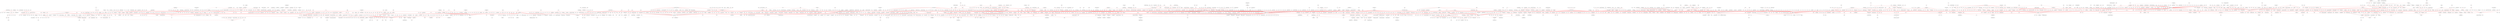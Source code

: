 strict graph  {
	node [label="\N"];
	3161	 [height=0.69,
		label="b'physical chemistry'",
		level=1,
		pos="-7971.80999999998,15513.950000000006",
		width=0.69];
	4163	 [height=0.51,
		label="b'astrochemistry'",
		level=4,
		pos="-7839.4103653228785,15898.733533093273",
		width=0.51];
	3161 -- 4163;
	4158	 [height=0.73,
		level=2,
		pos="-8248.470689055466,15812.357261529802",
		width=0.73];
	3161 -- 4158	 [color=red];
	4160	 [height=0.58,
		level=2,
		pos="-8177.602631813444,15162.89811880058",
		width=0.58];
	3161 -- 4160	 [color=red];
	4156	 [height=0.88,
		level=1,
		pos="-11151.420000000064,15075.769999999944",
		width=0.88];
	3161 -- 4156	 [color=red];
	4159	 [height=0.45,
		level=1,
		pos="-8371.89167819897,15588.264745319137",
		width=0.45];
	3161 -- 4159	 [color=red];
	3012	 [height=0.42,
		label="b'biophysics'",
		level=1,
		pos="-3346.58000000001,12738.260000000026",
		width=0.42];
	3161 -- 3012	 [color=red];
	4162	 [height=0.52,
		label="b'photochemistry'",
		level=2,
		pos="-7198.390000000039,15639.08000000001",
		width=0.52];
	3161 -- 4162	 [color=red];
	3593	 [height=0.57,
		level=3,
		pos="841.8595749077796,1380.105271568441",
		width=0.57];
	1781	 [height=0.52,
		label="b'data structures'",
		level=3,
		pos="682.1300000000156,1005.840000000062",
		width=0.52];
	3593 -- 1781	 [color=red];
	2499	 [height=0.92,
		label="b'computational mechanics'",
		level=1,
		pos="16275.98999999999,6653.690000000006",
		width=0.92];
	2543	 [height=0.64,
		level=2,
		pos="17968.409999999945,6300.380000000081",
		width=0.64];
	2499 -- 2543	 [color=red];
	2560	 [height=0.69,
		label="b'structural mechanics'",
		level=4,
		pos="16464.05303933999,7014.550532389694",
		width=0.69];
	2499 -- 2560;
	2558	 [height=0.70,
		level=3,
		pos="15881.411446960044,6753.167615991092",
		width=0.70];
	2499 -- 2558	 [color=red];
	2549	 [height=0.55,
		level=2,
		pos="16051.730000000036,7803.119999999972",
		width=0.55];
	2499 -- 2549	 [color=red];
	2553	 [height=0.63,
		level=2,
		pos="16336.49026944192,6251.287529828883",
		width=0.63];
	2499 -- 2553	 [color=red];
	2376	 [height=0.54,
		label="b'biomechanics'",
		level=1,
		pos="12763.679999999931,4953.999999999996",
		width=0.54];
	2499 -- 2376	 [color=red];
	2557	 [height=0.51,
		level=3,
		pos="16648.00191152039,6818.599576099472",
		width=0.51];
	2499 -- 2557	 [color=red];
	2544	 [height=0.73,
		label="b'structural optimization'",
		level=4,
		pos="15996.164725183982,6949.131781365664",
		width=0.73];
	2499 -- 2544;
	2550	 [height=0.55,
		label="b'micromechanics'",
		level=4,
		pos="15871.174503959255,6612.308303953808",
		width=0.55];
	2499 -- 2550;
	2551	 [height=0.66,
		level=3,
		pos="16550.785579848074,6353.564326492518",
		width=0.66];
	2499 -- 2551	 [color=red];
	2559	 [height=0.71,
		level=3,
		pos="16094.317581504365,6289.5702903435285",
		width=0.71];
	2499 -- 2559	 [color=red];
	2804	 [height=0.68,
		label="b'social movements'",
		level=1,
		pos="4038.8600000000224,13388.06999999994",
		width=0.68];
	3009	 [height=0.79,
		level=3,
		pos="4046.8828881478335,13794.915995271043",
		width=0.79];
	2804 -- 3009	 [color=red];
	3008	 [height=0.42,
		label="b'civil society'",
		level=4,
		pos="4434.508438559654,13483.203294212286",
		width=0.42];
	2804 -- 3008;
	3002	 [height=0.6,
		label="b'political sociology'",
		level=2,
		pos="3078.4699999999793,13509.389999999972",
		width=0.6];
	2804 -- 3002	 [color=red];
	562	 [height=0.31,
		label="b'gender'",
		level=1,
		pos="5348.799999999983,10941.949999999973",
		width=0.31];
	2804 -- 562	 [color=red];
	4839	 [height=0.56,
		level=1,
		pos="-7671.062633207494,20596.66557098562",
		width=0.56];
	2792	 [height=0.34,
		label="b'learning'",
		level=1,
		pos="-7298.230000000089,20433.620000000083",
		width=0.34];
	4839 -- 2792	 [color=red];
	5177	 [height=0.25,
		level=3,
		pos="-7769.460000000003,-11164.540000000037",
		width=0.25];
	447	 [height=0.28,
		level=2,
		pos="-8096.959999999976,-11404.030000000042",
		width=0.28];
	5177 -- 447	 [color=red];
	3233	 [height=0.56,
		level=2,
		pos="-10569.72999999992,-14062.369999999988",
		width=0.56];
	3246	 [height=0.61,
		level=3,
		pos="-10787.587750345872,-14406.064677317761",
		width=0.61];
	3233 -- 3246	 [color=red];
	440	 [height=0.51,
		level=1,
		pos="-10097.87999999999,-13444.150000000081",
		width=0.51];
	3233 -- 440	 [color=red];
	2361	 [height=0.76,
		label="b'transportation planning'",
		level=3,
		pos="7968.169999999998,21990.81999999992",
		width=0.76];
	4365	 [height=0.61,
		label="b'traffic engineering'",
		level=4,
		pos="7878.951972002684,22387.844147984193",
		width=0.61];
	2361 -- 4365;
	4364	 [height=0.53,
		label="b'public transport'",
		level=4,
		pos="7571.1458520157275,21901.601972002594",
		width=0.53];
	2361 -- 4364;
	2357	 [height=0.51,
		label="b'urban planning'",
		level=2,
		pos="8081.870000000043,21484.850000000013",
		width=0.51];
	2361 -- 2357	 [color=red];
	787	 [height=0.72,
		level=1,
		pos="2020.4900000000416,-11115.569999999963",
		width=0.72];
	1651	 [height=0.38,
		level=3,
		pos="1697.096044883808,-10868.579351600785",
		width=0.38];
	787 -- 1651	 [color=red];
	726	 [height=0.76,
		label="b'conservation biology'",
		level=1,
		pos="751.1500000000415,-8214.090000000004",
		width=0.76];
	787 -- 726	 [color=red];
	1653	 [height=0.63,
		level=2,
		pos="2386.5628537415546,-11293.273957063142",
		width=0.63];
	787 -- 1653	 [color=red];
	1508	 [height=0.55,
		level=3,
		pos="19127.948382668463,-2469.0995033009885",
		width=0.55];
	1484	 [height=0.66,
		label="b'power electronics'",
		level=1,
		pos="19118.250000000047,-2062.2900000000154",
		width=0.66];
	1508 -- 1484	 [color=red];
	1405	 [height=0.90,
		level=3,
		pos="10522.600388235485,-11784.172720708435",
		width=0.90];
	1397	 [height=0.77,
		label="b'software engineering'",
		level=1,
		pos="10898.020000000015,-11941.169999999947",
		width=0.77];
	1405 -- 1397	 [color=red];
	3670	 [height=0.56,
		label="b'galaxy formation'",
		level=4,
		pos="-14996.433354065384,5993.155640786304",
		width=0.56];
	1147	 [height=0.44,
		label="b'cosmology'",
		level=1,
		pos="-15247.660000000014,6313.270000000013",
		width=0.44];
	3670 -- 1147;
	3124	 [height=0.61,
		level=3,
		pos="13254.794442561568,806.3871448082543",
		width=0.61];
	2377	 [height=0.3,
		label="b'control'",
		level=1,
		pos="13515.620000000006,1118.7299999999414",
		width=0.3];
	3124 -- 2377	 [color=red];
	1849	 [height=0.49,
		label="b'metaphysics'",
		level=1,
		pos="5156.54999999999,-11391.330000000067",
		width=0.49];
	1856	 [height=0.43,
		level=1,
		pos="3591.6499999999796,-13582.110000000008",
		width=0.43];
	1849 -- 1856	 [color=red];
	1858	 [height=0.71,
		level=2,
		pos="5418.19999999999,-12679.009999999958",
		width=0.71];
	1849 -- 1858	 [color=red];
	1857	 [height=0.76,
		level=2,
		pos="6089.340000000006,-10769.490000000042",
		width=0.76];
	1849 -- 1857	 [color=red];
	1683	 [height=0.63,
		level=1,
		pos="6019.300000000025,-7115.200000000059",
		width=0.63];
	1849 -- 1683	 [color=red];
	1860	 [height=0.46,
		level=2,
		pos="4872.050816252797,-11100.386285427045",
		width=0.46];
	1849 -- 1860	 [color=red];
	1862	 [height=0.62,
		label="b'philosophical logic'",
		level=4,
		pos="5532.73721398559,-11546.478994956917",
		width=0.62];
	1849 -- 1862;
	1861	 [height=0.71,
		level=3,
		pos="4769.475488897756,-11516.8742290882",
		width=0.71];
	1849 -- 1861	 [color=red];
	1491	 [height=0.43,
		level=2,
		pos="16664.478168004996,-2004.2709996585593",
		width=0.43];
	1481	 [height=0.67,
		label="b'renewable energy'",
		level=1,
		pos="16787.979999999992,-1616.5399999999718",
		width=0.67];
	1491 -- 1481	 [color=red];
	714	 [height=0.66,
		label="b'statistical genomics'",
		level=4,
		pos="-412.67828233467554,600.7699586683245",
		width=0.66];
	346	 [height=0.54,
		label="b'bioinformatics'",
		level=1,
		pos="-394.74999999998727,194.23999999996886",
		width=0.54];
	714 -- 346;
	4862	 [height=0.27,
		level=3,
		pos="-1782.1300000000156,2630.20999999999",
		width=0.27];
	3659	 [height=0.29,
		level=2,
		pos="-1960.2600000000384,2801.479999999985",
		width=0.29];
	4862 -- 3659	 [color=red];
	1572	 [height=0.18,
		level=1,
		pos="8827.149999999972,4300.900000000012",
		width=0.18];
	2635	 [height=0.34,
		level=2,
		pos="9271.619999999963,4667.889999999934",
		width=0.34];
	1572 -- 2635	 [color=red];
	2636	 [height=0.16,
		label="b'pet'",
		level=2,
		pos="9863.250000000058,4088.950000000008",
		width=0.16];
	1572 -- 2636	 [color=red];
	1517	 [height=0.62,
		level=1,
		pos="6489.649999999947,846.2700000000186",
		width=0.62];
	1572 -- 1517	 [color=red];
	1231	 [height=0.59,
		level=2,
		pos="-44.529999999982465,15987.520000000042",
		width=0.59];
	4602	 [height=0.61,
		label="b'science education'",
		level=2,
		pos="-495.3299999999999,16750.619999999988",
		width=0.61];
	1231 -- 4602	 [color=red];
	560	 [height=0.84,
		label="b'educational technology'",
		level=1,
		pos="-382.9599999999864,15805.789999999937",
		width=0.84];
	1231 -- 560	 [color=red];
	587	 [height=0.80,
		level=3,
		pos="1243.4945812288731,17769.679952426348",
		width=0.80];
	577	 [height=0.42,
		label="b'innovation'",
		level=1,
		pos="1415.660000000089,18138.389999999912",
		width=0.42];
	587 -- 577	 [color=red];
	3365	 [height=0.34,
		label="b'vitamin d'",
		level=4,
		pos="4661.859750660894,8239.040326500919",
		width=0.34];
	1809	 [height=0.34,
		label="b'nutrition'",
		level=1,
		pos="5006.950000000035,8023.400000000016",
		width=0.34];
	3365 -- 1809;
	4771	 [height=0.73,
		level=3,
		pos="-4981.539633060763,-7502.627204061286",
		width=0.73];
	737	 [height=0.32,
		level=2,
		pos="-4829.570000000011,-7880.1100000000515",
		width=0.32];
	4771 -- 737	 [color=red];
	579	 [height=0.59,
		label="b'history of science'",
		level=3,
		pos="2506.0200000000095,14132.82999999993",
		width=0.59];
	4046	 [height=0.69,
		label="b'history of technology'",
		level=4,
		pos="2581.8612307096328,13733.034879560953",
		width=0.69];
	579 -- 4046;
	559	 [height=0.44,
		level=1,
		pos="2394.259999999982,14721.970000000105",
		width=0.44];
	579 -- 559	 [color=red];
	5724	 [height=0.97,
		level=3,
		pos="-20296.737287755575,1378.7585511037414",
		width=0.97];
	3596	 [height=0.59,
		level=2,
		pos="-19899.890000000014,1468.7599999999802",
		width=0.59];
	5724 -- 3596	 [color=red];
	3021	 [height=0.60,
		level=3,
		pos="-4656.327788416894,10316.87760084474",
		width=0.60];
	3011	 [height=0.64,
		label="b'structural biology'",
		level=1,
		pos="-4280.390000000018,10472.629999999923",
		width=0.64];
	3021 -- 3011	 [color=red];
	2232	 [height=0.87,
		label="b'geophysical fluid dynamics'",
		level=4,
		pos="-1730.0656028670396,-16586.32181177692",
		width=0.87];
	2224	 [height=0.75,
		label="b'physical oceanography'",
		level=2,
		pos="-1403.029999999966,-16828.470000000038",
		width=0.75];
	2232 -- 2224;
	71	 [height=0.95,
		label="b'condensed matter physics'",
		level=1,
		pos="-13155.390000000065,-4227.850000000057",
		width=0.95];
	1897	 [height=0.39,
		label="b'magnetism'",
		level=2,
		pos="-14436.110000000048,-3978.019999999975",
		width=0.39];
	71 -- 1897	 [color=red];
	1904	 [height=0.63,
		level=2,
		pos="-13560.114225434685,-4270.115020391795",
		width=0.63];
	71 -- 1904	 [color=red];
	1906	 [height=0.53,
		label="b'surface physics'",
		level=4,
		pos="-12910.606112788797,-4552.917499396887",
		width=0.53];
	71 -- 1906;
	51	 [height=0.65,
		label="b'materials science'",
		level=1,
		pos="-10855.739999999983,-1929.260000000013",
		width=0.65];
	71 -- 51	 [color=red];
	1909	 [height=0.73,
		level=2,
		pos="-12776.951779935973,-4078.2754560526037",
		width=0.73];
	71 -- 1909	 [color=red];
	1902	 [height=0.59,
		level=2,
		pos="-13368.152867349874,-4574.721723954972",
		width=0.59];
	71 -- 1902	 [color=red];
	1899	 [height=0.61,
		level=3,
		pos="-13164.264486593509,-4634.6783103351045",
		width=0.61];
	71 -- 1899	 [color=red];
	1903	 [height=0.70,
		level=3,
		pos="-13248.504659593618,-3831.7216233705303",
		width=0.70];
	71 -- 1903	 [color=red];
	1905	 [height=0.66,
		level=3,
		pos="-12761.945444462477,-4331.722095965229",
		width=0.66];
	71 -- 1905	 [color=red];
	1894	 [height=0.32,
		level=2,
		pos="-11399.939999999999,-9029.809999999983",
		width=0.32];
	4959	 [height=0.33,
		label="b'tribology'",
		level=2,
		pos="-11612.500000000007,-10170.049999999977",
		width=0.33];
	1894 -- 4959	 [color=red];
	52	 [height=0.35,
		level=2,
		pos="-11846.240000000027,-8055.799999999981",
		width=0.35];
	1894 -- 52	 [color=red];
	2443	 [height=0.49,
		label="b'graph drawing'",
		level=4,
		pos="647.9958848096212,876.5925698046267",
		width=0.49];
	1780	 [height=0.78,
		label="b'computational geometry'",
		level=2,
		pos="546.3299999999945,828.3800000000156",
		width=0.78];
	2443 -- 1780;
	5754	 [height=0.18,
		level=3,
		pos="12693.099029650535,-17012.46250164576",
		width=0.18];
	2071	 [height=0.20,
		level=2,
		pos="12297.37000000002,-17107.260000000046",
		width=0.20];
	5754 -- 2071	 [color=red];
	4722	 [height=0.43,
		label="b'3d modeling'",
		level=4,
		pos="2929.836329586656,-18991.470156058087",
		width=0.43];
	1343	 [height=0.55,
		label="b'photogrammetry'",
		level=3,
		pos="2653.2000000000317,-19289.900000000023",
		width=0.55];
	4722 -- 1343;
	632	 [height=0.4,
		label="b'holography'",
		level=4,
		pos="-18104.69384992698,1664.046675293031",
		width=0.4];
	617	 [height=0.27,
		label="b'optics'",
		level=1,
		pos="-17894.830000000045,2012.6799999999675",
		width=0.27];
	632 -- 617;
	2656	 [height=0.42,
		level=3,
		pos="-21809.780483432514,7171.088481184517",
		width=0.42];
	2648	 [height=0.34,
		label="b'antennas'",
		level=2,
		pos="-21857.660000000033,6766.990000000007",
		width=0.34];
	2656 -- 2648	 [color=red];
	5274	 [height=0.2,
		label="b'qsar'",
		level=4,
		pos="-212.84130752711792,-5619.617243924603",
		width=0.2];
	4344	 [height=0.48,
		label="b'chemometrics'",
		level=3,
		pos="192.04000000000087,-5660.350000000002",
		width=0.48];
	5274 -- 4344;
	734	 [height=0.96,
		level=3,
		pos="-2962.408127567749,-5425.325289038349",
		width=0.96];
	374	 [height=0.33,
		label="b'ecology'",
		level=1,
		pos="-2645.440000000017,-5680.509999999984",
		width=0.33];
	734 -- 374	 [color=red];
	4182	 [height=0.73,
		level=2,
		pos="4063.2556277392364,17021.41039359772",
		width=0.73];
	589	 [height=0.64,
		label="b'entrepreneurship'",
		level=1,
		pos="3700.1700000000037,16837.679999999993",
		width=0.64];
	4182 -- 589	 [color=red];
	3125	 [height=0.35,
		level=2,
		pos="15046.100000000035,2252.2999999999774",
		width=0.35];
	3125 -- 2377	 [color=red];
	3804	 [height=0.33,
		level=2,
		pos="16658.08000000007,2742.619999999957",
		width=0.33];
	3125 -- 3804	 [color=red];
	4860	 [height=0.6,
		label="b'adolescent health'",
		level=4,
		pos="-1746.4101871741266,8427.53487132808",
		width=0.6];
	1975	 [height=0.21,
		label="b'child'",
		level=3,
		pos="-1339.759999999973,8442.489999999983",
		width=0.21];
	4860 -- 1975;
	2302	 [height=0.44,
		level=2,
		pos="-2586.2700000000123,-1172.12000000001",
		width=0.44];
	329	 [height=0.45,
		level=1,
		pos="-2937.6200000000536,-1095.6800000000221",
		width=0.45];
	2302 -- 329	 [color=red];
	244	 [height=0.27,
		level=3,
		pos="-5462.7699999999995,3614.7399999999852",
		width=0.27];
	205	 [height=0.48,
		label="b'immunology'",
		level=1,
		pos="-6229.549999999992,3462.0299999999897",
		width=0.48];
	244 -- 205	 [color=red];
	2986	 [height=0.29,
		level=3,
		pos="-5491.580000000007,3519.0499999999756",
		width=0.29];
	244 -- 2986	 [color=red];
	5315	 [height=0.56,
		label="b'psychoacoustics'",
		level=4,
		pos="-2525.0622773857713,687.7123029146164",
		width=0.56];
	4855	 [height=0.59,
		label="b'cochlear implants'",
		level=3,
		pos="-2293.4900000000216,1022.3199999999415",
		width=0.59];
	5315 -- 4855;
	3887	 [height=0.70,
		level=3,
		pos="-12141.434205886726,6972.375271631365",
		width=0.70];
	2325	 [height=0.61,
		level=3,
		pos="-12005.319999999978,6588.889999999992",
		width=0.61];
	3887 -- 2325	 [color=red];
	5819	 [height=0.23,
		level=3,
		pos="-11181.306690048123,-4003.265671650962",
		width=0.23];
	96	 [height=0.34,
		level=2,
		pos="-11137.54999999996,-3598.699999999997",
		width=0.34];
	5819 -- 96	 [color=red];
	2131	 [height=0.48,
		level=2,
		pos="2799.7499999999927,-6455.429999999986",
		width=0.48];
	2110	 [height=0.58,
		label="b'communication'",
		level=1,
		pos="444.17000000001644,-4678.800000000014",
		width=0.58];
	2131 -- 2110	 [color=red];
	2137	 [height=0.52,
		label="b'cultural studies'",
		level=2,
		pos="4005.0199999999895,-8262.650000000023",
		width=0.52];
	2131 -- 2137	 [color=red];
	3588	 [height=0.24,
		level=2,
		pos="4955.175309611845,-17293.472764881375",
		width=0.24];
	1871	 [height=0.64,
		label="b'political philosophy'",
		level=2,
		pos="5221.689999999968,-16985.97",
		width=0.64];
	3588 -- 1871	 [color=red];
	1773	 [height=0.58,
		label="b'risk management'",
		level=2,
		pos="15913.170000000053,-8654.050000000028",
		width=0.58];
	2891	 [height=0.68,
		level=2,
		pos="16960.04999999997,-9634.600000000079",
		width=0.68];
	1773 -- 2891	 [color=red];
	1764	 [height=0.32,
		level=1,
		pos="14099.619999999966,-8291.710000000043",
		width=0.32];
	1773 -- 1764	 [color=red];
	2894	 [height=0.36,
		level=3,
		pos="16285.554724244668,-8489.984014032098",
		width=0.36];
	1773 -- 2894	 [color=red];
	2893	 [height=0.69,
		label="b'financial engineering'",
		level=4,
		pos="15868.944416446957,-8249.53531749548",
		width=0.69];
	1773 -- 2893;
	2892	 [height=0.39,
		level=3,
		pos="15828.2368286421,-9052.0127960067",
		width=0.39];
	1773 -- 2892	 [color=red];
	5141	 [height=0.36,
		label="b'sanitation'",
		level=4,
		pos="-18242.578570064783,-1746.5358924924103",
		width=0.36];
	3515	 [height=0.23,
		label="b'water'",
		level=2,
		pos="-17910.45000000002,-1981.6500000000233",
		width=0.23];
	5141 -- 3515;
	3287	 [height=0.65,
		level=2,
		pos="-14519.376861359724,13546.127825452746",
		width=0.65];
	3256	 [height=0.76,
		label="b'quantum information'",
		level=1,
		pos="-14465.989999999972,13142.719999999988",
		width=0.76];
	3287 -- 3256	 [color=red];
	5694	 [height=0.82,
		label="b'autism spectrum disorder'",
		level=4,
		pos="1709.222138805424,3971.959515216122",
		width=0.82];
	5260	 [height=0.68,
		label="b'intellectual disability'",
		level=4,
		pos="1625.8088892360247,3896.448506356908",
		width=0.68];
	5694 -- 5260;
	5050	 [height=0.53,
		label="b'smart materials'",
		level=2,
		pos="15793.179999999978,933.1199999999517",
		width=0.53];
	3822	 [height=0.37,
		level=2,
		pos="16486.189999999988,1227.1500000000233",
		width=0.37];
	5050 -- 3822	 [color=red];
	5052	 [height=0.7,
		label="b'shape memory alloys'",
		level=4,
		pos="15418.577179607684,774.1836682299453",
		width=0.7];
	5050 -- 5052;
	2933	 [height=0.67,
		label="b'information theory'",
		level=1,
		pos="2496.4899999999543,-5457.530000000006",
		width=0.67];
	2112	 [height=0.91,
		label="b'wireless communications'",
		level=1,
		pos="1050.0299999999952,-4664.620000000017",
		width=0.91];
	2933 -- 2112	 [color=red];
	2958	 [height=0.47,
		level=2,
		pos="2814.7195102637297,-5711.139955245547",
		width=0.47];
	2933 -- 2958	 [color=red];
	2963	 [height=0.72,
		level=3,
		pos="2308.480000000025,-5486.090000000022",
		width=0.72];
	2933 -- 2963	 [color=red];
	2964	 [height=0.80,
		level=3,
		pos="2881.8400000000147,-5529.129999999983",
		width=0.80];
	2933 -- 2964	 [color=red];
	2961	 [height=0.27,
		label="b'coding'",
		level=4,
		pos="2391.46102806227,-5850.667311452481",
		width=0.27];
	2933 -- 2961;
	2959	 [height=0.52,
		level=3,
		pos="2558.070367398702,-5055.29140295417",
		width=0.52];
	2933 -- 2959	 [color=red];
	4220	 [height=0.63,
		label="b'video compression'",
		level=4,
		pos="7589.704716785842,399.4165352459549",
		width=0.63];
	1524	 [height=0.66,
		label="b'image processing'",
		level=1,
		pos="7250.210000000021,175.0699999999597",
		width=0.66];
	4220 -- 1524;
	2477	 [height=0.67,
		level=2,
		pos="1148.9999999999818,-6217.950000000004",
		width=0.67];
	729	 [height=0.74,
		level=1,
		pos="-249.22999999999774,-6055.880000000034",
		width=0.74];
	2477 -- 729	 [color=red];
	2487	 [height=0.58,
		label="b'animal behaviour'",
		level=2,
		pos="1866.6699999999983,-7090.1300000000265",
		width=0.58];
	2477 -- 2487	 [color=red];
	5020	 [height=0.48,
		label="b'metal forming'",
		level=4,
		pos="5222.212092152699,18351.14441662601",
		width=0.48];
	2334	 [height=0.49,
		label="b'manufacturing'",
		level=2,
		pos="5009.880000000019,18698.28000000005",
		width=0.49];
	5020 -- 2334;
	3614	 [height=0.57,
		label="b'traffic operations'",
		level=4,
		pos="1395.886855332126,2096.290077420756",
		width=0.57];
	3611	 [height=0.44,
		label="b'traffic safety'",
		level=3,
		pos="1212.6800000000076,1732.9399999999805",
		width=0.44];
	3614 -- 3611;
	4081	 [height=0.55,
		level=3,
		pos="-2417.4600000000337,2876.050000000021",
		width=0.55];
	3657	 [height=0.24,
		level=2,
		pos="-2358.249999999958,3006.7199999999702",
		width=0.24];
	4081 -- 3657	 [color=red];
	2855	 [height=0.67,
		level=3,
		pos="2706.0956882416617,-3530.559287312033",
		width=0.67];
	1009	 [height=1.01,
		label="b'human-computer interaction'",
		level=1,
		pos="2894.1200000000536,-3891.439999999966",
		width=1.01];
	2855 -- 1009	 [color=red];
	1633	 [height=0.71,
		label="b'distributed algorithms'",
		level=4,
		pos="11367.9261261719,9125.730364007553",
		width=0.71];
	1594	 [height=0.72,
		label="b'distributed systems'",
		level=1,
		pos="11774.709999999952,9136.45000000003",
		width=0.72];
	1633 -- 1594;
	4492	 [height=0.41,
		level=3,
		pos="4363.87879319087,9593.994852103115",
		width=0.41];
	2812	 [height=0.23,
		level=3,
		pos="4477.1399999999685,9984.83999999997",
		width=0.23];
	4492 -- 2812	 [color=red];
	3491	 [height=0.32,
		level=2,
		pos="3459.95999999997,9101.66000000001",
		width=0.32];
	5034	 [height=0.40,
		level=3,
		pos="3635.667671472872,8734.624790806209",
		width=0.40];
	3491 -- 5034	 [color=red];
	1707	 [height=0.45,
		label="b'criminology'",
		level=1,
		pos="2847.9200000000146,9253.879999999988",
		width=0.45];
	3491 -- 1707	 [color=red];
	782	 [height=0.43,
		level=3,
		pos="-2300.3269080010505,-5464.906233026212",
		width=0.43];
	782 -- 374	 [color=red];
	646	 [height=0.42,
		label="b'nano-optics'",
		level=4,
		pos="-19321.396145620893,7580.27285315738",
		width=0.42];
	633	 [height=0.45,
		label="b'plasmonics'",
		level=1,
		pos="-19005.640000000007,7323.590000000007",
		width=0.45];
	646 -- 633;
	253	 [height=0.57,
		label="b'gastroenterology'",
		level=3,
		pos="-7000.370000000006,3943.2999999999975",
		width=0.57];
	205 -- 253	 [color=red];
	266	 [height=0.69,
		label="b'mucosal immunology'",
		level=4,
		pos="-5886.168211463533,3243.6794151510594",
		width=0.69];
	205 -- 266;
	270	 [height=0.47,
		level=3,
		pos="-6582.210353737139,3259.0060962242082",
		width=0.47];
	205 -- 270	 [color=red];
	269	 [height=0.47,
		level=3,
		pos="-5833.197550078167,3369.8737954159537",
		width=0.47];
	205 -- 269	 [color=red];
	272	 [height=0.32,
		label="b'infection'",
		level=4,
		pos="-6478.619083926458,3087.1552798965113",
		width=0.32];
	205 -- 272;
	247	 [height=0.50,
		level=1,
		pos="-6255.400000000036,-2387.860000000004",
		width=0.50];
	205 -- 247	 [color=red];
	245	 [height=0.51,
		level=3,
		pos="-7004.459999999979,4648.3999999999505",
		width=0.51];
	205 -- 245	 [color=red];
	242	 [height=0.71,
		level=1,
		pos="-6593.700000000009,550.6100000000151",
		width=0.71];
	205 -- 242	 [color=red];
	254	 [height=0.33,
		level=1,
		pos="-6014.330000000024,5416.620000000008",
		width=0.33];
	205 -- 254	 [color=red];
	257	 [height=0.36,
		level=2,
		pos="-6075.0250319271345,3838.4739730483698",
		width=0.36];
	205 -- 257	 [color=red];
	243	 [height=0.38,
		level=1,
		pos="-5454.509999999966,6184.329999999976",
		width=0.38];
	205 -- 243	 [color=red];
	255	 [height=0.75,
		label="b'cancer immunotherapy'",
		level=4,
		pos="-6636.409956291279,3469.310561037391",
		width=0.75];
	205 -- 255;
	260	 [height=0.43,
		level=2,
		pos="-5931.259999999956,2017.7799999999697",
		width=0.43];
	205 -- 260	 [color=red];
	192	 [height=0.3,
		label="b'cancer'",
		level=1,
		pos="-6575.400000000047,8142.299999999981",
		width=0.3];
	205 -- 192	 [color=red];
	262	 [height=0.53,
		level=3,
		pos="-5977.375469604791,3781.398183797824",
		width=0.53];
	205 -- 262	 [color=red];
	241	 [height=0.5,
		label="b'microbiology'",
		level=1,
		pos="-4884.749999999955,4773.579999999925",
		width=0.5];
	205 -- 241	 [color=red];
	271	 [height=0.33,
		level=2,
		pos="-6010.920318262188,3118.8258437524382",
		width=0.33];
	205 -- 271	 [color=red];
	250	 [height=0.44,
		level=3,
		pos="-5977.981379994917,3142.1843184110253",
		width=0.44];
	205 -- 250	 [color=red];
	3370	 [height=0.36,
		label="b'diabetes'",
		level=1,
		pos="8052.219999999968,7392.8499999999985",
		width=0.36];
	3356	 [height=0.31,
		label="b'obesity'",
		level=1,
		pos="6832.649999999976,7649.029999999961",
		width=0.31];
	3370 -- 3356	 [color=red];
	3389	 [height=0.46,
		level=1,
		pos="8768.800000000014,6443.490000000007",
		width=0.46];
	3370 -- 3389	 [color=red];
	3396	 [height=0.75,
		level=2,
		pos="7897.623167481604,7016.435534314027",
		width=0.75];
	3370 -- 3396	 [color=red];
	3393	 [height=0.45,
		level=2,
		pos="8457.076908024868,7433.824560728393",
		width=0.45];
	3370 -- 3393	 [color=red];
	3388	 [height=0.59,
		label="b'insulin resistance'",
		level=4,
		pos="8073.814183846478,7799.201721820357",
		width=0.59];
	3370 -- 3388;
	3392	 [height=0.49,
		level=2,
		pos="6921.48,6793.199999999972",
		width=0.49];
	3370 -- 3392	 [color=red];
	1170	 [height=0.38,
		level=1,
		pos="-2078.790000000001,3390.089999999953",
		width=0.38];
	3660	 [height=0.30,
		level=3,
		pos="-1938.0800000000218,3494.610000000037",
		width=0.30];
	1170 -- 3660	 [color=red];
	1170 -- 3659	 [color=red];
	1170 -- 3657	 [color=red];
	3658	 [height=0.58,
		level=3,
		pos="-1803.5200000000586,3333.889999999985",
		width=0.58];
	1170 -- 3658	 [color=red];
	470	 [height=0.31,
		level=1,
		pos="-1880.6999999999825,4150.510000000013",
		width=0.31];
	1170 -- 470	 [color=red];
	480	 [height=0.45,
		level=2,
		pos="-894.8823645947772,1246.5201200384868",
		width=0.45];
	327	 [height=0.52,
		label="b'neuroscience'",
		level=1,
		pos="-627.4899999999943,1553.2599999999584",
		width=0.52];
	480 -- 327	 [color=red];
	1582	 [height=0.38,
		level=1,
		pos="-3749.82999999999,-9993.800000000068",
		width=0.38];
	1583	 [height=0.29,
		level=2,
		pos="-3368.1400000000094,-10969.05000000005",
		width=0.29];
	1582 -- 1583	 [color=red];
	728	 [height=0.24,
		level=1,
		pos="-4145.519999999999,-8690.749999999996",
		width=0.24];
	1582 -- 728	 [color=red];
	2813	 [height=0.23,
		level=2,
		pos="5248.760000000022,9496.809999999956",
		width=0.23];
	4572	 [height=0.31,
		level=2,
		pos="4746.509999999995,9174.799999999996",
		width=0.31];
	2813 -- 4572	 [color=red];
	2813 -- 562	 [color=red];
	5417	 [height=0.66,
		level=3,
		pos="1232.87692611362,-618.5727635895881",
		width=0.66];
	888	 [height=1.01,
		level=1,
		pos="869.5500000000138,-435.32000000004336",
		width=1.01];
	5417 -- 888	 [color=red];
	1926	 [height=0.62,
		level=2,
		pos="-2968.7700000000423,3292.860000000006",
		width=0.62];
	1169	 [height=0.34,
		label="b'emotion'",
		level=1,
		pos="-2830.1800000000294,2318.659999999978",
		width=0.34];
	1926 -- 1169	 [color=red];
	5013	 [height=0.43,
		level=2,
		pos="-2953.6919096539455,3699.5056464710856",
		width=0.43];
	1926 -- 5013	 [color=red];
	695	 [height=0.18,
		level=3,
		pos="-503.10438983988547,-197.99380375079244",
		width=0.18];
	695 -- 346	 [color=red];
	2824	 [height=0.22,
		label="b'sport'",
		level=2,
		pos="6303.659999999996,8835.390000000016",
		width=0.22];
	5483	 [height=0.67,
		label="b'exercise psychology'",
		level=4,
		pos="6489.471615788105,8425.462557909492",
		width=0.67];
	2824 -- 5483;
	2824 -- 562	 [color=red];
	1239	 [height=0.97,
		level=3,
		pos="866.1751823661808,14593.850554161962",
		width=0.97];
	1227	 [height=0.59,
		level=2,
		pos="497.79000000003543,14766.709999999986",
		width=0.59];
	1239 -- 1227	 [color=red];
	1868	 [height=0.37,
		level=3,
		pos="3992.785694298127,-13650.50726136558",
		width=0.37];
	1868 -- 1856	 [color=red];
	490	 [height=0.82,
		label="b'behavioral pharmacology'",
		level=4,
		pos="-1125.5747236651187,2303.0449461104636",
		width=0.82];
	490 -- 327;
	4318	 [height=0.4,
		label="b'drug abuse'",
		level=4,
		pos="-1350.8008353839173,2641.95677712614",
		width=0.4];
	490 -- 4318;
	330	 [height=0.82,
		label="b'developmental biology'",
		level=1,
		pos="-4168.429999999976,-2685.2800000000025",
		width=0.82];
	2625	 [height=0.34,
		label="b'zebrafish'",
		level=4,
		pos="-3761.903742217909,-2667.2679946681187",
		width=0.34];
	330 -- 2625;
	2629	 [height=0.34,
		label="b'evo-devo'",
		level=4,
		pos="-3984.584741027059,-3048.3074801658277",
		width=0.34];
	330 -- 2629;
	2626	 [height=0.67,
		level=3,
		pos="-4391.422645446433,-2344.8944675824837",
		width=0.67];
	330 -- 2626	 [color=red];
	313	 [height=0.35,
		level=1,
		pos="-3598.769999999993,-1259.9300000000221",
		width=0.35];
	330 -- 313	 [color=red];
	2628	 [height=0.57,
		level=2,
		pos="-4562.39735102868,-2583.408723745145",
		width=0.57];
	330 -- 2628	 [color=red];
	1229	 [height=0.37,
		level=2,
		pos="-1746.340000000033,15850.559999999941",
		width=0.37];
	1229 -- 560	 [color=red];
	3803	 [height=0.53,
		level=3,
		pos="-2106.4102591853084,15660.98827464878",
		width=0.53];
	1229 -- 3803	 [color=red];
	1591	 [height=0.62,
		label="b'cloud computing'",
		level=1,
		pos="6826.010000000006,3877.1199999999844",
		width=0.62];
	1605	 [height=0.18,
		level=3,
		pos="6930.657667108738,3483.8810187543972",
		width=0.18];
	1591 -- 1605	 [color=red];
	842	 [height=0.34,
		level=1,
		pos="654.039999999979,419.3099999999977",
		width=0.34];
	1591 -- 842	 [color=red];
	1596	 [height=0.18,
		level=3,
		pos="6522.183209168235,4147.817823735668",
		width=0.18];
	1591 -- 1596	 [color=red];
	1622	 [height=0.51,
		level=3,
		pos="6554.383878336393,3574.1228372536125",
		width=0.51];
	1591 -- 1622	 [color=red];
	1598	 [height=0.62,
		level=1,
		pos="9758.500000000011,6288.76",
		width=0.62];
	1591 -- 1598	 [color=red];
	1614	 [height=0.46,
		level=3,
		pos="7220.536353642817,3777.4355634831713",
		width=0.46];
	1591 -- 1614	 [color=red];
	1613	 [height=0.7,
		label="b'autonomic computing'",
		level=4,
		pos="7115.556617025734,3591.1990543326137",
		width=0.7];
	1591 -- 1613;
	1617	 [height=0.61,
		level=3,
		pos="6429.057439674652,3966.656000879597",
		width=0.61];
	1591 -- 1617	 [color=red];
	1591 -- 1594	 [color=red];
	1620	 [height=0.45,
		level=2,
		pos="6888.587492450399,4279.2046776998295",
		width=0.45];
	1591 -- 1620	 [color=red];
	1604	 [height=0.79,
		level=1,
		pos="7262.850000000031,5293.109999999993",
		width=0.79];
	1591 -- 1604	 [color=red];
	1607	 [height=0.14,
		level=2,
		pos="7231.341943070749,3913.092858224802",
		width=0.14];
	1591 -- 1607	 [color=red];
	1347	 [height=0.37,
		level=2,
		pos="1979.4540274638205,-18114.165511531275",
		width=0.37];
	1302	 [height=0.59,
		label="b'remote sensing'",
		level=1,
		pos="1721.0199999999586,-18428.490000000078",
		width=0.59];
	1347 -- 1302	 [color=red];
	5281	 [height=0.53,
		level=2,
		pos="15712.584962826972,8027.994797083255",
		width=0.53];
	5281 -- 2549	 [color=red];
	1798	 [height=0.6,
		label="b'discrete geometry'",
		level=4,
		pos="-14.128949260768422,685.1583863427222",
		width=0.6];
	1791	 [height=0.48,
		label="b'combinatorics'",
		level=2,
		pos="87.00999999998749,635.8500000000422",
		width=0.48];
	1798 -- 1791;
	2402	 [height=0.47,
		label="b'sensor fusion'",
		level=4,
		pos="9719.647593090034,481.95815870316346",
		width=0.47];
	1519	 [height=0.34,
		label="b'robotics'",
		level=1,
		pos="9373.440000000071,695.8000000000029",
		width=0.34];
	2402 -- 1519;
	2616	 [height=0.57,
		label="b'paleoclimatology'",
		level=2,
		pos="-11287.689999999984,-18584.240000000013",
		width=0.57];
	2612	 [height=0.62,
		level=2,
		pos="-10512.630000000045,-18984.74000000002",
		width=0.62];
	2616 -- 2612	 [color=red];
	5584	 [height=0.9,
		label="b'stable isotope geochemistry'",
		level=4,
		pos="-11649.202838977293,-18397.433956583496",
		width=0.9];
	2616 -- 5584;
	2669	 [height=0.57,
		label="b'tropical cyclones'",
		level=4,
		pos="-1732.6564807844406,-11630.480332746563",
		width=0.57];
	1265	 [height=0.59,
		label="b'climate variability'",
		level=3,
		pos="-1680.2499999999818,-11849.330000000016",
		width=0.59];
	2669 -- 1265;
	3088	 [height=0.71,
		label="b'mass spectrometry'",
		level=1,
		pos="-114.49999999998545,-3973.1200000000135",
		width=0.71];
	3097	 [height=0.54,
		level=1,
		pos="-150.75000000000364,-4730.669999999991",
		width=0.54];
	3088 -- 3097	 [color=red];
	3096	 [height=0.73,
		label="b'analytical chemistry'",
		level=1,
		pos="652.1599999999853,-5706.640000000007",
		width=0.73];
	3088 -- 3096	 [color=red];
	3100	 [height=0.75,
		level=3,
		pos="-428.7752074969879,-4231.613954581322",
		width=0.75];
	3088 -- 3100	 [color=red];
	660	 [height=0.37,
		level=1,
		pos="-1636.6099999999988,-1750.860000000026",
		width=0.37];
	3088 -- 660	 [color=red];
	3095	 [height=0.19,
		label="b'hplc'",
		level=4,
		pos="-21.377563536951868,-3576.9934514961856",
		width=0.19];
	3088 -- 3095;
	3102	 [height=0.8,
		label="b'capillary electrophoresis'",
		level=4,
		pos="82.06753422860857,-3863.56261516242",
		width=0.8];
	3088 -- 3102;
	3135	 [height=0.68,
		level=2,
		pos="13666.679436630828,1496.5779551447936",
		width=0.68];
	3135 -- 2377	 [color=red];
	1122	 [height=0.29,
		label="b'patents'",
		level=4,
		pos="-351.0418170801696,17755.738594868748",
		width=0.29];
	584	 [height=0.66,
		label="b'intellectual property'",
		level=2,
		pos="-269.9900000000089,18154.510000000024",
		width=0.66];
	1122 -- 584;
	314	 [height=0.55,
		label="b'plant physiology'",
		level=2,
		pos="-6167.600000000006,-3268.189999999984",
		width=0.55];
	1846	 [height=0.48,
		label="b'plant nutrition'",
		level=4,
		pos="-6483.570941570197,-3011.771602287156",
		width=0.48];
	314 -- 1846;
	1845	 [height=0.52,
		label="b'photosynthesis'",
		level=2,
		pos="-6387.180000000022,-3756.6600000000253",
		width=0.52];
	314 -- 1845	 [color=red];
	282	 [height=0.66,
		level=1,
		pos="-5147.7799999999725,-2524.9400000000205",
		width=0.66];
	314 -- 282	 [color=red];
	4865	 [height=0.25,
		label="b'action'",
		level=4,
		pos="-10197.722196572597,18992.405911093014",
		width=0.25];
	3921	 [height=0.42,
		label="b'perception'",
		level=1,
		pos="-10274.709999999988,18592.830000000024",
		width=0.42];
	4865 -- 3921;
	4038	 [height=0.5,
		label="b'sexual assault'",
		level=4,
		pos="-4562.837758731468,-10952.240256365549",
		width=0.5];
	1584	 [height=0.28,
		label="b'trauma'",
		level=2,
		pos="-3747.2700000000104,-11333.179999999935",
		width=0.28];
	4038 -- 1584;
	5204	 [height=0.81,
		label="b'intimate partner violence'",
		level=4,
		pos="-4931.557486312202,-10780.095569851102",
		width=0.81];
	4038 -- 5204;
	1872	 [height=0.59,
		level=3,
		pos="5064.72252091057,-15837.201797275584",
		width=0.59];
	1864	 [height=0.27,
		level=1,
		pos="4657.979999999963,-15849.390000000029",
		width=0.27];
	1872 -- 1864	 [color=red];
	4151	 [height=0.69,
		label="b'mass communication'",
		level=4,
		pos="-4568.887185959122,1638.9737484724028",
		width=0.69];
	3960	 [height=0.38,
		label="b'journalism'",
		level=2,
		pos="-4536.360000000001,1416.2999999999956",
		width=0.38];
	4151 -- 3960;
	3019	 [height=0.42,
		level=2,
		pos="-3647.58238393247,7321.571703908853",
		width=0.42];
	315	 [height=0.5,
		label="b'biochemistry'",
		level=1,
		pos="-3930.8100000000086,7029.390000000025",
		width=0.5];
	3019 -- 315	 [color=red];
	789	 [height=0.69,
		level=1,
		pos="1023.2849401800329,-8516.630253413661",
		width=0.69];
	789 -- 726	 [color=red];
	5159	 [height=0.35,
		label="b'petri nets'",
		level=4,
		pos="11725.489926468736,-14669.180935365253",
		width=0.35];
	1417	 [height=0.59,
		label="b'formal methods'",
		level=1,
		pos="12123.46000000004,-14754.080000000009",
		width=0.59];
	5159 -- 1417;
	4888	 [height=0.32,
		level=3,
		pos="3209.39340200022,3880.76109254927",
		width=0.32];
	4886	 [height=0.35,
		level=2,
		pos="2815.110000000006,3780.120000000028",
		width=0.35];
	4888 -- 4886	 [color=red];
	1532	 [height=0.61,
		label="b'video surveillance'",
		level=4,
		pos="2816.6386789456537,819.0809365921294",
		width=0.61];
	841	 [height=0.6,
		label="b'computer vision'",
		level=1,
		pos="3137.2900000000027,568.5399999999863",
		width=0.6];
	1532 -- 841;
	1356	 [height=0.38,
		label="b'land cover'",
		level=4,
		pos="1902.4687214847506,-18792.721234347027",
		width=0.38];
	1356 -- 1302;
	2059	 [height=0.60,
		level=3,
		pos="9414.070958757395,-17269.409539963683",
		width=0.60];
	2030	 [height=0.8,
		label="b'computer architecture'",
		level=1,
		pos="9079.759999999987,-17501.410000000018",
		width=0.8];
	2059 -- 2030	 [color=red];
	2732	 [height=0.31,
		label="b'taxation'",
		level=4,
		pos="13011.20270436202,-7565.971897538706",
		width=0.31];
	1772	 [height=0.44,
		label="b'accounting'",
		level=1,
		pos="13259.36999999998,-7243.4800000000105",
		width=0.44];
	2732 -- 1772;
	1922	 [height=0.66,
		label="b'social psychology'",
		level=1,
		pos="-3737.639999999984,739.7599999999766",
		width=0.66];
	1936	 [height=0.61,
		label="b'health psychology'",
		level=2,
		pos="-3210.989999999967,2124.8799999999537",
		width=0.61];
	1922 -- 1936	 [color=red];
	1939	 [height=0.63,
		label="b'close relationships'",
		level=4,
		pos="-4103.727291091618,562.0857871733631",
		width=0.63];
	1922 -- 1939;
	1937	 [height=0.44,
		level=1,
		pos="-2469.929999999993,6423.160000000011",
		width=0.44];
	1922 -- 1937	 [color=red];
	1949	 [height=0.31,
		level=3,
		pos="-3703.479864246407,334.2712631309181",
		width=0.31];
	1922 -- 1949	 [color=red];
	1958	 [height=0.33,
		level=3,
		pos="-4086.65143732807,948.9944312405127",
		width=0.33];
	1922 -- 1958	 [color=red];
	1945	 [height=0.69,
		level=2,
		pos="-3893.908261201361,1115.483649965567",
		width=0.69];
	1922 -- 1945	 [color=red];
	1943	 [height=0.65,
		level=3,
		pos="-3572.7714030744955,367.7299254761713",
		width=0.65];
	1922 -- 1943	 [color=red];
	1959	 [height=0.48,
		label="b'social identity'",
		level=4,
		pos="-3337.5722237355862,814.1495489784936",
		width=0.48];
	1922 -- 1959;
	1938	 [height=0.65,
		level=1,
		pos="-3363.199999999999,3469.029999999988",
		width=0.65];
	1922 -- 1938	 [color=red];
	1922 -- 1169	 [color=red];
	1950	 [height=0.65,
		level=3,
		pos="-3463.0399999999618,971.0899999999856",
		width=0.65];
	1922 -- 1950	 [color=red];
	1942	 [height=0.53,
		level=2,
		pos="-3455.5099999999948,-174.93999999996595",
		width=0.53];
	1922 -- 1942	 [color=red];
	1954	 [height=0.34,
		level=3,
		pos="-3940.719999999961,-850.0600000000486",
		width=0.34];
	1922 -- 1954	 [color=red];
	1940	 [height=0.79,
		level=3,
		pos="-3601.681601417317,1123.300538218825",
		width=0.79];
	1922 -- 1940	 [color=red];
	1951	 [height=0.66,
		label="b'social neuroscience'",
		level=3,
		pos="-3486.5699999999824,653.0899999999783",
		width=0.66];
	1922 -- 1951	 [color=red];
	890	 [height=0.89,
		level=3,
		pos="-86.78411156330668,111.16528319930075",
		width=0.89];
	659	 [height=0.65,
		label="b'machine learning'",
		level=1,
		pos="318.1100000000406,70.56000000000495",
		width=0.65];
	890 -- 659	 [color=red];
	4227	 [height=0.64,
		level=2,
		pos="7280.270985285117,-230.74321783067796",
		width=0.64];
	4227 -- 1524	 [color=red];
	5072	 [height=0.9,
		label="b'inflammatory bowel disease'",
		level=4,
		pos="-7271.037620487248,3639.446301944269",
		width=0.9];
	253 -- 5072;
	5071	 [height=0.40,
		level=3,
		pos="-7213.259999999997,4210.07",
		width=0.40];
	253 -- 5071	 [color=red];
	1766	 [height=0.19,
		level=1,
		pos="12354.640000000047,-9710.270000000019",
		width=0.19];
	4473	 [height=0.42,
		level=3,
		pos="12748.59060805393,-9812.206004514335",
		width=0.42];
	1766 -- 4473	 [color=red];
	4482	 [height=0.28,
		level=3,
		pos="12465.939999999948,-9403.33000000003",
		width=0.28];
	1766 -- 4482	 [color=red];
	1760	 [height=0.44,
		level=1,
		pos="10241.16,-9537.080000000049",
		width=0.44];
	1766 -- 1760	 [color=red];
	5197	 [height=0.6,
		label="b'dendrochronology'",
		level=4,
		pos="1584.5390215327309,-13366.811359980407",
		width=0.6];
	1276	 [height=0.49,
		label="b'forest ecology'",
		level=2,
		pos="1349.3300000000345,-13034.750000000058",
		width=0.49];
	5197 -- 1276;
	840	 [height=0.47,
		label="b'optimization'",
		level=1,
		pos="6806.239999999983,-2934.5300000000207",
		width=0.47];
	1461	 [height=0.49,
		label="b'game theory'",
		level=1,
		pos="11264.480000000007,-4191.620000000006",
		width=0.49];
	840 -- 1461	 [color=red];
	1475	 [height=0.54,
		level=2,
		pos="6962.044236676597,-2558.6136922452424",
		width=0.54];
	840 -- 1475	 [color=red];
	1479	 [height=0.78,
		level=3,
		pos="6399.578049529952,-2949.161768255346",
		width=0.78];
	840 -- 1479	 [color=red];
	1473	 [height=0.88,
		label="b'statistical machine learning'",
		level=4,
		pos="6710.780626799636,-3330.099891006103",
		width=0.88];
	840 -- 1473;
	1474	 [height=0.51,
		level=2,
		pos="7142.08252183053,-2704.7522135782997",
		width=0.51];
	840 -- 1474	 [color=red];
	1478	 [height=0.52,
		label="b'process design'",
		level=4,
		pos="6753.206962186419,-2531.0755075196016",
		width=0.52];
	840 -- 1478;
	1464	 [height=0.41,
		level=1,
		pos="8744.58999999996,-2203.130000000063",
		width=0.41];
	840 -- 1464	 [color=red];
	1462	 [height=0.74,
		label="b'operations research'",
		level=1,
		pos="9036.829999999976,-5066.780000000013",
		width=0.74];
	840 -- 1462	 [color=red];
	1463	 [height=0.53,
		label="b'process control'",
		level=3,
		pos="6227.509999999998,-2180.020000000026",
		width=0.53];
	840 -- 1463	 [color=red];
	840 -- 659	 [color=red];
	1460	 [height=0.51,
		level=1,
		pos="12771.419999999995,-2811.810000000023",
		width=0.51];
	840 -- 1460	 [color=red];
	1476	 [height=0.34,
		level=2,
		pos="6416.222152987757,-3050.608032436458",
		width=0.34];
	840 -- 1476	 [color=red];
	2643	 [height=0.22,
		level=3,
		pos="10141.644132831434,5139.504200740036",
		width=0.22];
	2641	 [height=0.51,
		level=3,
		pos="9898.929999999971,5466.120000000021",
		width=0.51];
	2643 -- 2641	 [color=red];
	5695	 [height=0.5,
		label="b'theory of mind'",
		level=4,
		pos="-3273.850766563378,579.6587817662075",
		width=0.5];
	5695 -- 1951;
	5503	 [height=0.70,
		level=3,
		pos="5274.079999999996,-12988.540000000055",
		width=0.70];
	5503 -- 1858	 [color=red];
	3939	 [height=0.31,
		level=2,
		pos="-27125.539999999994,-22985.67000000002",
		width=0.31];
	3897	 [height=0.9,
		label="b'partial differential equations'",
		level=2,
		pos="-26889.340000000095,-21980.579999999965",
		width=0.9];
	3939 -- 3897	 [color=red];
	5176	 [height=0.18,
		level=3,
		pos="-27184.353338293946,-23388.32248272065",
		width=0.18];
	3939 -- 5176	 [color=red];
	621	 [height=0.6,
		label="b'condensed matter'",
		level=2,
		pos="-15276.039999999983,323.7399999999543",
		width=0.6];
	5521	 [height=0.59,
		label="b'materials physics'",
		level=4,
		pos="-15368.530400321488,-72.53459728169724",
		width=0.59];
	621 -- 5521;
	70	 [height=0.32,
		level=1,
		pos="-15023.099999999988,1407.4599999999482",
		width=0.32];
	621 -- 70	 [color=red];
	2837	 [height=0.84,
		level=3,
		pos="5530.76789158589,10577.97786228316",
		width=0.84];
	2837 -- 562	 [color=red];
	5099	 [height=0.58,
		level=3,
		pos="1765.3828202754607,8752.8718459621",
		width=0.58];
	5091	 [height=0.63,
		label="b'clinical psychology'",
		level=2,
		pos="1365.9599999999664,8830.649999999963",
		width=0.63];
	5099 -- 5091	 [color=red];
	4692	 [height=0.54,
		level=3,
		pos="6740.876773335707,18319.296747344837",
		width=0.54];
	2342	 [height=0.24,
		label="b'urban'",
		level=2,
		pos="6997.280000000006,18635.279999999948",
		width=0.24];
	4692 -- 2342	 [color=red];
	1628	 [height=0.50,
		level=3,
		pos="11480.633990512046,9417.710255361566",
		width=0.50];
	1628 -- 1594	 [color=red];
	3981	 [height=0.53,
		level=3,
		pos="-4846.644396262132,-21498.224390600222",
		width=0.53];
	3632	 [height=0.60,
		level=2,
		pos="-4847.400000000063,-21091.300000000003",
		width=0.60];
	3981 -- 3632	 [color=red];
	2762	 [height=0.41,
		level=3,
		pos="-2875.8547346932437,6394.644383812008",
		width=0.41];
	2762 -- 1937	 [color=red];
	17	 [height=0.21,
		label="b'hvac'",
		level=4,
		pos="-15857.01666736325,-12347.989901867362",
		width=0.21];
	2	 [height=0.3,
		label="b'energy'",
		level=1,
		pos="-16232.150000000089,-12505.67000000009",
		width=0.3];
	17 -- 2;
	4283	 [height=0.30,
		level=3,
		pos="-4704.574302903087,-948.8524349012049",
		width=0.30];
	3961	 [height=0.49,
		label="b'social media'",
		level=1,
		pos="-4492.089999999987,-601.8100000000086",
		width=0.49];
	4283 -- 3961	 [color=red];
	583	 [height=0.34,
		level=2,
		pos="1655.976708075499,18466.773785260644",
		width=0.34];
	583 -- 577	 [color=red];
	3279	 [height=0.39,
		level=3,
		pos="-15989.443256414299,11804.503716705745",
		width=0.39];
	3250	 [height=0.58,
		label="b'quantum optics'",
		level=1,
		pos="-16107.959999999981,11415.220000000034",
		width=0.58];
	3279 -- 3250	 [color=red];
	2512	 [height=0.23,
		label="b'injury'",
		level=4,
		pos="12835.790035933805,4553.515077287564",
		width=0.23];
	2512 -- 2376;
	4011	 [height=0.73,
		level=2,
		pos="-2691.5299999999716,-890.0100000000166",
		width=0.73];
	3998	 [height=0.63,
		level=1,
		pos="-2526.5700000000206,-813.910000000018",
		width=0.63];
	4011 -- 3998	 [color=red];
	793	 [height=0.63,
		level=3,
		pos="724.0726796501763,-7808.066787209112",
		width=0.63];
	793 -- 726	 [color=red];
	5257	 [height=0.83,
		label="b'applied behavior analysis'",
		level=4,
		pos="1652.0658635640375,3795.8618483044193",
		width=0.83];
	506	 [height=0.3,
		label="b'autism'",
		level=1,
		pos="1542.380000000012,3820.949999999997",
		width=0.3];
	5257 -- 506;
	4563	 [height=0.59,
		level=2,
		pos="3804.488940710253,1567.1445091770336",
		width=0.59];
	4542	 [height=0.51,
		level=2,
		pos="3547.080000000011,1251.9800000000032",
		width=0.51];
	4563 -- 4542	 [color=red];
	2853	 [height=0.5,
		label="b'serious games'",
		level=3,
		pos="2809.429999999984,-3619.4600000000282",
		width=0.5];
	4814	 [height=0.43,
		label="b'gamification'",
		level=4,
		pos="2742.525759233642,-3404.5985594094927",
		width=0.43];
	2853 -- 4814;
	2853 -- 1009	 [color=red];
	4272	 [height=0.64,
		label="b'online communities'",
		level=4,
		pos="-4709.406665825023,-660.2487101146544",
		width=0.64];
	3961 -- 4272;
	4279	 [height=0.45,
		level=3,
		pos="-4246.461307166232,-926.2396161868601",
		width=0.45];
	3961 -- 4279	 [color=red];
	4270	 [height=0.52,
		label="b'public relations'",
		level=3,
		pos="-4376.569999999989,-583.4200000000164",
		width=0.52];
	3961 -- 4270	 [color=red];
	4277	 [height=0.39,
		level=2,
		pos="-4849.975873978378,-408.14603378767845",
		width=0.39];
	3961 -- 4277	 [color=red];
	3551	 [height=0.85,
		level=1,
		pos="-4410.959999999989,557.8400000000256",
		width=0.85];
	3961 -- 3551	 [color=red];
	4207	 [height=0.55,
		label="b'medicinal plants'",
		level=4,
		pos="-23322.998045164153,-8007.6656438326545",
		width=0.55];
	4203	 [height=0.55,
		label="b'natural products'",
		level=2,
		pos="-23485.280000000042,-7634.50000000004",
		width=0.55];
	4207 -- 4203;
	813	 [height=0.58,
		level=3,
		pos="885.1629966011719,-7829.865394665633",
		width=0.58];
	813 -- 726	 [color=red];
	1970	 [height=0.6,
		label="b'behaviour change'",
		level=4,
		pos="-3237.283183236961,2134.8771879344204",
		width=0.6];
	1936 -- 1970;
	1968	 [height=0.45,
		label="b'quality of life'",
		level=4,
		pos="-3066.3699405988327,2505.239131638961",
		width=0.45];
	1936 -- 1968;
	4559	 [height=0.39,
		label="b'campaigns'",
		level=4,
		pos="-3066.594298993619,4427.533946755011",
		width=0.39];
	3552	 [height=0.34,
		label="b'elections'",
		level=2,
		pos="-3472.0299999999725,4392.750000000022",
		width=0.34];
	4559 -- 3552;
	2126	 [height=0.68,
		level=2,
		pos="-493.6423716453653,-1816.0708882966383",
		width=0.68];
	848	 [height=0.65,
		label="b'signal processing'",
		level=1,
		pos="-585.589999999971,-1419.670000000042",
		width=0.65];
	2126 -- 848	 [color=red];
	1288	 [height=0.38,
		level=2,
		pos="-666.553663356892,-11467.100070665334",
		width=0.38];
	727	 [height=0.58,
		label="b'climate change'",
		level=1,
		pos="-388.18000000000575,-11763.909999999974",
		width=0.58];
	1288 -- 727	 [color=red];
	771	 [height=0.72,
		level=3,
		pos="-2874.336975628967,-5344.0665349864885",
		width=0.72];
	771 -- 374	 [color=red];
	2246	 [height=0.65,
		label="b'macroeconomics'",
		level=1,
		pos="-9309.99999999996,-16114.690000000053",
		width=0.65];
	4438	 [height=0.68,
		level=2,
		pos="-9407.70046494269,-15719.667659173181",
		width=0.68];
	2246 -- 4438	 [color=red];
	4434	 [height=0.57,
		label="b'economic growth'",
		level=2,
		pos="-10426.800000000014,-16601.94000000001",
		width=0.57];
	2246 -- 4434	 [color=red];
	4448	 [height=0.54,
		label="b'monetary policy'",
		level=4,
		pos="-9085.92775966051,-16454.36581855596",
		width=0.54];
	2246 -- 4448;
	4445	 [height=0.66,
		level=2,
		pos="-8911.583329670715,-16197.46794033518",
		width=0.66];
	2246 -- 4445	 [color=red];
	1206	 [height=0.62,
		label="b'labor economics'",
		level=1,
		pos="-7513.649999999978,-13581.010000000057",
		width=0.62];
	2246 -- 1206	 [color=red];
	4433	 [height=0.78,
		level=2,
		pos="-9390.70965769306,-16513.53079750882",
		width=0.78];
	2246 -- 4433	 [color=red];
	4441	 [height=0.68,
		level=3,
		pos="-9674.893611140085,-15934.577026698611",
		width=0.68];
	2246 -- 4441	 [color=red];
	1692	 [height=0.68,
		level=3,
		pos="7489.435051373353,-8586.680580772354",
		width=0.68];
	1682	 [height=0.64,
		label="b'psycholinguistics'",
		level=1,
		pos="7354.810000000016,-8202.670000000035",
		width=0.64];
	1692 -- 1682	 [color=red];
	3018	 [height=0.58,
		level=3,
		pos="-4276.772701980133,7243.627810484027",
		width=0.58];
	3018 -- 315	 [color=red];
	950	 [height=0.66,
		label="b'speaker recognition'",
		level=4,
		pos="178.34583469493919,246.93345089820286",
		width=0.66];
	950 -- 659;
	623	 [height=0.45,
		level=2,
		pos="-19017.470000000172,2031.5700000000143",
		width=0.45];
	3596 -- 623	 [color=red];
	5721	 [height=0.60,
		level=3,
		pos="13091.89465074678,-15342.755743896001",
		width=0.60];
	5158	 [height=0.53,
		level=3,
		pos="12761.760000000042,-15104.850000000028",
		width=0.53];
	5721 -- 5158	 [color=red];
	768	 [height=0.53,
		label="b'biogeography'",
		level=1,
		pos="-1899.4099999999962,-9197.489999999954",
		width=0.53];
	5830	 [height=0.95,
		label="b'species distribution modelling'",
		level=4,
		pos="-1505.6519318028481,-9300.16723375709",
		width=0.95];
	768 -- 5830;
	768 -- 374	 [color=red];
	5831	 [height=0.48,
		level=2,
		pos="-2167.4816068250966,-9503.636442436538",
		width=0.48];
	768 -- 5831	 [color=red];
	1575	 [height=0.73,
		level=3,
		pos="6839.676461450554,1053.8019418468925",
		width=0.73];
	1575 -- 1517	 [color=red];
	4961	 [height=0.52,
		label="b'systems theory'",
		level=4,
		pos="11203.474115506244,2542.0114148902926",
		width=0.52];
	2389	 [height=0.53,
		label="b'control theory'",
		level=1,
		pos="11275.769999999957,2141.5599999999977",
		width=0.53];
	4961 -- 2389;
	5259	 [height=0.22,
		level=3,
		pos="1491.588909824111,4224.692858464528",
		width=0.22];
	5259 -- 506	 [color=red];
	5797	 [height=0.56,
		level=3,
		pos="13431.10000000001,8816.360000000039",
		width=0.56];
	1629	 [height=0.61,
		label="b'operating systems'",
		level=2,
		pos="13092.080000000045,8783.570000000016",
		width=0.61];
	5797 -- 1629	 [color=red];
	907	 [height=0.52,
		level=3,
		pos="-77.09397908492622,-26.40311421244425",
		width=0.52];
	907 -- 659	 [color=red];
	4289	 [height=0.48,
		level=1,
		pos="-24403.573405344385,-16561.8104124837",
		width=0.48];
	3757	 [height=0.42,
		label="b'turbulence'",
		level=1,
		pos="-23997.429999999957,-16536.600000000013",
		width=0.42];
	4289 -- 3757	 [color=red];
	2513	 [height=0.3,
		label="b'balance'",
		level=4,
		pos="12382.465575284714,5096.350247598705",
		width=0.3];
	2513 -- 2376;
	2262	 [height=0.74,
		level=3,
		pos="-5448.028118893876,-13291.022553323382",
		width=0.74];
	2255	 [height=0.55,
		level=2,
		pos="-5545.969999999996,-12896.059999999954",
		width=0.55];
	2262 -- 2255	 [color=red];
	2243	 [height=0.77,
		level=2,
		pos="-6322.790000000006,-12541.560000000027",
		width=0.77];
	2243 -- 1206	 [color=red];
	2243 -- 2255	 [color=red];
	2256	 [height=0.59,
		label="b'labour economics'",
		level=2,
		pos="-6376.740000000012,-12122.830000000009",
		width=0.59];
	2243 -- 2256	 [color=red];
	2050	 [height=0.39,
		level=3,
		pos="9358.934052550316,-17797.46722248411",
		width=0.39];
	2050 -- 2030	 [color=red];
	5423	 [height=0.71,
		label="b'clinical pharmacology'",
		level=4,
		pos="-1370.964898293978,6249.5884321881895",
		width=0.71];
	4685	 [height=0.59,
		label="b'pharmacokinetics'",
		level=2,
		pos="-1425.0899999999856,6234.240000000029",
		width=0.59];
	5423 -- 4685;
	4504	 [height=0.64,
		label="b'marketing research'",
		level=4,
		pos="2496.0300251623485,20594.593216070167",
		width=0.64];
	2915	 [height=0.4,
		label="b'marketing'",
		level=1,
		pos="2492.169999999969,21001.499999999993",
		width=0.4];
	4504 -- 2915;
	3913	 [height=0.8,
		label="b'discrete element method'",
		level=4,
		pos="12391.116989086815,-1465.9117482018846",
		width=0.8];
	3853	 [height=0.53,
		label="b'rock mechanics'",
		level=2,
		pos="12330.050000000057,-1019.9999999999709",
		width=0.53];
	3913 -- 3853;
	4668	 [height=0.61,
		label="b'granular materials'",
		level=4,
		pos="12446.400280520691,-1869.064062210628",
		width=0.61];
	3913 -- 4668;
	661	 [height=0.8,
		label="b'computational biology'",
		level=1,
		pos="-1157.1199999999808,-1266.979999999974",
		width=0.8];
	3193	 [height=0.81,
		level=3,
		pos="-1293.6082020339409,-1650.3323200763032",
		width=0.81];
	661 -- 3193	 [color=red];
	3191	 [height=0.79,
		label="b'structural bioinformatics'",
		level=4,
		pos="-1260.2472409962247,-1221.9780424225828",
		width=0.79];
	661 -- 3191;
	661 -- 346	 [color=red];
	785	 [height=0.68,
		level=3,
		pos="-2553.0358305460586,-5284.215286346254",
		width=0.68];
	785 -- 374	 [color=red];
	1106	 [height=0.55,
		label="b'oceanography'",
		level=1,
		pos="-7967.5000000000055,12387.970000000061",
		width=0.55];
	1085	 [height=0.62,
		label="b'biogeochemistry'",
		level=1,
		pos="-6883.179999999998,11613.539999999934",
		width=0.62];
	1106 -- 1085	 [color=red];
	5610	 [height=0.52,
		label="b'marine science'",
		level=4,
		pos="-8298.640741639289,12624.473361136754",
		width=0.52];
	1106 -- 5610;
	5468	 [height=0.73,
		level=3,
		pos="-5596.6903132746575,-4028.7331596732674",
		width=0.73];
	390	 [height=0.54,
		level=2,
		pos="-5194.070000000036,-3969.6999999999716",
		width=0.54];
	5468 -- 390	 [color=red];
	4369	 [height=0.48,
		level=3,
		pos="6988.015498302397,15505.2212018624",
		width=0.48];
	2810	 [height=0.39,
		level=1,
		pos="7297.730000000018,15241.280000000013",
		width=0.39];
	4369 -- 2810	 [color=red];
	1297	 [height=0.63,
		level=3,
		pos="-104.04084025993677,-11472.61467133064",
		width=0.63];
	1297 -- 727	 [color=red];
	392	 [height=0.37,
		level=3,
		pos="-3179.283939612734,-2622.0004619220103",
		width=0.37];
	345	 [height=0.37,
		level=1,
		pos="-3181.4099999999535,-3028.919999999991",
		width=0.37];
	392 -- 345	 [color=red];
	3187	 [height=0.63,
		level=3,
		pos="-3043.1773880319033,13009.433165437349",
		width=0.63];
	3187 -- 3012	 [color=red];
	4610	 [height=0.52,
		label="b'stem education'",
		level=4,
		pos="-823.9723750443106,16510.65704467646",
		width=0.52];
	4610 -- 4602;
	483	 [height=0.49,
		level=3,
		pos="-361.45756931084725,1245.3399187710922",
		width=0.49];
	483 -- 327	 [color=red];
	4720	 [height=0.63,
		level=3,
		pos="-612.4199999999691,5138.419999999993",
		width=0.63];
	4242	 [height=0.25,
		level=2,
		pos="-600.9499999999862,4783.469999999979",
		width=0.25];
	4720 -- 4242	 [color=red];
	900	 [height=0.93,
		level=3,
		pos="612.0293408514315,-210.86397139520375",
		width=0.93];
	900 -- 659	 [color=red];
	4077	 [height=0.50,
		level=3,
		pos="-2867.249999999992,1535.1300000000047",
		width=0.50];
	1923	 [height=0.42,
		level=1,
		pos="-2850.9499999999753,1591.350000000064",
		width=0.42];
	4077 -- 1923	 [color=red];
	1087	 [height=0.89,
		level=2,
		pos="-4829.110000000037,9017.720000000003",
		width=0.89];
	3742	 [height=0.51,
		level=3,
		pos="-4890.2899999999845,9326.819999999936",
		width=0.51];
	1087 -- 3742	 [color=red];
	283	 [height=0.65,
		label="b'microbial ecology'",
		level=1,
		pos="-5020.000000000036,8740.659999999963",
		width=0.65];
	1087 -- 283	 [color=red];
	512	 [height=0.32,
		level=3,
		pos="-239.52569089578373,1676.0269559109847",
		width=0.32];
	512 -- 327	 [color=red];
	5432	 [height=0.18,
		level=3,
		pos="6817.392871333152,-21196.778270208768",
		width=0.18];
	3779	 [height=0.68,
		level=1,
		pos="7138.139999999992,-20946.360000000015",
		width=0.68];
	5432 -- 3779	 [color=red];
	2565	 [height=0.27,
		level=2,
		pos="18799.070000000003,5677.689999999977",
		width=0.27];
	2543 -- 2565	 [color=red];
	2562	 [height=0.67,
		level=2,
		pos="18260.253766301044,6583.955821736625",
		width=0.67];
	2543 -- 2562	 [color=red];
	658	 [height=0.46,
		label="b'biostatistics'",
		level=1,
		pos="173.39999999999782,1026.3999999999796",
		width=0.46];
	716	 [height=0.52,
		label="b'epidemiology'",
		level=1,
		pos="3439.3200000000234,5086.289999999961",
		width=0.52];
	658 -- 716	 [color=red];
	718	 [height=0.48,
		level=3,
		pos="-449.8399999999674,711.620000000039",
		width=0.48];
	658 -- 718	 [color=red];
	715	 [height=0.56,
		level=3,
		pos="411.8099999999722,1192.6499999999432",
		width=0.56];
	658 -- 715	 [color=red];
	722	 [height=0.56,
		level=3,
		pos="389.8736784681522,1370.9681023147955",
		width=0.56];
	658 -- 722	 [color=red];
	717	 [height=0.44,
		level=2,
		pos="421.63963335549846,1348.8362185516398",
		width=0.44];
	658 -- 717	 [color=red];
	719	 [height=0.45,
		label="b'missing data'",
		level=4,
		pos="253.35470148314198,947.2315104853406",
		width=0.45];
	658 -- 719;
	658 -- 346	 [color=red];
	2384	 [height=0.28,
		label="b'haptics'",
		level=2,
		pos="10628.079999999962,1540.5899999999601",
		width=0.28];
	2384 -- 1519	 [color=red];
	4650	 [height=0.56,
		label="b'surgical robotics'",
		level=4,
		pos="10965.620090419117,1767.866743117674",
		width=0.56];
	2384 -- 4650;
	4549	 [height=0.46,
		label="b'cell adhesion'",
		level=4,
		pos="-5464.860787651896,8720.768800541187",
		width=0.46];
	213	 [height=0.47,
		label="b'cell migration'",
		level=3,
		pos="-5825.759999999991,8532.780000000059",
		width=0.47];
	4549 -- 213;
	1119	 [height=0.34,
		level=2,
		pos="-1689.119999999999,18740.310000000012",
		width=0.34];
	1119 -- 584	 [color=red];
	1126	 [height=0.44,
		level=2,
		pos="-2881.4999999999645,19391.049999999945",
		width=0.44];
	1119 -- 1126	 [color=red];
	3312	 [height=0.77,
		label="b'carbohydrate chemistry'",
		level=4,
		pos="-18342.948969741126,-7042.351664299852",
		width=0.77];
	29	 [height=0.66,
		label="b'organic chemistry'",
		level=1,
		pos="-18741.070000000025,-7126.53999999999",
		width=0.66];
	3312 -- 29;
	3202	 [height=0.41,
		level=3,
		pos="-12750.329999999998,8190.700000000006",
		width=0.41];
	5641	 [height=0.41,
		level=3,
		pos="-12856.779814944462,8583.454971325204",
		width=0.41];
	3202 -- 5641	 [color=red];
	1243	 [height=0.48,
		level=1,
		pos="-13527.260000000024,7186.389999999998",
		width=0.48];
	3202 -- 1243	 [color=red];
	478	 [height=0.2,
		label="b'pain'",
		level=2,
		pos="498.1300000000192,3038.8099999999868",
		width=0.2];
	478 -- 327	 [color=red];
	3048	 [height=0.39,
		label="b'anesthesia'",
		level=4,
		pos="743.8830498220716,3363.145426843135",
		width=0.39];
	478 -- 3048;
	3573	 [height=0.5,
		label="b'palaeoecology'",
		level=3,
		pos="-4998.339999999973,-3371.9899999999907",
		width=0.5];
	3578	 [height=0.61,
		label="b'palaeoclimatology'",
		level=4,
		pos="-5267.783782869039,-3067.0505330961887",
		width=0.61];
	3573 -- 3578;
	3580	 [height=0.39,
		label="b'palynology'",
		level=4,
		pos="-5303.279466903769,-3641.433782869063",
		width=0.39];
	3573 -- 3580;
	377	 [height=0.49,
		level=2,
		pos="-4807.880000000014,-3203.7000000000116",
		width=0.49];
	3573 -- 377	 [color=red];
	5022	 [height=0.34,
		level=3,
		pos="-15569.861342751386,-7254.294390071519",
		width=0.34];
	36	 [height=0.81,
		level=3,
		pos="-15752.659999999956,-7617.850000000024",
		width=0.81];
	5022 -- 36	 [color=red];
	2206	 [height=0.38,
		level=2,
		pos="6692.68,-13147.819999999996",
		width=0.38];
	1690	 [height=0.4,
		label="b'linguistics'",
		level=1,
		pos="7192.680000000022,-11817.480000000061",
		width=0.4];
	2206 -- 1690	 [color=red];
	2993	 [height=0.66,
		level=3,
		pos="7010.388221811104,-13402.082691710742",
		width=0.66];
	2206 -- 2993	 [color=red];
	2992	 [height=0.36,
		label="b'phonetics'",
		level=2,
		pos="6453.320000000032,-14164.770000000048",
		width=0.36];
	2206 -- 2992	 [color=red];
	437	 [height=0.34,
		level=3,
		pos="-10062.399999999978,-11661.750000000007",
		width=0.34];
	430	 [height=0.78,
		label="b'international relations'",
		level=1,
		pos="-8758.109999999942,-11347.999999999982",
		width=0.78];
	437 -- 430	 [color=red];
	465	 [height=0.57,
		level=3,
		pos="-10281.16750226844,-12004.86632219058",
		width=0.57];
	437 -- 465	 [color=red];
	207	 [height=0.33,
		level=2,
		pos="-6600.4855794784835,7736.148865193492",
		width=0.33];
	207 -- 192	 [color=red];
	676	 [height=0.63,
		level=3,
		pos="-364.8900000000176,-60.81999999999243",
		width=0.63];
	676 -- 346	 [color=red];
	3062	 [height=0.41,
		level=1,
		pos="-11478.723234111629,975.3071762432428",
		width=0.41];
	111	 [height=0.39,
		level=1,
		pos="-11075.039999999964,1026.5699999999888",
		width=0.39];
	3062 -- 111	 [color=red];
	5056	 [height=0.23,
		level=3,
		pos="-256.8100000000013,-5074.280000000006",
		width=0.23];
	3097 -- 5056	 [color=red];
	2077	 [height=0.43,
		level=3,
		pos="-6502.575562068465,154.0190679125207",
		width=0.43];
	2077 -- 242	 [color=red];
	4091	 [height=0.60,
		level=3,
		pos="14440.400826343257,-3312.627485121329",
		width=0.60];
	1482	 [height=0.41,
		level=1,
		pos="14567.010000000082,-2925.899999999954",
		width=0.41];
	4091 -- 1482	 [color=red];
	828	 [height=0.83,
		level=3,
		pos="-1344.0900000000238,-0.11999999998806743",
		width=0.83];
	826	 [height=0.38,
		label="b'cardiology'",
		level=2,
		pos="-1143.0499999999774,271.25",
		width=0.38];
	828 -- 826	 [color=red];
	1129	 [height=0.8,
		label="b'scholarly communication'",
		level=2,
		pos="-3596.939999999955,18926.859999999935",
		width=0.8];
	5065	 [height=0.78,
		label="b'institutional repositories'",
		level=4,
		pos="-3938.3080788478865,18705.37441278027",
		width=0.78];
	1129 -- 5065;
	1129 -- 1126	 [color=red];
	1686	 [height=0.65,
		label="b'embodied cognition'",
		level=4,
		pos="3242.075306466937,-3343.87940401207",
		width=0.65];
	1007	 [height=0.64,
		label="b'cognitive science'",
		level=1,
		pos="3090.0599999999868,-3509.810000000012",
		width=0.64];
	1686 -- 1007;
	2945	 [height=0.92,
		label="b'cooperative communications'",
		level=4,
		pos="1100.593546962048,-5068.391418405263",
		width=0.92];
	2112 -- 2945;
	2939	 [height=0.23,
		level=3,
		pos="749.0162722040366,-4390.797491281783",
		width=0.23];
	2112 -- 2939	 [color=red];
	2955	 [height=0.91,
		label="b'visible light communications'",
		level=4,
		pos="907.3784198785925,-4838.666381100054",
		width=0.91];
	2112 -- 2955;
	2935	 [height=0.22,
		label="b'ofdm'",
		level=4,
		pos="1255.801811413195,-5015.684085645498",
		width=0.22];
	2112 -- 2935;
	2936	 [height=0.51,
		level=2,
		pos="1377.6223439707214,-4906.014463014671",
		width=0.51];
	2112 -- 2936	 [color=red];
	2951	 [height=0.64,
		level=3,
		pos="1352.3110810377486,-4392.1972060766475",
		width=0.64];
	2112 -- 2951	 [color=red];
	2112 -- 848	 [color=red];
	2947	 [height=0.14,
		label="b'5g'",
		level=4,
		pos="644.189809020169,-4694.314612100961",
		width=0.14];
	2112 -- 2947;
	2946	 [height=0.14,
		label="b'lte'",
		level=4,
		pos="1124.9669790357564,-4264.654401760167",
		width=0.14];
	2112 -- 2946;
	2937	 [height=0.73,
		label="b'mobile communication'",
		level=4,
		pos="1454.2191593859689,-4617.512102177811",
		width=0.73];
	2112 -- 2937;
	1714	 [height=0.48,
		label="b'archaeology'",
		level=1,
		pos="804.1400000000122,9662.470000000003",
		width=0.48];
	1706	 [height=0.51,
		level=1,
		pos="1414.040000000019,10433.390000000034",
		width=0.51];
	1714 -- 1706	 [color=red];
	1725	 [height=0.31,
		level=3,
		pos="736.0950603970973,10063.665609144475",
		width=0.31];
	1714 -- 1725	 [color=red];
	1726	 [height=0.51,
		label="b'ancient history'",
		level=4,
		pos="753.0502001331333,9638.912976527525",
		width=0.51];
	1714 -- 1726;
	1739	 [height=0.37,
		level=3,
		pos="925.5599999999813,9517.160000000062",
		width=0.37];
	1714 -- 1739	 [color=red];
	1724	 [height=0.54,
		label="b'zooarchaeology'",
		level=4,
		pos="754.3787240015372,9688.717217306297",
		width=0.54];
	1714 -- 1724;
	1488	 [height=0.68,
		label="b'energy management'",
		level=4,
		pos="16422.98856739442,-1436.6253404335569",
		width=0.68];
	1488 -- 1481;
	3917	 [height=0.65,
		level=2,
		pos="12030.329357418312,-744.7627078087544",
		width=0.65];
	3917 -- 3853	 [color=red];
	3732	 [height=0.76,
		label="b'financial intermediation'",
		level=4,
		pos="10091.975776552315,-8301.938097123679",
		width=0.76];
	2742	 [height=0.65,
		label="b'corporate finance'",
		level=1,
		pos="9922.159999999942,-7932.140000000018",
		width=0.65];
	3732 -- 2742;
	545	 [height=0.48,
		label="b'connectomics'",
		level=4,
		pos="-583.088169596112,1148.7646254168214",
		width=0.48];
	545 -- 327;
	3604	 [height=0.85,
		level=3,
		pos="981.8499999999731,1275.1399999999776",
		width=0.85];
	3611 -- 3604	 [color=red];
	3145	 [height=0.27,
		level=3,
		pos="-23414.24629614568,8605.854427717572",
		width=0.27];
	3141	 [height=0.11,
		level=2,
		pos="-23281.53000000016,8221.180000000077",
		width=0.11];
	3145 -- 3141	 [color=red];
	533	 [height=0.36,
		level=1,
		pos="-486.085260637231,1934.8261545369091",
		width=0.36];
	533 -- 327	 [color=red];
	3801	 [height=0.47,
		label="b'bioenergetics'",
		level=4,
		pos="7891.446047620122,5502.21015787426",
		width=0.47];
	3797	 [height=0.45,
		label="b'mitochondria'",
		level=2,
		pos="8168.90000000002,5799.879999999963",
		width=0.45];
	3801 -- 3797;
	3320	 [height=0.86,
		level=3,
		pos="-21194.537380265523,-7081.566047358733",
		width=0.86];
	3303	 [height=0.73,
		label="b'medicinal chemistry'",
		level=1,
		pos="-20902.110000000048,-7364.54000000003",
		width=0.73];
	3320 -- 3303	 [color=red];
	1640	 [height=0.53,
		label="b'system security'",
		level=3,
		pos="14303.680000000011,10350.849999999964",
		width=0.53];
	4820	 [height=0.44,
		label="b'web security'",
		level=4,
		pos="13896.756334116402,10349.772620674",
		width=0.44];
	1640 -- 4820;
	1623	 [height=0.38,
		label="b'networks'",
		level=1,
		pos="15278.140000000032,10353.42999999998",
		width=0.38];
	1640 -- 1623	 [color=red];
	5340	 [height=0.69,
		label="b'applied cryptography'",
		level=4,
		pos="15648.704690903083,13042.612462251675",
		width=0.69];
	2494	 [height=0.31,
		label="b'privacy'",
		level=1,
		pos="15937.77,13329.020000000022",
		width=0.31];
	5340 -- 2494;
	552	 [height=0.70,
		level=3,
		pos="-646.4852271734936,1146.778497410979",
		width=0.70];
	552 -- 327	 [color=red];
	4398	 [height=0.54,
		label="b'supercapacitors'",
		level=2,
		pos="-15294.359999999953,-5159.399999999972",
		width=0.54];
	4401	 [height=0.57,
		label="b'carbon materials'",
		level=4,
		pos="-14946.76423147694,-4947.8220892737745",
		width=0.57];
	4398 -- 4401;
	4391	 [height=0.33,
		level=2,
		pos="-14882.339999999975,-6074.399999999994",
		width=0.33];
	4398 -- 4391	 [color=red];
	4400	 [height=0.50,
		level=3,
		pos="-15481.329999999965,-4923.630000000063",
		width=0.50];
	4398 -- 4400	 [color=red];
	879	 [height=0.49,
		label="b'fuzzy systems'",
		level=4,
		pos="-69.14334422066992,195.55151168077148",
		width=0.49];
	879 -- 659;
	2034	 [height=0.73,
		label="b'embedded systems'",
		level=1,
		pos="11634.30999999998,-17524.16000000007",
		width=0.73];
	2069	 [height=0.62,
		label="b'design automation'",
		level=4,
		pos="11523.34338722035,-17132.65720122261",
		width=0.62];
	2034 -- 2069;
	2063	 [height=0.76,
		level=2,
		pos="11915.538872427202,-17818.266021556377",
		width=0.76];
	2034 -- 2063	 [color=red];
	2034 -- 2030	 [color=red];
	2072	 [height=0.60,
		level=2,
		pos="11549.212299074758,-17922.087646563625",
		width=0.60];
	2034 -- 2072	 [color=red];
	2062	 [height=0.23,
		label="b'fpgas'",
		level=4,
		pos="12038.148694181622,-17574.183391368835",
		width=0.23];
	2034 -- 2062;
	2034 -- 2071	 [color=red];
	5644	 [height=0.66,
		level=3,
		pos="2399.8200000000143,-1902.7599999999838",
		width=0.66];
	1746	 [height=0.62,
		level=3,
		pos="2733.4400000000387,-1898.440000000035",
		width=0.62];
	5644 -- 1746	 [color=red];
	1146	 [height=0.53,
		label="b'plasma physics'",
		level=2,
		pos="-13948.420000000046,2770.71000000001",
		width=0.53];
	618	 [height=0.49,
		level=1,
		pos="-15143.240000000049,3446.3399999999783",
		width=0.49];
	1146 -- 618	 [color=red];
	3525	 [height=0.77,
		level=3,
		pos="-13823.667122066821,3158.040285479658",
		width=0.77];
	1146 -- 3525	 [color=red];
	3524	 [height=0.49,
		level=3,
		pos="-13510.55,2572.189999999997",
		width=0.49];
	1146 -- 3524	 [color=red];
	3534	 [height=0.25,
		label="b'fusion'",
		level=4,
		pos="-14132.764846947224,2407.935954613094",
		width=0.25];
	1146 -- 3534;
	5325	 [height=0.25,
		level=3,
		pos="19959.310000000034,11495.369999999964",
		width=0.25];
	3071	 [height=0.72,
		label="b'nonlinear dynamics'",
		level=1,
		pos="19633.53000000008,11262.00000000003",
		width=0.72];
	5325 -- 3071	 [color=red];
	4120	 [height=0.46,
		level=1,
		pos="8482.639999999992,10126.42999999997",
		width=0.46];
	2809	 [height=0.22,
		label="b'race'",
		level=1,
		pos="7371.530000000032,8938.30999999998",
		width=0.22];
	4120 -- 2809	 [color=red];
	4199	 [height=0.54,
		level=3,
		pos="8855.942232204936,10288.39750918985",
		width=0.54];
	4120 -- 4199	 [color=red];
	2527	 [height=0.74,
		level=2,
		pos="12356.809831844996,4960.685571624156",
		width=0.74];
	2527 -- 2376	 [color=red];
	2289	 [height=0.63,
		level=2,
		pos="-853.3840974983768,5855.7142909872655",
		width=0.63];
	474	 [height=0.85,
		level=1,
		pos="-927.0899999999947,5455.520000000013",
		width=0.85];
	2289 -- 474	 [color=red];
	3839	 [height=0.82,
		level=2,
		pos="14194.969999999947,-460.59999999996944",
		width=0.82];
	3842	 [height=0.50,
		level=2,
		pos="13152.660000000029,-1073.2999999999884",
		width=0.50];
	3839 -- 3842	 [color=red];
	3844	 [height=0.51,
		level=3,
		pos="14289.26982087625,-856.4479182527552",
		width=0.51];
	3839 -- 3844	 [color=red];
	3830	 [height=0.56,
		label="b'civil engineering'",
		level=2,
		pos="15313.259999999933,-86.41000000001804",
		width=0.56];
	3839 -- 3830	 [color=red];
	114	 [height=0.6,
		label="b'surface chemistry'",
		level=2,
		pos="-9935.289999999964,393.71999999997934",
		width=0.6];
	4791	 [height=0.31,
		label="b'flotation'",
		level=4,
		pos="-10322.29086152591,163.9444627493831",
		width=0.31];
	114 -- 4791;
	69	 [height=0.61,
		label="b'nanotechnology'",
		level=1,
		pos="-9158.089999999964,855.1699999999546",
		width=0.61];
	114 -- 69	 [color=red];
	571	 [height=0.46,
		level=3,
		pos="-313.07803989700227,12526.674723028293",
		width=0.46];
	555	 [height=0.4,
		label="b'education'",
		level=1,
		pos="90.80000000000473,12476.970000000003",
		width=0.4];
	571 -- 555	 [color=red];
	3350	 [height=0.33,
		label="b'refugees'",
		level=4,
		pos="6891.828275788379,13582.242753015147",
		width=0.33];
	2807	 [height=0.38,
		label="b'migration'",
		level=1,
		pos="7290.469999999979,13663.930000000031",
		width=0.38];
	3350 -- 2807;
	1338	 [height=0.17,
		label="b'gis'",
		level=1,
		pos="1982.3000000000575,-21044.990000000013",
		width=0.17];
	1387	 [height=0.42,
		label="b'cartography'",
		level=3,
		pos="1030.5199999999968,-20842.72000000006",
		width=0.42];
	1338 -- 1387	 [color=red];
	1386	 [height=0.43,
		level=1,
		pos="824.0800000000127,-22557.36000000006",
		width=0.43];
	1338 -- 1386	 [color=red];
	1394	 [height=0.57,
		level=3,
		pos="1998.6945462935205,-21451.584699245093",
		width=0.57];
	1338 -- 1394	 [color=red];
	1338 -- 1302	 [color=red];
	1383	 [height=0.55,
		level=3,
		pos="2309.6781066926146,-20803.305069024238",
		width=0.55];
	1338 -- 1383	 [color=red];
	1393	 [height=0.32,
		label="b'mapping'",
		level=4,
		pos="1710.7941405323104,-20741.885069527005",
		width=0.32];
	1338 -- 1393;
	1389	 [height=0.53,
		level=2,
		pos="2350.1380306327956,-21219.010728140645",
		width=0.53];
	1338 -- 1389	 [color=red];
	3234	 [height=0.59,
		level=2,
		pos="-11652.860000000011,-13059.530000000006",
		width=0.59];
	4260	 [height=0.61,
		level=3,
		pos="-12053.645157221526,-13129.952214913288",
		width=0.61];
	3234 -- 4260	 [color=red];
	4263	 [height=0.55,
		level=3,
		pos="-11668.905094038768,-13466.138639307701",
		width=0.55];
	3234 -- 4263	 [color=red];
	4266	 [height=0.37,
		level=3,
		pos="-11493.52945098009,-12685.09468282042",
		width=0.37];
	3234 -- 4266	 [color=red];
	4261	 [height=0.42,
		label="b'legal theory'",
		level=3,
		pos="-12110.200000000017,-12405.26999999999",
		width=0.42];
	3234 -- 4261	 [color=red];
	3234 -- 440	 [color=red];
	884	 [height=0.47,
		level=3,
		pos="289.2663397865812,-335.3415568679847",
		width=0.47];
	884 -- 659	 [color=red];
	4209	 [height=0.45,
		level=3,
		pos="6993.7214281402685,490.9839805511721",
		width=0.45];
	4209 -- 1524	 [color=red];
	4345	 [height=0.80,
		level=2,
		pos="1031.2167839680515,-5854.639949764032",
		width=0.80];
	3096 -- 4345	 [color=red];
	4346	 [height=0.58,
		label="b'clinical chemistry'",
		level=4,
		pos="982.4902098161529,-5469.005862963313",
		width=0.58];
	3096 -- 4346;
	4343	 [height=0.58,
		label="b'marine chemistry'",
		level=4,
		pos="556.9143435760412,-6102.261404292974",
		width=0.58];
	3096 -- 4343;
	4351	 [height=0.77,
		level=3,
		pos="639.3700000000044,-5444.09999999998",
		width=0.77];
	3096 -- 4351	 [color=red];
	3096 -- 4344	 [color=red];
	4352	 [height=0.55,
		label="b'chromatography'",
		level=4,
		pos="320.29710159851686,-5942.128953598565",
		width=0.55];
	3096 -- 4352;
	1535	 [height=0.51,
		label="b'image retrieval'",
		level=4,
		pos="2759.9842674769216,720.9487097497528",
		width=0.51];
	1535 -- 841;
	675	 [height=0.74,
		level=3,
		pos="-677.9578129223905,-97.96089887283819",
		width=0.74];
	675 -- 346	 [color=red];
	851	 [height=1.06,
		level=2,
		pos="606.2199999999884,589.7000000000407",
		width=1.06];
	3604 -- 851	 [color=red];
	2718	 [height=0.44,
		level=3,
		pos="17478.373716630344,-6474.524023654211",
		width=0.44];
	2700	 [height=0.34,
		level=1,
		pos="17309.23000000004,-6844.629999999979",
		width=0.34];
	2718 -- 2700	 [color=red];
	561	 [height=0.39,
		level=1,
		pos="2137.639999999992,10377.280000000006",
		width=0.39];
	1706 -- 561	 [color=red];
	1716	 [height=0.44,
		level=3,
		pos="1525.2991742481443,10041.970242261628",
		width=0.44];
	1706 -- 1716	 [color=red];
	665	 [height=0.60,
		level=3,
		pos="-535.9483114100045,-187.40259125175072",
		width=0.60];
	665 -- 346	 [color=red];
	4303	 [height=0.82,
		level=3,
		pos="-25058.722698780097,-14218.729588527773",
		width=0.82];
	4285	 [height=1.04,
		label="b'computational fluid dynamics'",
		level=1,
		pos="-24720.29999999996,-14444.690000000082",
		width=1.04];
	4303 -- 4285	 [color=red];
	1010	 [height=0.54,
		label="b'semantic web'",
		level=1,
		pos="2373.720000000012,-2505.380000000012",
		width=0.54];
	838	 [height=0.72,
		label="b'artificial intelligence'",
		level=1,
		pos="-26.099999999982174,-1140.0800000000454",
		width=0.72];
	1010 -- 838	 [color=red];
	2970	 [height=0.40,
		level=2,
		pos="2620.3999999999614,-2311.980000000014",
		width=0.40];
	1010 -- 2970	 [color=red];
	2968	 [height=0.42,
		level=3,
		pos="2726.2220259655014,-2708.678677547586",
		width=0.42];
	1010 -- 2968	 [color=red];
	2975	 [height=0.38,
		level=2,
		pos="2754.466776201402,-2648.9763892812753",
		width=0.38];
	1010 -- 2975	 [color=red];
	2973	 [height=0.44,
		label="b'web science'",
		level=4,
		pos="2357.120118399569,-2280.95615987603",
		width=0.44];
	1010 -- 2973;
	2972	 [height=0.37,
		label="b'open data'",
		level=4,
		pos="2345.7565061732676,-2554.197456082071",
		width=0.37];
	1010 -- 2972;
	4172	 [height=0.86,
		level=3,
		pos="-10935.833619479827,14730.646046707",
		width=0.86];
	4172 -- 4156	 [color=red];
	1066	 [height=0.63,
		level=3,
		pos="-12.71043799334316,-1546.7847457697962",
		width=0.63];
	1066 -- 838	 [color=red];
	4919	 [height=0.49,
		label="b'human capital'",
		level=4,
		pos="-10799.772775184741,-16764.66473559165",
		width=0.49];
	4434 -- 4919;
	527	 [height=0.49,
		label="b'neural circuits'",
		level=4,
		pos="-294.9728727383656,1318.6957429614208",
		width=0.49];
	527 -- 327;
	1767	 [height=0.8,
		label="b'industrial organization'",
		level=1,
		pos="14143.319999999996,-11397.590000000033",
		width=0.8];
	4640	 [height=0.31,
		label="b'antitrust'",
		level=4,
		pos="13982.244561757301,-11023.901983337348",
		width=0.31];
	1767 -- 4640;
	4642	 [height=0.83,
		level=3,
		pos="14268.205073770876,-11010.302317583448",
		width=0.83];
	1767 -- 4642	 [color=red];
	4636	 [height=0.61,
		level=2,
		pos="14198.852193090825,-11800.708104446969",
		width=0.61];
	1767 -- 4636	 [color=red];
	4641	 [height=0.79,
		level=2,
		pos="14507.545662141614,-11579.0499064253",
		width=0.79];
	1767 -- 4641	 [color=red];
	4644	 [height=0.32,
		label="b'auctions'",
		level=4,
		pos="13936.649905412301,-11748.126021837277",
		width=0.32];
	1767 -- 4644;
	1767 -- 1760	 [color=red];
	4638	 [height=0.67,
		level=3,
		pos="13763.705242269218,-11544.152840840985",
		width=0.67];
	1767 -- 4638	 [color=red];
	4635	 [height=0.79,
		level=3,
		pos="14523.07618298673,-11251.393994289501",
		width=0.79];
	1767 -- 4635	 [color=red];
	2127	 [height=0.23,
		level=3,
		pos="-710.3035131169219,-1807.0129620483997",
		width=0.23];
	2127 -- 848	 [color=red];
	5062	 [height=0.3,
		label="b'fracture'",
		level=2,
		pos="19472.21000000004,5333.159999999942",
		width=0.3];
	5062 -- 2565	 [color=red];
	5877	 [height=0.31,
		label="b'damage'",
		level=4,
		pos="19834.44533590675,5147.758834893246",
		width=0.31];
	5062 -- 5877;
	2390	 [height=0.41,
		level=3,
		pos="9352.874515984244,289.3949170229785",
		width=0.41];
	2390 -- 1519	 [color=red];
	1286	 [height=0.56,
		label="b'land use change'",
		level=4,
		pos="-32.78836657564051,-11565.706020488136",
		width=0.56];
	1286 -- 727;
	4404	 [height=0.58,
		label="b'audio processing'",
		level=4,
		pos="-248.19767258774846,-243.75064390667103",
		width=0.58];
	855	 [height=0.28,
		label="b'speech'",
		level=2,
		pos="-249.33000000003085,-236.81000000000859",
		width=0.28];
	4404 -- 855;
	3523	 [height=0.59,
		label="b'microbial fuel cell'",
		level=4,
		pos="-17482.962079348476,-1319.1912908013135",
		width=0.59];
	2271	 [height=0.71,
		label="b'wastewater treatment'",
		level=2,
		pos="-17145.72000000007,-1546.9100000000362",
		width=0.71];
	3523 -- 2271;
	3485	 [height=0.36,
		level=3,
		pos="-3327.6649881941034,-13580.067658958389",
		width=0.36];
	3475	 [height=0.74,
		level=2,
		pos="-3332.389999999985,-13173.17000000002",
		width=0.74];
	3485 -- 3475	 [color=red];
	5366	 [height=0.44,
		level=3,
		pos="6572.799999999985,6740.440000000048",
		width=0.44];
	5366 -- 3392	 [color=red];
	1399	 [height=0.46,
		level=3,
		pos="3903.6776998626588,-3550.463856873712",
		width=0.46];
	1006	 [height=0.66,
		level=1,
		pos="4267.320000000007,-3733.0900000000074",
		width=0.66];
	1399 -- 1006	 [color=red];
	96 -- 51	 [color=red];
	4449	 [height=0.76,
		level=3,
		pos="399.5799999999872,-10120.560000000027",
		width=0.76];
	795	 [height=0.42,
		level=3,
		pos="297.82999999999447,-9414.860000000015",
		width=0.42];
	4449 -- 795	 [color=red];
	4450	 [height=0.52,
		label="b'bioarchaeology'",
		level=3,
		pos="961.0500000000047,-10625.190000000086",
		width=0.52];
	4449 -- 4450	 [color=red];
	4801	 [height=0.55,
		label="b'geovisualization'",
		level=4,
		pos="632.4840437559224,-20758.130354420755",
		width=0.55];
	1387 -- 4801;
	1523	 [height=0.60,
		level=2,
		pos="5065.2499999999945,1483.1899999999878",
		width=0.60];
	3754	 [height=0.67,
		level=3,
		pos="5024.592872714689,1888.0789089654888",
		width=0.67];
	1523 -- 3754	 [color=red];
	1523 -- 841	 [color=red];
	3043	 [height=0.43,
		label="b'employment'",
		level=4,
		pos="6051.503359362806,13047.004099113035",
		width=0.43];
	2805	 [height=0.21,
		label="b'work'",
		level=2,
		pos="5647.299999999965,13093.990000000016",
		width=0.21];
	3043 -- 2805;
	740	 [height=0.22,
		label="b'birds'",
		level=4,
		pos="-3049.4665867975814,-5728.992447989719",
		width=0.22];
	740 -- 374;
	4127	 [height=0.41,
		level=3,
		pos="8757.874688800222,9297.011018586909",
		width=0.41];
	4119	 [height=0.32,
		label="b'ethnicity'",
		level=2,
		pos="8351.050000000021,9306.050000000003",
		width=0.32];
	4127 -- 4119	 [color=red];
	1116	 [height=0.52,
		level=3,
		pos="-7112.001256389316,11277.045032390044",
		width=0.52];
	1116 -- 1085	 [color=red];
	3185	 [height=0.45,
		label="b'fluorescence'",
		level=4,
		pos="-3173.932918112222,13106.744756425578",
		width=0.45];
	3185 -- 3012;
	4670	 [height=0.20,
		level=3,
		pos="536.9043117796435,1921.6987634359966",
		width=0.20];
	4234	 [height=0.20,
		level=1,
		pos="358.76000000001477,1555.839999999982",
		width=0.20];
	4670 -- 4234	 [color=red];
	1777	 [height=0.43,
		level=2,
		pos="13682.150000000038,-8872.770000000004",
		width=0.43];
	1777 -- 1764	 [color=red];
	5472	 [height=0.45,
		label="b'mutual funds'",
		level=3,
		pos="14046.000000000025,-9818.880000000012",
		width=0.45];
	1777 -- 5472	 [color=red];
	5183	 [height=0.33,
		level=3,
		pos="2408.137466312832,5234.8572069771235",
		width=0.33];
	1815	 [height=0.41,
		level=3,
		pos="2777.8200000000033,5064.789999999997",
		width=0.41];
	5183 -- 1815	 [color=red];
	2897	 [height=0.84,
		label="b'construction management'",
		level=3,
		pos="16951.90000000007,-10481.679999999982",
		width=0.84];
	2891 -- 2897	 [color=red];
	2896	 [height=0.43,
		level=3,
		pos="17366.878271794652,-9643.476253202853",
		width=0.43];
	2891 -- 2896	 [color=red];
	1073	 [height=0.55,
		level=3,
		pos="1475.0936217886988,-3259.3238224023444",
		width=0.55];
	1005	 [height=0.23,
		label="b'logic'",
		level=1,
		pos="1574.5899999999638,-2864.7499999999854",
		width=0.23];
	1073 -- 1005	 [color=red];
	1840	 [height=0.52,
		level=3,
		pos="10915.030793881468,-3983.117522927213",
		width=0.52];
	1461 -- 1840	 [color=red];
	1834	 [height=0.49,
		label="b'auction theory'",
		level=4,
		pos="10872.004835330634,-4299.096861324276",
		width=0.49];
	1461 -- 1834;
	1833	 [height=0.82,
		level=1,
		pos="13269.390000000018,-4990.98000000004",
		width=0.82];
	1461 -- 1833	 [color=red];
	1830	 [height=0.55,
		level=3,
		pos="10983.733826793803,-4486.186829144835",
		width=0.55];
	1461 -- 1830	 [color=red];
	1836	 [height=0.72,
		level=3,
		pos="11597.745585859628,-3958.120364274356",
		width=0.72];
	1461 -- 1836	 [color=red];
	1831	 [height=0.62,
		level=2,
		pos="12349.58000000002,-4346.380000000001",
		width=0.62];
	1461 -- 1831	 [color=red];
	1839	 [height=0.56,
		level=3,
		pos="11313.90107133138,-4595.532847419876",
		width=0.56];
	1461 -- 1839	 [color=red];
	1832	 [height=0.52,
		level=3,
		pos="11256.345875383033,-3784.7762134933387",
		width=0.52];
	1461 -- 1832	 [color=red];
	150	 [height=0.67,
		level=3,
		pos="-7316.524546499516,5640.423288590144",
		width=0.67];
	133	 [height=0.48,
		label="b'biomaterials'",
		level=1,
		pos="-7685.289999999994,5812.470000000023",
		width=0.48];
	150 -- 133	 [color=red];
	919	 [height=0.59,
		level=3,
		pos="279.2672526186021,-334.50699640704505",
		width=0.59];
	919 -- 659	 [color=red];
	1006 -- 838	 [color=red];
	1398	 [height=0.40,
		level=3,
		pos="4638.000794155259,-3900.970253296215",
		width=0.40];
	1006 -- 1398	 [color=red];
	1006 -- 1397	 [color=red];
	1022	 [height=0.70,
		level=3,
		pos="105.54778736752189,-1525.121414244809",
		width=0.70];
	1022 -- 838	 [color=red];
	2593	 [height=0.45,
		label="b'paleoclimate'",
		level=2,
		pos="-9264.680000000011,-19029.27000000001",
		width=0.45];
	2593 -- 2612	 [color=red];
	2615	 [height=0.52,
		label="b'glacial geology'",
		level=4,
		pos="-9165.237679107011,-18634.68255035446",
		width=0.52];
	2593 -- 2615;
	2584	 [height=0.52,
		label="b'geochemistry'",
		level=1,
		pos="-8089.780000000012,-19608.569999999992",
		width=0.52];
	2593 -- 2584	 [color=red];
	2075	 [height=0.39,
		label="b'conversion'",
		level=4,
		pos="-12907.509936558148,-8137.737613716075",
		width=0.39];
	53	 [height=0.58,
		label="b'energy storage'",
		level=1,
		pos="-12528.640000000043,-7989.259999999984",
		width=0.58];
	2075 -- 53;
	3598	 [height=0.42,
		level=2,
		pos="8212.965279378994,-11212.832482766396",
		width=0.42];
	2207	 [height=0.26,
		level=2,
		pos="7809.30999999995,-11161.349999999991",
		width=0.26];
	3598 -- 2207	 [color=red];
	2479	 [height=0.53,
		level=3,
		pos="-457.95012595770936,-5706.560748279542",
		width=0.53];
	2479 -- 729	 [color=red];
	3171	 [height=0.55,
		level=2,
		pos="-3745.3497061617786,12657.199824512774",
		width=0.55];
	3171 -- 3012	 [color=red];
	333	 [height=0.23,
		level=3,
		pos="-3442.3698605039085,-884.2612270523994",
		width=0.23];
	333 -- 313	 [color=red];
	824	 [height=0.68,
		level=3,
		pos="738.8117777356372,-7807.352002176194",
		width=0.68];
	824 -- 726	 [color=red];
	1230	 [height=0.65,
		level=3,
		pos="-935.1799999999967,16175.999999999998",
		width=0.65];
	1230 -- 560	 [color=red];
	4202	 [height=0.78,
		level=3,
		pos="-1299.3836429067173,16357.504096636523",
		width=0.78];
	1230 -- 4202	 [color=red];
	4310	 [height=0.25,
		level=3,
		pos="19499.213341120332,-1293.2246831146365",
		width=0.25];
	1497	 [height=0.64,
		level=3,
		pos="19182.939999999988,-1549.2700000000295",
		width=0.64];
	4310 -- 1497	 [color=red];
	3356 -- 1809	 [color=red];
	3374	 [height=0.55,
		level=3,
		pos="6479.21348574896,7850.699682888735",
		width=0.55];
	3356 -- 3374	 [color=red];
	3371	 [height=0.59,
		level=1,
		pos="9579.729999999981,8712.359999999999",
		width=0.59];
	3356 -- 3371	 [color=red];
	3384	 [height=0.61,
		label="b'metabolic disease'",
		level=4,
		pos="6749.9529905520885,7250.596523456205",
		width=0.61];
	3356 -- 3384;
	3378	 [height=0.53,
		label="b'type 2 diabetes'",
		level=4,
		pos="7055.501370595014,7308.551957791245",
		width=0.53];
	3356 -- 3378;
	3372	 [height=0.38,
		level=3,
		pos="6743.178745709456,8045.997158916222",
		width=0.38];
	3356 -- 3372	 [color=red];
	3381	 [height=0.67,
		label="b'metabolic syndrome'",
		level=4,
		pos="6492.70727262364,7425.36289757695",
		width=0.67];
	3356 -- 3381;
	5374	 [height=0.44,
		level=3,
		pos="2205.173320234711,-15486.480112662353",
		width=0.44];
	1314	 [height=0.47,
		label="b'hydrogeology'",
		level=2,
		pos="2044.87000000001,-15860.500000000044",
		width=0.47];
	5374 -- 1314	 [color=red];
	2664	 [height=0.62,
		label="b'microwave circuits'",
		level=4,
		pos="-22264.489250267456,6758.15870738714",
		width=0.62];
	2664 -- 2648;
	1118	 [height=0.42,
		level=3,
		pos="-6898.722010247092,12020.1681796922",
		width=0.42];
	1118 -- 1085	 [color=red];
	2459	 [height=0.68,
		level=2,
		pos="-19489.71000000003,-1795.6599999999598",
		width=0.68];
	2458	 [height=0.71,
		level=2,
		pos="-19284.529999999893,-724.6000000000276",
		width=0.71];
	2459 -- 2458	 [color=red];
	2466	 [height=0.63,
		level=3,
		pos="-19563.31708562294,-2195.872478001919",
		width=0.63];
	2459 -- 2466	 [color=red];
	2826	 [height=0.25,
		label="b'family'",
		level=2,
		pos="3516.230000000007,12120.160000000044",
		width=0.25];
	5488	 [height=0.63,
		label="b'social demography'",
		level=4,
		pos="3567.3643929348964,12220.388129187739",
		width=0.63];
	2826 -- 5488;
	2826 -- 562	 [color=red];
	5487	 [height=0.33,
		level=3,
		pos="3137.15682633425,12268.117965684012",
		width=0.33];
	2826 -- 5487	 [color=red];
	1424	 [height=0.27,
		level=3,
		pos="11292.007471579409,-11839.376567791165",
		width=0.27];
	1424 -- 1397	 [color=red];
	806	 [height=0.68,
		level=3,
		pos="428.48031458624786,-8462.02608998557",
		width=0.68];
	806 -- 726	 [color=red];
	525	 [height=0.44,
		level=1,
		pos="-720.5699845340253,1949.3965258108358",
		width=0.44];
	525 -- 327	 [color=red];
	4745	 [height=0.86,
		label="b'networked control systems'",
		level=4,
		pos="904.4183353064791,-2583.742385888066",
		width=0.86];
	1019	 [height=0.67,
		label="b'multi-agent systems'",
		level=2,
		pos="683.9600000000064,-2241.7100000000246",
		width=0.67];
	4745 -- 1019;
	5193	 [height=0.42,
		level=3,
		pos="1756.2094889159,-13040.841970283256",
		width=0.42];
	5193 -- 1276	 [color=red];
	3584	 [height=0.59,
		label="b'philosophy of law'",
		level=4,
		pos="4818.034286956007,-16934.490917555388",
		width=0.59];
	3584 -- 1871;
	2611	 [height=0.42,
		level=2,
		pos="-8021.608922764034,-20009.74419512083",
		width=0.42];
	2611 -- 2584	 [color=red];
	4751	 [height=0.47,
		level=2,
		pos="765.0799999999836,-23318.040000000066",
		width=0.47];
	1386 -- 4751	 [color=red];
	4259	 [height=0.87,
		label="b'applied microeconometrics'",
		level=4,
		pos="-6428.739208766367,-11719.240960394074",
		width=0.87];
	4259 -- 2256;
	3030	 [height=0.67,
		label="b'protein biochemistry'",
		level=4,
		pos="-3891.6383286577725,10592.880441292162",
		width=0.67];
	3030 -- 3011;
	644	 [height=0.56,
		level=1,
		pos="-18013.09999999998,9620.419999999967",
		width=0.56];
	644 -- 633	 [color=red];
	644 -- 3250	 [color=red];
	3251	 [height=0.57,
		level=2,
		pos="-18362.823425805775,9828.46219775087",
		width=0.57];
	644 -- 3251	 [color=red];
	3545	 [height=0.55,
		level=3,
		pos="11026.635650887725,2594.5822718217582",
		width=0.55];
	2379	 [height=0.57,
		level=2,
		pos="10750.379999999965,2295.800000000041",
		width=0.57];
	3545 -- 2379	 [color=red];
	3541	 [height=0.40,
		level=3,
		pos="-13336.25305975705,1260.6644108717815",
		width=0.40];
	3538	 [height=0.50,
		level=3,
		pos="-13367.990000000005,1666.3500000000895",
		width=0.50];
	3541 -- 3538	 [color=red];
	2020	 [height=0.33,
		level=1,
		pos="8923.639999999934,-16289.119999999988",
		width=0.33];
	1403	 [height=0.89,
		label="b'programming languages'",
		level=1,
		pos="8826.259999999998,-14689.410000000033",
		width=0.89];
	2020 -- 1403	 [color=red];
	2020 -- 2030	 [color=red];
	3825	 [height=0.63,
		label="b'bridge engineering'",
		level=4,
		pos="17672.3453594067,487.2522039182937",
		width=0.63];
	3810	 [height=0.78,
		label="b'earthquake engineering'",
		level=2,
		pos="17348.150000000016,733.1900000000242",
		width=0.78];
	3825 -- 3810;
	940	 [height=0.80,
		level=3,
		pos="97.85845594198818,-271.60558556115444",
		width=0.80];
	940 -- 659	 [color=red];
	21	 [height=0.25,
		level=3,
		pos="-16572.50123969181,-12282.625017445727",
		width=0.25];
	21 -- 2	 [color=red];
	1157	 [height=0.39,
		level=3,
		pos="-15887.370662391677,4690.429233433042",
		width=0.39];
	1144	 [height=0.38,
		level=2,
		pos="-15503.259999999973,4556.090000000011",
		width=0.38];
	1157 -- 1144	 [color=red];
	861	 [height=0.48,
		level=2,
		pos="426.8712468467869,462.6811825274329",
		width=0.48];
	861 -- 659	 [color=red];
	936	 [height=0.77,
		level=3,
		pos="-36.883055849891605,-128.35696986605305",
		width=0.77];
	936 -- 659	 [color=red];
	3158	 [height=0.31,
		level=2,
		pos="-4436.620000000008,11942.199999999988",
		width=0.31];
	3189	 [height=0.32,
		level=3,
		pos="-4672.85,11946.549999999943",
		width=0.32];
	3158 -- 3189	 [color=red];
	3158 -- 3012	 [color=red];
	2600	 [height=0.44,
		level=3,
		pos="-8156.585035270134,-20009.973933544403",
		width=0.44];
	2600 -- 2584	 [color=red];
	4288	 [height=0.71,
		label="b'large eddy simulation'",
		level=4,
		pos="-24143.918350734264,-16916.243508704574",
		width=0.71];
	4288 -- 3757;
	1793	 [height=0.70,
		level=3,
		pos="-3.3799999999810098,553.5599999999977",
		width=0.70];
	1779	 [height=0.5,
		label="b'graph theory'",
		level=1,
		pos="24.509999999974752,515.7500000000146",
		width=0.5];
	1793 -- 1779	 [color=red];
	471	 [height=0.37,
		level=1,
		pos="-2627.1700000000046,414.39000000002125",
		width=0.37];
	1453	 [height=0.38,
		level=3,
		pos="-2435.7699999999813,371.92000000000917",
		width=0.38];
	471 -- 1453	 [color=red];
	471 -- 327	 [color=red];
	1451	 [height=0.27,
		level=3,
		pos="-3028.941387411451,478.94836785306336",
		width=0.27];
	471 -- 1451	 [color=red];
	1455	 [height=0.80,
		level=3,
		pos="-2417.200000000069,726.5299999999916",
		width=0.80];
	471 -- 1455	 [color=red];
	1452	 [height=0.28,
		level=2,
		pos="-2849.7157881290836,755.067857790008",
		width=0.28];
	471 -- 1452	 [color=red];
	3178	 [height=0.51,
		level=3,
		pos="-2986.02007561453,12549.621267154662",
		width=0.51];
	3178 -- 3012	 [color=red];
	389	 [height=0.33,
		level=2,
		pos="-2798.114624195715,-3165.5680350735142",
		width=0.33];
	389 -- 345	 [color=red];
	3136	 [height=0.78,
		label="b'power system dynamics'",
		level=4,
		pos="13654.8728730931,736.3732713581057",
		width=0.78];
	3136 -- 2377;
	5214	 [height=0.62,
		level=3,
		pos="6063.147252858473,-1273.499307613121",
		width=0.62];
	4764	 [height=0.59,
		label="b'corpus linguistics'",
		level=2,
		pos="5685.179999999993,-1424.2600000000348",
		width=0.59];
	5214 -- 4764	 [color=red];
	2505	 [height=0.50,
		level=2,
		pos="14494.960000000003,5218.0899999999765",
		width=0.50];
	2505 -- 2376	 [color=red];
	4484	 [height=0.66,
		level=2,
		pos="14753.595757723773,4903.931480413099",
		width=0.66];
	2505 -- 4484	 [color=red];
	2814	 [height=0.31,
		level=1,
		pos="6825.270000000019,12720.130000000017",
		width=0.31];
	4742	 [height=0.18,
		level=3,
		pos="7184.510298037145,12528.990158866452",
		width=0.18];
	2814 -- 4742	 [color=red];
	2814 -- 562	 [color=red];
	851 -- 659	 [color=red];
	2404	 [height=0.47,
		level=2,
		pos="9472.249301996819,1090.5464406948913",
		width=0.47];
	2404 -- 1519	 [color=red];
	4898	 [height=0.86,
		level=2,
		pos="-3151.870000000018,49.58999999995649",
		width=0.86];
	4901	 [height=0.74,
		level=2,
		pos="-2993.809999999985,1071.2899999999863",
		width=0.74];
	4898 -- 4901	 [color=red];
	4898 -- 1942	 [color=red];
	2452	 [height=0.26,
		label="b'silicon'",
		level=4,
		pos="-11284.065652847881,7746.864583351046",
		width=0.26];
	2317	 [height=0.51,
		label="b'photovoltaics'",
		level=1,
		pos="-10977.249999999949,8014.169999999989",
		width=0.51];
	2452 -- 2317;
	2776	 [height=0.57,
		label="b'neuropsychology'",
		level=2,
		pos="-4725.719999999985,15670.740000000014",
		width=0.57];
	556	 [height=0.84,
		level=1,
		pos="-3670.749999999981,16477.66999999999",
		width=0.84];
	2776 -- 556	 [color=red];
	2890	 [height=0.4,
		label="b'brain injury'",
		level=4,
		pos="-5048.936304380988,15423.516920202326",
		width=0.4];
	2776 -- 2890;
	216	 [height=0.49,
		level=3,
		pos="-6939.7836262089895,8323.44249516108",
		width=0.49];
	216 -- 192	 [color=red];
	4962	 [height=0.52,
		level=3,
		pos="11665.394599928066,2024.1687663697626",
		width=0.52];
	4962 -- 2389	 [color=red];
	1644	 [height=0.58,
		label="b'quality of service'",
		level=4,
		pos="15462.76335524578,9990.79761410461",
		width=0.58];
	1644 -- 1623;
	1787	 [height=0.93,
		level=2,
		pos="111.57999999997264,455.4600000000064",
		width=0.93];
	846	 [height=0.42,
		label="b'algorithms'",
		level=1,
		pos="190.55000000003383,659.6599999999708",
		width=0.42];
	1787 -- 846	 [color=red];
	2383	 [height=0.18,
		level=3,
		pos="8980.061458252714,591.6781795439156",
		width=0.18];
	2383 -- 1519	 [color=red];
	1689	 [height=0.92,
		level=2,
		pos="6586.950000000041,-8847.690000000057",
		width=0.92];
	1682 -- 1689	 [color=red];
	1682 -- 1690	 [color=red];
	1682 -- 1007	 [color=red];
	1691	 [height=0.42,
		level=2,
		pos="7057.400000000016,-7467.060000000005",
		width=0.42];
	1682 -- 1691	 [color=red];
	1693	 [height=0.54,
		label="b'neurolinguistics'",
		level=4,
		pos="7565.365821505646,-8123.247949439585",
		width=0.54];
	1682 -- 1693;
	3507	 [height=0.52,
		label="b'capital markets'",
		level=4,
		pos="10851.617930353603,-6118.489147790826",
		width=0.52];
	2737	 [height=0.66,
		label="b'financial accounting'",
		level=3,
		pos="11217.599999999984,-6296.380000000034",
		width=0.66];
	3507 -- 2737;
	2185	 [height=0.18,
		level=3,
		pos="-20592.502203959706,-13383.371946480775",
		width=0.18];
	2152	 [height=0.17,
		level=1,
		pos="-20945.060000000063,-13180.170000000104",
		width=0.17];
	2185 -- 2152	 [color=red];
	5862	 [height=0.54,
		level=3,
		pos="3654.919999999993,9770.299999999992",
		width=0.54];
	5571	 [height=0.64,
		level=3,
		pos="3618.0099999999693,10127.190000000004",
		width=0.64];
	5862 -- 5571	 [color=red];
	4526	 [height=0.63,
		level=3,
		pos="5339.601431298701,22005.905681365424",
		width=0.63];
	4500	 [height=0.72,
		level=1,
		pos="4932.689999999935,22009.240000000013",
		width=0.72];
	4526 -- 4500	 [color=red];
	3257	 [height=0.54,
		label="b'nonlinear optics'",
		level=2,
		pos="-14796.87000000009,10339.620000000039",
		width=0.54];
	4384	 [height=0.42,
		label="b'optical fiber'",
		level=4,
		pos="-15165.596573829635,10167.48997834695",
		width=0.42];
	3257 -- 4384;
	3257 -- 3250	 [color=red];
	4379	 [height=0.4,
		label="b'fiber lasers'",
		level=4,
		pos="-14492.293152197079,10069.76638341366",
		width=0.4];
	3257 -- 4379;
	4381	 [height=0.51,
		label="b'ultrafast optics'",
		level=4,
		pos="-14685.184146432688,10730.918224779156",
		width=0.51];
	3257 -- 4381;
	4386	 [height=0.57,
		level=2,
		pos="-13980.71999999995,10447.139999999974",
		width=0.57];
	3257 -- 4386	 [color=red];
	4385	 [height=0.46,
		level=3,
		pos="-14801.035582745848,9932.716229407095",
		width=0.46];
	3257 -- 4385	 [color=red];
	5810	 [height=0.77,
		level=3,
		pos="-2294.3117542441914,-18654.057081150804",
		width=0.77];
	4317	 [height=0.45,
		level=2,
		pos="-2700.839999999993,-18636.090000000047",
		width=0.45];
	5810 -- 4317	 [color=red];
	5280	 [height=0.79,
		level=3,
		pos="16445.5972160638,7905.377746467148",
		width=0.79];
	5280 -- 2549	 [color=red];
	2471	 [height=0.53,
		level=3,
		pos="268.47650117309604,5159.2793026507225",
		width=0.53];
	476	 [height=0.53,
		label="b'neuroimaging'",
		level=1,
		pos="340.60999999995875,5559.759999999998",
		width=0.53];
	2471 -- 476	 [color=red];
	573	 [height=0.14,
		level=3,
		pos="-82.32291422198045,12108.708561381112",
		width=0.14];
	573 -- 555	 [color=red];
	3979	 [height=0.44,
		level=3,
		pos="-8889.946027554579,8983.872657752974",
		width=0.44];
	3978	 [height=0.24,
		level=3,
		pos="-8512.409999999956,9135.710000000008",
		width=0.24];
	3979 -- 3978	 [color=red];
	1445	 [height=0.70,
		level=3,
		pos="11042.368530483294,-11560.707738599838",
		width=0.70];
	1445 -- 1397	 [color=red];
	1648	 [height=0.62,
		label="b'clinical informatics'",
		level=4,
		pos="1312.1978557889124,-259.81604721534984",
		width=0.62];
	843	 [height=0.74,
		label="b'biomedical informatics'",
		level=2,
		pos="926.0399999999718,-131.4800000000214",
		width=0.74];
	1648 -- 843;
	2229	 [height=0.44,
		level=3,
		pos="-605.0177559908338,-17235.307785969755",
		width=0.44];
	1304	 [height=0.31,
		label="b'climate'",
		level=1,
		pos="-997.7000000000335,-17128.59000000009",
		width=0.31];
	2229 -- 1304	 [color=red];
	363	 [height=0.44,
		level=3,
		pos="-1809.6245888782773,-2512.188660630923",
		width=0.44];
	326	 [height=0.4,
		label="b'genomics'",
		level=1,
		pos="-2009.510000000033,-2157.7400000000016",
		width=0.4];
	363 -- 326	 [color=red];
	3925	 [height=0.53,
		label="b'visual cognition'",
		level=4,
		pos="-7790.554140166013,18101.658664144794",
		width=0.53];
	2778	 [height=0.36,
		label="b'attention'",
		level=1,
		pos="-8170.909999999994,17957.029999999955",
		width=0.36];
	3925 -- 2778;
	4457	 [height=0.61,
		level=3,
		pos="2732.1100000000188,832.8099999999831",
		width=0.61];
	856	 [height=0.76,
		level=2,
		pos="2514.1100000000133,561.0599999999831",
		width=0.76];
	4457 -- 856	 [color=red];
	5206	 [height=0.66,
		label="b'psychiatric genetics'",
		level=4,
		pos="-1676.130793218912,-562.1512217649652",
		width=0.66];
	670	 [height=0.62,
		label="b'statistical genetics'",
		level=2,
		pos="-1646.8299999999836,-339.02999999998065",
		width=0.62];
	5206 -- 670;
	1173	 [height=0.34,
		level=2,
		pos="-2015.6347500342517,5832.188230860115",
		width=0.34];
	1168	 [height=0.26,
		label="b'aging'",
		level=1,
		pos="-1865.529999999997,5453.960000000068",
		width=0.26];
	1173 -- 1168	 [color=red];
	1316	 [height=0.37,
		level=3,
		pos="248.94805915667814,-15406.46791755518",
		width=0.37];
	1264	 [height=0.4,
		label="b'hydrology'",
		level=1,
		pos="548.9799999999905,-15131.570000000022",
		width=0.4];
	1316 -- 1264	 [color=red];
	453	 [height=0.62,
		label="b'global governance'",
		level=4,
		pos="-8498.261749935777,-11661.15637873265",
		width=0.62];
	453 -- 430;
	174	 [height=0.39,
		level=2,
		pos="-9574.799999999963,9915.38999999997",
		width=0.39];
	5222	 [height=0.75,
		level=2,
		pos="-9454.709999999992,9660.000000000033",
		width=0.75];
	174 -- 5222	 [color=red];
	146	 [height=0.68,
		label="b'tissue engineering'",
		level=1,
		pos="-10612.639999999945,10364.459999999994",
		width=0.68];
	174 -- 146	 [color=red];
	1673	 [height=0.56,
		level=2,
		pos="11733.927330118826,15189.664228582322",
		width=0.56];
	1656	 [height=0.67,
		label="b'wireless networks'",
		level=1,
		pos="11911.130000000001,15555.98000000003",
		width=0.67];
	1673 -- 1656	 [color=red];
	927	 [height=0.72,
		label="b'software development'",
		level=4,
		pos="346.4076175071435,476.49998995638884",
		width=0.72];
	927 -- 659;
	236	 [height=0.40,
		level=2,
		pos="-6211.911335080138,7959.368261154286",
		width=0.40];
	236 -- 192	 [color=red];
	2587	 [height=0.45,
		label="b'paleontology'",
		level=2,
		pos="-3303.4999999999945,-18358.33000000006",
		width=0.45];
	2571	 [height=0.34,
		level=1,
		pos="-4636.099999999995,-18338.39000000002",
		width=0.34];
	2587 -- 2571	 [color=red];
	4315	 [height=0.36,
		label="b'dinosaurs'",
		level=4,
		pos="-3393.659779028215,-18755.141346672444",
		width=0.36];
	2587 -- 4315;
	2587 -- 4317	 [color=red];
	4316	 [height=0.46,
		label="b'paleoecology'",
		level=2,
		pos="-2651.4699999999684,-17467.210000000065",
		width=0.46];
	2587 -- 4316	 [color=red];
	401	 [height=0.27,
		level=3,
		pos="-6612.032598471344,-5621.421653912906",
		width=0.27];
	373	 [height=0.51,
		label="b'development'",
		level=1,
		pos="-7011.100000000023,-5541.839999999989",
		width=0.51];
	401 -- 373	 [color=red];
	3068	 [height=0.60,
		level=2,
		pos="17886.978985193356,9521.039012445917",
		width=0.60];
	1638	 [height=0.65,
		label="b'complex systems'",
		level=1,
		pos="18032.24999999996,9901.150000000114",
		width=0.65];
	3068 -- 1638	 [color=red];
	5051	 [height=0.33,
		label="b'concrete'",
		level=2,
		pos="16241.749999999996,1739.670000000042",
		width=0.33];
	5124	 [height=0.34,
		label="b'durability'",
		level=4,
		pos="16066.575616745919,2106.960029886399",
		width=0.34];
	5051 -- 5124;
	5051 -- 3822	 [color=red];
	1045	 [height=0.51,
		level=3,
		pos="374.8182978872706,-1209.7402398902107",
		width=0.51];
	1045 -- 838	 [color=red];
	2665	 [height=0.76,
		label="b'microwave engineering'",
		level=4,
		pos="-21452.282100154967,6731.538781127131",
		width=0.76];
	2665 -- 2648;
	681	 [height=0.50,
		level=2,
		pos="-1247.99999999996,-471.31999999999243",
		width=0.50];
	5580	 [height=0.63,
		level=3,
		pos="-1362.2100000000282,-554.4500000000044",
		width=0.63];
	681 -- 5580	 [color=red];
	681 -- 346	 [color=red];
	4015	 [height=0.78,
		level=3,
		pos="-8300.511544882082,-3537.2147252905575",
		width=0.78];
	112	 [height=0.6,
		label="b'semiconductors'",
		level=1,
		pos="-8417.369999999999,-3147.4300000000185",
		width=0.6];
	4015 -- 112	 [color=red];
	3357	 [height=0.51,
		label="b'animal science'",
		level=4,
		pos="4988.105227316228,8247.64649524051",
		width=0.51];
	1809 -- 3357;
	1809 -- 716	 [color=red];
	3364	 [height=0.59,
		label="b'body composition'",
		level=4,
		pos="5311.211408916568,8293.609225687249",
		width=0.59];
	1809 -- 3364;
	3358	 [height=0.18,
		level=3,
		pos="5159.542512615506,7646.168564809277",
		width=0.18];
	1809 -- 3358	 [color=red];
	3360	 [height=0.23,
		level=3,
		pos="4627.552297886745,7876.276194198499",
		width=0.23];
	1809 -- 3360	 [color=red];
	3301	 [height=0.60,
		level=3,
		pos="-1727.3399999999965,10517.820000000036",
		width=0.60];
	3297	 [height=0.27,
		level=3,
		pos="-1906.1200000000063,10559.329999999989",
		width=0.27];
	3301 -- 3297	 [color=red];
	2183	 [height=0.48,
		level=2,
		pos="-20918.130000000063,-12200.250000000022",
		width=0.48];
	2183 -- 2152	 [color=red];
	5902	 [height=0.20,
		level=3,
		pos="-20980.253343135944,-11798.094904495825",
		width=0.20];
	2183 -- 5902	 [color=red];
	4927	 [height=0.66,
		level=3,
		pos="4477.018121005249,-5904.096160280559",
		width=0.66];
	2854	 [height=0.60,
		level=2,
		pos="4242.239999999998,-5571.730000000047",
		width=0.60];
	4927 -- 2854	 [color=red];
	410	 [height=0.37,
		label="b'corruption'",
		level=4,
		pos="-7162.0498848228835,-6812.863907757755",
		width=0.37];
	397	 [height=0.65,
		label="b'political economy'",
		level=1,
		pos="-7548.399999999992,-6940.6199999999735",
		width=0.65];
	410 -- 397;
	754	 [height=0.40,
		level=2,
		pos="-2412.848701838055,-6014.4101626559805",
		width=0.40];
	754 -- 374	 [color=red];
	977	 [height=0.81,
		level=3,
		pos="152.1051892158154,-300.9644721399349",
		width=0.81];
	977 -- 659	 [color=red];
	1260	 [height=0.37,
		label="b'dielectrics'",
		level=4,
		pos="-11431.39827155259,2185.7053135497576",
		width=0.37];
	1258	 [height=0.46,
		label="b'ferroelectrics'",
		level=3,
		pos="-11817.35999999995,2314.630000000003",
		width=0.46];
	1260 -- 1258;
	1	 [height=0.5,
		label="b'sustainability'",
		level=1,
		pos="-15709.250000000062,-15241.970000000038",
		width=0.5];
	7	 [height=0.96,
		label="b'corporate social responsibility'",
		level=2,
		pos="-15909.450000000023,-16420.12000000004",
		width=0.96];
	1 -- 7	 [color=red];
	5	 [height=0.36,
		label="b'resilience'",
		level=2,
		pos="-14741.35999999998,-15845.709999999985",
		width=0.36];
	1 -- 5	 [color=red];
	6	 [height=0.89,
		level=3,
		pos="-15468.584903946667,-14913.841454847414",
		width=0.89];
	1 -- 6	 [color=red];
	4	 [height=0.71,
		level=3,
		pos="-16994.37000000006,-15529.099999999977",
		width=0.71];
	1 -- 4	 [color=red];
	1 -- 2	 [color=red];
	11	 [height=0.16,
		label="b'csr'",
		level=4,
		pos="-16049.386708487831,-15018.598000542914",
		width=0.16];
	1 -- 11;
	329 -- 313	 [color=red];
	2303	 [height=0.36,
		level=3,
		pos="-2704.0834173840326,-1428.9196962884412",
		width=0.36];
	329 -- 2303	 [color=red];
	5268	 [height=0.45,
		label="b'39;s disease'",
		level=4,
		pos="837.442796850868,2295.5756353478246",
		width=0.45];
	507	 [height=0.66,
		label="b'alzheimer s disease'",
		level=2,
		pos="435.9700000000157,2092.1400000000212",
		width=0.66];
	5268 -- 507;
	5271	 [height=0.4,
		label="b'parkinson&'",
		level=4,
		pos="1200.3939286690124,2479.5715769179997",
		width=0.4];
	5268 -- 5271;
	744	 [height=0.75,
		level=1,
		pos="-2919.9935075991752,-5980.857135939993",
		width=0.75];
	744 -- 374	 [color=red];
	903	 [height=0.63,
		level=2,
		pos="379.3819068712643,-331.72569951059336",
		width=0.63];
	903 -- 659	 [color=red];
	139	 [height=0.50,
		level=3,
		pos="-9017.790000000037,3837.5500000000084",
		width=0.50];
	108	 [height=0.5,
		label="b'drug delivery'",
		level=1,
		pos="-8908.199999999953,4178.060000000025",
		width=0.5];
	139 -- 108	 [color=red];
	1643	 [height=0.66,
		level=3,
		pos="15070.498988613248,10703.391770758788",
		width=0.66];
	1643 -- 1623	 [color=red];
	495	 [height=0.56,
		level=2,
		pos="-622.2388032084622,1960.151208475423",
		width=0.56];
	495 -- 327	 [color=red];
	4652	 [height=0.82,
		label="b'document image analysis'",
		level=4,
		pos="-451.1602366956213,-492.96253999983674",
		width=0.82];
	862	 [height=0.69,
		label="b'pattern recognition'",
		level=1,
		pos="-267.85999999999876,-623.5100000000202",
		width=0.69];
	4652 -- 862;
	1687	 [height=0.78,
		level=2,
		pos="3259.0888616356974,-3879.968445177889",
		width=0.78];
	1687 -- 1007	 [color=red];
	1015	 [height=0.84,
		label="b'knowledge representation'",
		level=2,
		pos="2916.739999999987,-2364.1000000000095",
		width=0.84];
	1015 -- 838	 [color=red];
	3936	 [height=0.36,
		level=3,
		pos="3292.9541177041338,-2519.1837459002745",
		width=0.36];
	1015 -- 3936	 [color=red];
	3934	 [height=0.59,
		label="b'description logics'",
		level=4,
		pos="2830.6465880125506,-2572.0171481564394",
		width=0.59];
	1015 -- 3934;
	5620	 [height=0.23,
		label="b'lignin'",
		level=4,
		pos="20459.653659509575,-5584.537974434927",
		width=0.23];
	5540	 [height=0.32,
		label="b'biomass'",
		level=2,
		pos="18855.62000000004,-4767.139999999999",
		width=0.32];
	5620 -- 5540;
	5832	 [height=0.33,
		label="b'cellulose'",
		level=4,
		pos="20822.24969339394,-5769.232713974787",
		width=0.33];
	5620 -- 5832;
	678	 [height=0.22,
		label="b'gwas'",
		level=4,
		pos="-789.9651148846741,291.1577154551482",
		width=0.22];
	678 -- 346;
	3023	 [height=0.64,
		level=3,
		pos="-4391.1256688509575,10864.198183393955",
		width=0.64];
	3023 -- 3011	 [color=red];
	447 -- 430	 [color=red];
	5178	 [height=0.40,
		level=3,
		pos="-8015.0560874570165,-11802.627265059053",
		width=0.40];
	447 -- 5178	 [color=red];
	1221	 [height=0.52,
		label="b'nanotoxicology'",
		level=4,
		pos="-9350.590659038746,6380.236944180832",
		width=0.52];
	134	 [height=0.54,
		label="b'nanomedicine'",
		level=1,
		pos="-9751.67000000002,6311.5099999999875",
		width=0.54];
	1221 -- 134;
	3806	 [height=0.35,
		label="b'acoustics'",
		level=2,
		pos="17170.81000000003,3468.639999999943",
		width=0.35];
	4530	 [height=0.23,
		level=3,
		pos="17415.16121264339,3794.0328632930514",
		width=0.23];
	3806 -- 4530	 [color=red];
	3806 -- 3804	 [color=red];
	4529	 [height=0.39,
		label="b'ultrasonics'",
		level=4,
		pos="16841.88257224282,3708.2120723944345",
		width=0.39];
	3806 -- 4529;
	3690	 [height=0.68,
		label="b'nuclear astrophysics'",
		level=4,
		pos="-15410.23422201947,8879.167857582634",
		width=0.68];
	3685	 [height=0.53,
		label="b'nuclear physics'",
		level=2,
		pos="-15568.070000000025,8504.099999999982",
		width=0.53];
	3690 -- 3685;
	4724	 [height=0.37,
		level=3,
		pos="2951.19863624652,-19567.00078202274",
		width=0.37];
	4724 -- 1343	 [color=red];
	947	 [height=0.64,
		level=3,
		pos="681.5736450296396,253.54144535489607",
		width=0.64];
	947 -- 659	 [color=red];
	2592	 [height=0.50,
		level=2,
		pos="-4565.489088989876,-17937.63804448553",
		width=0.50];
	2592 -- 2571	 [color=red];
	2506	 [height=0.39,
		level=3,
		pos="12452.008167679349,5215.627023719447",
		width=0.39];
	2506 -- 2376	 [color=red];
	2179	 [height=0.52,
		level=3,
		pos="-21349.569367409506,-13224.444171707544",
		width=0.52];
	2179 -- 2152	 [color=red];
	1114	 [height=0.56,
		level=3,
		pos="-6936.161988625842,11210.078800522688",
		width=0.56];
	1114 -- 1085	 [color=red];
	1910	 [height=0.39,
		level=2,
		pos="-15332.870000000086,-3746.6899999999587",
		width=0.39];
	1897 -- 1910	 [color=red];
	1911	 [height=0.61,
		label="b'neutron scattering'",
		level=4,
		pos="-14525.927220567755,-4374.909024151386",
		width=0.61];
	1897 -- 1911;
	1913	 [height=0.63,
		level=3,
		pos="-14534.608383582117,-3583.195863156637",
		width=0.63];
	1897 -- 1913	 [color=red];
	988	 [height=0.46,
		label="b'graph mining'",
		level=4,
		pos="622.8667327394342,561.061114391523",
		width=0.46];
	837	 [height=0.46,
		label="b'data mining'",
		level=1,
		pos="669.859999999986,530.1299999999974",
		width=0.46];
	988 -- 837;
	1001	 [height=0.65,
		level=2,
		pos="2045.9499999999698,1503.0599999999904",
		width=0.65];
	837 -- 1001	 [color=red];
	989	 [height=0.82,
		level=3,
		pos="998.2375326158924,770.4552518472735",
		width=0.82];
	837 -- 989	 [color=red];
	978	 [height=0.69,
		level=3,
		pos="868.8534184611207,885.0802077919059",
		width=0.69];
	837 -- 978	 [color=red];
	982	 [height=0.71,
		label="b'social media analysis'",
		level=4,
		pos="706.1692888842626,487.1563272916901",
		width=0.71];
	837 -- 982;
	998	 [height=0.69,
		level=2,
		pos="950.0579452363212,825.2183631858456",
		width=0.69];
	837 -- 998	 [color=red];
	1000	 [height=0.41,
		level=3,
		pos="921.5532469505816,849.8776192903274",
		width=0.41];
	837 -- 1000	 [color=red];
	979	 [height=0.42,
		label="b'databases'",
		level=1,
		pos="3735.9999999999654,3209.5400000000445",
		width=0.42];
	837 -- 979	 [color=red];
	983	 [height=0.76,
		level=2,
		pos="955.7510553859454,819.7061299773657",
		width=0.76];
	837 -- 983	 [color=red];
	981	 [height=0.59,
		level=1,
		pos="4314.40999999994,3515.5899999999856",
		width=0.59];
	837 -- 981	 [color=red];
	986	 [height=0.62,
		level=3,
		pos="912.957606927098,856.4604829596478",
		width=0.62];
	837 -- 986	 [color=red];
	837 -- 659	 [color=red];
	994	 [height=0.36,
		level=3,
		pos="1029.7509660860455,720.0418825455879",
		width=0.36];
	837 -- 994	 [color=red];
	999	 [height=0.61,
		level=3,
		pos="875.8245682852032,881.0810325009027",
		width=0.61];
	837 -- 999	 [color=red];
	985	 [height=0.60,
		level=2,
		pos="3077.9199999999873,2682.9900000000125",
		width=0.60];
	837 -- 985	 [color=red];
	2201	 [height=0.47,
		level=3,
		pos="-21659.759187947842,-15952.708364786331",
		width=0.47];
	2175	 [height=0.49,
		level=1,
		pos="-21283.37000000006,-15798.050000000017",
		width=0.49];
	2201 -- 2175	 [color=red];
	831	 [height=0.39,
		label="b'arrhythmia'",
		level=4,
		pos="-1336.0780597946214,386.929662071896",
		width=0.39];
	826 -- 831;
	832	 [height=0.43,
		level=3,
		pos="-1015.5000000000236,287.37000000001717",
		width=0.43];
	826 -- 832	 [color=red];
	468	 [height=0.59,
		level=2,
		pos="-950.619999999999,677.6900000000023",
		width=0.59];
	826 -- 468	 [color=red];
	830	 [height=0.58,
		level=2,
		pos="-1187.0099999999584,34.869999999973516",
		width=0.58];
	826 -- 830	 [color=red];
	1164	 [height=0.24,
		level=3,
		pos="817.8581588436552,4018.0303051548653",
		width=0.24];
	469	 [height=0.5,
		label="b'ophthalmology'",
		level=2,
		pos="476.7400000000289,3796.1600000000253",
		width=0.5];
	1164 -- 469	 [color=red];
	3769	 [height=0.35,
		label="b'parenting'",
		level=2,
		pos="673.0700000000343,10842.300000000005",
		width=0.35];
	563	 [height=0.61,
		level=2,
		pos="625.5400000000191,11109.149999999974",
		width=0.61];
	3769 -- 563	 [color=red];
	3774	 [height=0.52,
		label="b'early childhood'",
		level=4,
		pos="451.5199728559619,10802.838606744781",
		width=0.52];
	3769 -- 3774;
	3772	 [height=0.4,
		label="b'attachment'",
		level=4,
		pos="744.4264288533077,10441.680116989095",
		width=0.4];
	3769 -- 3772;
	3597	 [height=0.52,
		level=3,
		pos="-19267.645986290434,2352.50614082255",
		width=0.52];
	3597 -- 623	 [color=red];
	2759	 [height=0.57,
		label="b'psychopathology'",
		level=2,
		pos="-2749.169999999989,7480.569999999905",
		width=0.57];
	1937 -- 2759	 [color=red];
	2763	 [height=0.44,
		level=3,
		pos="-2321.043668792859,6801.86950738271",
		width=0.44];
	1937 -- 2763	 [color=red];
	2760	 [height=0.70,
		level=2,
		pos="-2856.9295976858048,6297.385034313722",
		width=0.70];
	1937 -- 2760	 [color=red];
	2756	 [height=0.42,
		level=2,
		pos="-2470.1000000000204,8282.330000000018",
		width=0.42];
	1937 -- 2756	 [color=red];
	5021	 [height=0.37,
		label="b'machining'",
		level=4,
		pos="4662.7444166259875,18485.94790784736",
		width=0.37];
	5021 -- 2334;
	5674	 [height=0.30,
		level=3,
		pos="-22003.81201990837,-14726.208226798482",
		width=0.30];
	2195	 [height=0.56,
		level=2,
		pos="-21791.67,-15073.459999999948",
		width=0.56];
	5674 -- 2195	 [color=red];
	4701	 [height=0.73,
		label="b'organizational change'",
		level=4,
		pos="-1311.8279233713808,23158.07323242156",
		width=0.73];
	2916	 [height=0.42,
		label="b'leadership'",
		level=1,
		pos="-1580.779999999946,22852.70000000007",
		width=0.42];
	4701 -- 2916;
	85	 [height=0.78,
		label="b'mechanical engineering'",
		level=2,
		pos="-11851.459999999915,-740.6600000000071",
		width=0.78];
	5342	 [height=0.75,
		label="b'aerospace engineering'",
		level=4,
		pos="-12112.77470553605,-428.7262646122965",
		width=0.75];
	85 -- 5342;
	85 -- 51	 [color=red];
	1626	 [height=0.41,
		level=3,
		pos="12115.825580188006,8914.57573029907",
		width=0.41];
	1626 -- 1594	 [color=red];
	434	 [height=0.52,
		label="b'interest groups'",
		level=4,
		pos="-9262.90344866079,-9211.741584189553",
		width=0.52];
	415	 [height=0.6,
		label="b'political science'",
		level=1,
		pos="-9669.76000000002,-9219.209999999934",
		width=0.6];
	434 -- 415;
	12	 [height=0.36,
		level=1,
		pos="-16298.50999999999,-9007.939999999995",
		width=0.36];
	36 -- 12	 [color=red];
	538	 [height=0.6,
		label="b'synaptic plasticity'",
		level=4,
		pos="-952.2372640872508,1798.468574626151",
		width=0.6];
	538 -- 327;
	3015	 [height=0.44,
		level=3,
		pos="-3530.87162163805,7104.472115817137",
		width=0.44];
	3015 -- 315	 [color=red];
	1358	 [height=0.22,
		level=3,
		pos="1321.7894859818966,-18507.249299636638",
		width=0.22];
	1358 -- 1302	 [color=red];
	43	 [height=0.30,
		level=3,
		pos="-16577.83917483085,-9303.850869504104",
		width=0.30];
	43 -- 12	 [color=red];
	1101	 [height=0.27,
		level=2,
		pos="-6787.153519309576,12008.972605646686",
		width=0.27];
	1101 -- 1085	 [color=red];
	1020	 [height=0.45,
		label="b'game design'",
		level=4,
		pos="-32.012980892326595,-915.120775378884",
		width=0.45];
	838 -- 1020;
	838 -- 1005	 [color=red];
	1050	 [height=0.6,
		label="b'cognitive systems'",
		level=4,
		pos="-138.57413336567515,-1136.9219396892186",
		width=0.6];
	838 -- 1050;
	1071	 [height=0.51,
		level=3,
		pos="180.58725435017007,-1490.6059041662893",
		width=0.51];
	838 -- 1071	 [color=red];
	1058	 [height=0.76,
		level=3,
		pos="-137.86774383038122,-1531.3548420758293",
		width=0.76];
	838 -- 1058	 [color=red];
	1013	 [height=0.87,
		level=3,
		pos="-184.7114505585596,-1514.8204946814599",
		width=0.87];
	838 -- 1013	 [color=red];
	1029	 [height=0.43,
		level=3,
		pos="295.63204575621756,-890.9283968827908",
		width=0.43];
	838 -- 1029	 [color=red];
	838 -- 1007	 [color=red];
	1062	 [height=0.39,
		level=3,
		pos="371.13398965960596,-1228.35903523205",
		width=0.39];
	838 -- 1062	 [color=red];
	1016	 [height=0.62,
		level=3,
		pos="92.10935106064284,-1529.4571692385528",
		width=0.62];
	838 -- 1016	 [color=red];
	1064	 [height=0.62,
		level=3,
		pos="-362.64999999998327,-1359.8600000000224",
		width=0.62];
	838 -- 1064	 [color=red];
	838 -- 659	 [color=red];
	1068	 [height=0.6,
		label="b'information fusion'",
		level=4,
		pos="-134.38391814265196,-1170.6577221675834",
		width=0.6];
	838 -- 1068;
	1024	 [height=0.67,
		level=3,
		pos="-26.07139969837157,-1547.0050911217286",
		width=0.67];
	838 -- 1024	 [color=red];
	1038	 [height=0.45,
		label="b'video games'",
		level=4,
		pos="-132.4975387328559,-1103.4744297562647",
		width=0.45];
	838 -- 1038;
	1041	 [height=0.7,
		label="b'genetic programming'",
		level=4,
		pos="-116.70881503886449,-1073.3683319160882",
		width=0.7];
	838 -- 1041;
	1053	 [height=0.5,
		label="b'argumentation'",
		level=4,
		pos="201.79421780093733,-802.9564972665896",
		width=0.5];
	838 -- 1053;
	1011	 [height=0.77,
		level=3,
		pos="380.56557289912973,-1154.6107405525572",
		width=0.77];
	838 -- 1011	 [color=red];
	1034	 [height=0.62,
		level=3,
		pos="380.412737322392,-1121.765388427922",
		width=0.62];
	838 -- 1034	 [color=red];
	1061	 [height=0.27,
		level=2,
		pos="359.7925678429217,-1269.2115479888198",
		width=0.27];
	838 -- 1061	 [color=red];
	1057	 [height=0.32,
		level=2,
		pos="237.85816147039787,-1449.78004778103",
		width=0.32];
	838 -- 1057	 [color=red];
	1018	 [height=0.59,
		level=3,
		pos="364.19900143058203,-1024.9508547557946",
		width=0.59];
	838 -- 1018	 [color=red];
	1048	 [height=0.76,
		label="b'knowledge engineering'",
		level=4,
		pos="-98.92967305702041,-927.1540626237111",
		width=0.76];
	838 -- 1048;
	838 -- 1019	 [color=red];
	1043	 [height=0.42,
		level=3,
		pos="361.0063921539126,-1265.525891746098",
		width=0.42];
	838 -- 1043	 [color=red];
	838 -- 1009	 [color=red];
	1030	 [height=0.82,
		label="b'evolutionary computation'",
		level=2,
		pos="1694.020000000015,-1905.1100000000297",
		width=0.82];
	838 -- 1030	 [color=red];
	2825	 [height=0.51,
		label="b'feminist theory'",
		level=4,
		pos="5188.871342865678,10567.769755693054",
		width=0.51];
	2825 -- 562;
	4987	 [height=0.89,
		label="b'strongly correlated systems'",
		level=4,
		pos="-14063.398179486252,1305.139294975467",
		width=0.89];
	620	 [height=0.81,
		label="b'condensed matter theory'",
		level=2,
		pos="-14468.0300000001,1348.280000000028",
		width=0.81];
	4987 -- 620;
	302	 [height=0.67,
		level=3,
		pos="-4726.117233735537,4398.848528050123",
		width=0.67];
	302 -- 241	 [color=red];
	1930	 [height=0.72,
		label="b'emotional intelligence'",
		level=4,
		pos="-3051.1602332307993,2361.1964855907336",
		width=0.72];
	1930 -- 1169;
	5105	 [height=0.30,
		level=2,
		pos="-7522.800000000007,-1090.2900000000263",
		width=0.30];
	2928	 [height=0.46,
		label="b'composites'",
		level=1,
		pos="-7387.44999999997,-730.2400000000089",
		width=0.46];
	5105 -- 2928	 [color=red];
	2319	 [height=0.16,
		level=3,
		pos="-10548.020000000008,5286.509999999991",
		width=0.16];
	110	 [height=0.40,
		level=1,
		pos="-10368.099999999977,5537.039999999988",
		width=0.40];
	2319 -- 110	 [color=red];
	3637	 [height=0.69,
		label="b'sedimentary geology'",
		level=4,
		pos="-4545.035337384016,-20087.891719480136",
		width=0.69];
	2585	 [height=0.34,
		label="b'tectonics'",
		level=2,
		pos="-4951.650000000025,-20071.999999999964",
		width=0.34];
	3637 -- 2585;
	5081	 [height=0.72,
		level=2,
		pos="-1114.3447872616098,-4026.7480824186023",
		width=0.72];
	384	 [height=0.72,
		level=1,
		pos="-1168.4800000000068,-3623.4400000000423",
		width=0.72];
	5081 -- 384	 [color=red];
	3965	 [height=0.6,
		label="b'media psychology'",
		level=4,
		pos="-4428.129570254511,211.12517006405687",
		width=0.6];
	3959	 [height=0.47,
		label="b'media effects'",
		level=2,
		pos="-4404.579999999991,226.51000000001295",
		width=0.47];
	3965 -- 3959;
	877	 [height=0.93,
		level=2,
		pos="60.40224859892925,-244.3602208022648",
		width=0.93];
	877 -- 659	 [color=red];
	4903	 [height=0.61,
		level=3,
		pos="-2986.4200000000255,1291.0300000000352",
		width=0.61];
	4903 -- 4901	 [color=red];
	2819	 [height=0.45,
		level=3,
		pos="5370.9590099745765,10535.6286876383",
		width=0.45];
	2819 -- 562	 [color=red];
	2111	 [height=0.50,
		level=3,
		pos="-493.080000000009,-3027.5600000000595",
		width=0.50];
	2111 -- 848	 [color=red];
	2898	 [height=0.67,
		level=3,
		pos="-330.87269816963834,-3400.758099988897",
		width=0.67];
	2111 -- 2898	 [color=red];
	710	 [height=0.51,
		level=3,
		pos="0.39440146558973765,291.4456201707091",
		width=0.51];
	710 -- 346	 [color=red];
	5314	 [height=0.51,
		level=3,
		pos="6693.703431990119,-7284.541954261536",
		width=0.51];
	5314 -- 1691	 [color=red];
	5349	 [height=0.53,
		label="b'business ethics'",
		level=4,
		pos="-15977.620515612954,-16821.294290556445",
		width=0.53];
	7 -- 5349;
	4533	 [height=0.62,
		label="b'behavioral finance'",
		level=2,
		pos="9524.809999999972,-6822.380000000037",
		width=0.62];
	3730	 [height=0.45,
		level=2,
		pos="10203.37000000002,-6700.040000000019",
		width=0.45];
	4533 -- 3730	 [color=red];
	5077	 [height=0.74,
		label="b'empirical asset pricing'",
		level=4,
		pos="9124.341623577295,-6894.581870389601",
		width=0.74];
	4533 -- 5077;
	2130	 [height=0.58,
		label="b'estimation theory'",
		level=4,
		pos="-618.6998195809847,-1312.1332905999225",
		width=0.58];
	2130 -- 848;
	5403	 [height=0.56,
		label="b'neutrino physics'",
		level=4,
		pos="-16597.943965421375,8201.718303310983",
		width=0.56];
	3686	 [height=0.66,
		label="b'high energy physics'",
		level=3,
		pos="-16286.030000000017,7940.379999999946",
		width=0.66];
	5403 -- 3686;
	670 -- 346	 [color=red];
	5207	 [height=0.7,
		label="b'genetic epidemiology'",
		level=3,
		pos="-1745.450000000019,-261.89000000002125",
		width=0.7];
	670 -- 5207	 [color=red];
	3315	 [height=0.63,
		label="b'chemical biology'",
		level=1,
		pos="-22652.85000000009,-7527.390000000021",
		width=0.63];
	4204	 [height=0.69,
		label="b'bioorganic chemistry'",
		level=4,
		pos="-22697.667000750323,-7122.940414704003",
		width=0.69];
	3315 -- 4204;
	3315 -- 3303	 [color=red];
	3315 -- 4203	 [color=red];
	3915	 [height=0.67,
		level=3,
		pos="11946.001603661674,-1154.5171359800513",
		width=0.67];
	3915 -- 3853	 [color=red];
	2651	 [height=0.47,
		label="b'metasurfaces'",
		level=4,
		pos="-20636.23704320948,7048.974655487004",
		width=0.47];
	643	 [height=0.55,
		label="b'metamaterials'",
		level=1,
		pos="-20731.300000000065,7444.640000000014",
		width=0.55];
	2651 -- 643;
	1637	 [height=0.26,
		level=1,
		pos="16899.77,12563.789999999997",
		width=0.26];
	1637 -- 2494	 [color=red];
	1637 -- 1623	 [color=red];
	2489	 [height=0.51,
		level=1,
		pos="17755.55000000013,14831.529999999992",
		width=0.51];
	1637 -- 2489	 [color=red];
	5380	 [height=0.21,
		label="b'wear'",
		level=4,
		pos="-11986.25887758939,-10009.139055606835",
		width=0.21];
	5380 -- 4959;
	2470	 [height=0.48,
		label="b'schizophrenia'",
		level=2,
		pos="539.9099999999999,6789.580000000009",
		width=0.48];
	4314	 [height=0.54,
		label="b'bipolar disorder'",
		level=4,
		pos="919.6686111544727,6935.769698188333",
		width=0.54];
	2470 -- 4314;
	2470 -- 476	 [color=red];
	4313	 [height=0.36,
		level=3,
		pos="222.27130371425022,7043.929541427267",
		width=0.36];
	2470 -- 4313	 [color=red];
	4432	 [height=0.88,
		level=3,
		pos="-16317.134589578336,-6194.9261849876775",
		width=0.88];
	33	 [height=0.54,
		level=2,
		pos="-16595.930000000055,-6491.339999999989",
		width=0.54];
	4432 -- 33	 [color=red];
	2049	 [height=0.55,
		label="b'network-on-chip'",
		level=4,
		pos="8694.127678188926,-17371.503329744108",
		width=0.55];
	2049 -- 2030;
	352	 [height=0.70,
		level=2,
		pos="-1888.818834016278,-1769.1249294535173",
		width=0.70];
	352 -- 326	 [color=red];
	4802	 [height=0.73,
		label="b'ecosystem functioning'",
		level=4,
		pos="-1603.5908279239159,-7932.177919158215",
		width=0.73];
	739	 [height=0.45,
		label="b'biodiversity'",
		level=1,
		pos="-1774.4700000000194,-7562.870000000024",
		width=0.45];
	4802 -- 739;
	3521	 [height=0.65,
		level=3,
		pos="-17004.689235773163,-1928.614537756587",
		width=0.65];
	3521 -- 2271	 [color=red];
	623 -- 617	 [color=red];
	2025	 [height=0.4,
		label="b'type theory'",
		level=4,
		pos="9225.619707109545,-14611.308431899615",
		width=0.4];
	1403 -- 2025;
	2029	 [height=0.49,
		level=3,
		pos="9175.580523602905,-14898.12799728862",
		width=0.49];
	1403 -- 2029	 [color=red];
	2021	 [height=0.77,
		level=3,
		pos="8595.11960184876,-15024.316176331336",
		width=0.77];
	1403 -- 2021	 [color=red];
	1403 -- 1397	 [color=red];
	2023	 [height=0.43,
		level=3,
		pos="8420.224243469522,-14662.521433264505",
		width=0.43];
	1403 -- 2023	 [color=red];
	2026	 [height=0.66,
		level=3,
		pos="8756.32012430795,-14288.540389789247",
		width=0.66];
	1403 -- 2026	 [color=red];
	2836	 [height=0.29,
		label="b'careers'",
		level=4,
		pos="5720.315209042214,10775.924459637428",
		width=0.29];
	2836 -- 562;
	2689	 [height=0.69,
		level=3,
		pos="8756.01021588367,-5361.276654397374",
		width=0.69];
	2689 -- 1462	 [color=red];
	4752	 [height=0.6,
		label="b'human geography'",
		level=2,
		pos="806.9600000000682,-24043.170000000086",
		width=0.6];
	4752 -- 4751	 [color=red];
	4755	 [height=0.68,
		label="b'development studies'",
		level=4,
		pos="400.7118962910513,-24066.63292469406",
		width=0.68];
	4752 -- 4755;
	4754	 [height=0.62,
		label="b'cultural geography'",
		level=4,
		pos="830.4229246940589,-24449.4181037091",
		width=0.62];
	4752 -- 4754;
	856 -- 659	 [color=red];
	4458	 [height=0.83,
		level=3,
		pos="2337.890000000032,748.2300000000141",
		width=0.83];
	856 -- 4458	 [color=red];
	682	 [height=0.90,
		level=3,
		pos="-121.35000000002037,441.26000000000204",
		width=0.90];
	682 -- 346	 [color=red];
	4014	 [height=0.28,
		label="b'epitaxy'",
		level=4,
		pos="-8195.95486496998,-2806.0162208668303",
		width=0.28];
	4014 -- 112;
	4566	 [height=0.64,
		level=3,
		pos="3853.0939865390133,1520.2028003822124",
		width=0.64];
	4566 -- 4542	 [color=red];
	1134	 [height=0.65,
		level=2,
		pos="-4887.1500000000015,20865.03000000013",
		width=0.65];
	1128	 [height=0.26,
		label="b'library'",
		level=2,
		pos="-3761.1699999999837,20343.949999999997",
		width=0.26];
	1134 -- 1128	 [color=red];
	1142	 [height=0.50,
		level=3,
		pos="-5135.030000000049,20583.490000000005",
		width=0.50];
	1134 -- 1142	 [color=red];
	1140	 [height=0.45,
		level=2,
		pos="-5676.559999999971,21713.91999999999",
		width=0.45];
	1134 -- 1140	 [color=red];
	1139	 [height=0.44,
		level=3,
		pos="-4759.088921592597,21251.27913048394",
		width=0.44];
	1134 -- 1139	 [color=red];
	2134	 [height=0.40,
		level=3,
		pos="478.97068953891056,-5084.234264227872",
		width=0.40];
	2134 -- 2110	 [color=red];
	4122	 [height=0.48,
		label="b'ethnic politics'",
		level=4,
		pos="7077.5196109467815,8656.981150197611",
		width=0.48];
	4122 -- 2809;
	4873	 [height=0.59,
		level=2,
		pos="6190.430000000033,-5484.149999999987",
		width=0.59];
	4874	 [height=0.7,
		label="b'mathematical finance'",
		level=3,
		pos="6775.960000000032,-5646.950000000001",
		width=0.7];
	4873 -- 4874	 [color=red];
	4871	 [height=0.69,
		level=2,
		pos="5552.810000000067,-4382.5600000000195",
		width=0.69];
	4873 -- 4871	 [color=red];
	2448	 [height=0.41,
		level=2,
		pos="-5812.279805780914,6378.208303772806",
		width=0.41];
	2448 -- 243	 [color=red];
	3973	 [height=0.28,
		level=2,
		pos="1576.5200000000168,7940.010000000013",
		width=0.28];
	3973 -- 5091	 [color=red];
	2239	 [height=0.44,
		level=1,
		pos="2076.6199999999662,7478.649999999923",
		width=0.44];
	3973 -- 2239	 [color=red];
	4775	 [height=0.67,
		level=3,
		pos="-4916.230000000039,-8202.950000000019",
		width=0.67];
	4775 -- 737	 [color=red];
	1351	 [height=0.73,
		label="b'hyperspectral imaging'",
		level=4,
		pos="1391.3725516957693,-18667.070364717933",
		width=0.73];
	1351 -- 1302;
	3738	 [height=0.43,
		label="b'delinquency'",
		level=4,
		pos="2574.1601115174,7977.697361964119",
		width=0.43];
	3741	 [height=0.51,
		label="b'juvenile justice'",
		level=4,
		pos="2488.880267480985,7579.808710701618",
		width=0.51];
	3738 -- 3741;
	3488	 [height=0.23,
		label="b'crime'",
		level=2,
		pos="2668.5600000000522,8417.760000000002",
		width=0.23];
	3738 -- 3488;
	54	 [height=0.55,
		level=1,
		pos="-13874.440000000064,-8831.360000000019",
		width=0.55];
	3879	 [height=0.62,
		level=2,
		pos="-13907.679999999975,-9844.940000000006",
		width=0.62];
	54 -- 3879	 [color=red];
	28	 [height=0.62,
		level=1,
		pos="-12729.100000000024,-7034.270000000004",
		width=0.62];
	54 -- 28	 [color=red];
	3884	 [height=0.30,
		level=3,
		pos="-14172.64103683589,-8554.477042358336",
		width=0.30];
	54 -- 3884	 [color=red];
	3874	 [height=0.50,
		level=2,
		pos="-13098.349999999944,-9154.660000000018",
		width=0.50];
	54 -- 3874	 [color=red];
	489	 [height=0.40,
		level=1,
		pos="-544.950000000008,4445.82999999998",
		width=0.40];
	489 -- 327	 [color=red];
	4241	 [height=0.67,
		level=3,
		pos="-558.7022335613071,4852.5226439885855",
		width=0.67];
	489 -- 4241	 [color=red];
	489 -- 4242	 [color=red];
	4245	 [height=0.59,
		level=3,
		pos="-596.0299999999916,4248.590000000042",
		width=0.59];
	489 -- 4245	 [color=red];
	2191	 [height=0.53,
		level=2,
		pos="-19712.839999999997,-15779.350000000122",
		width=0.53];
	2191 -- 2175	 [color=red];
	5069	 [height=0.77,
		level=3,
		pos="-19356.729999999974,-15969.400000000045",
		width=0.77];
	2191 -- 5069	 [color=red];
	100	 [height=0.84,
		level=3,
		pos="-10869.873161779136,-1522.5804156335346",
		width=0.84];
	100 -- 51	 [color=red];
	2720	 [height=0.27,
		level=2,
		pos="19373.68220636857,-7526.111762774346",
		width=0.27];
	2715	 [height=0.53,
		label="b'transportation'",
		level=1,
		pos="19117.680000000077,-7842.420000000049",
		width=0.53];
	2720 -- 2715	 [color=red];
	1625	 [height=0.44,
		label="b'performance'",
		level=3,
		pos="11930.299999999956,7827.73000000002",
		width=0.44];
	1625 -- 1594	 [color=red];
	2438	 [height=0.28,
		label="b'theatre'",
		level=4,
		pos="11978.33985709957,7423.650548985474",
		width=0.28];
	1625 -- 2438;
	5279	 [height=0.76,
		level=2,
		pos="16190.87523090164,8185.515914360607",
		width=0.76];
	2549 -- 5279	 [color=red];
	597	 [height=0.45,
		level=3,
		pos="1429.8791590676567,18545.066586635752",
		width=0.45];
	597 -- 577	 [color=red];
	1571	 [height=0.38,
		level=2,
		pos="7466.469999999987,1546.429999999993",
		width=0.38];
	1571 -- 1517	 [color=red];
	1576	 [height=0.74,
		label="b'photoacoustic imaging'",
		level=3,
		pos="7640.820000000003,1400.9300000000585",
		width=0.74];
	1571 -- 1576	 [color=red];
	5045	 [height=0.49,
		level=3,
		pos="14532.632631672515,15489.044805015332",
		width=0.49];
	1659	 [height=0.62,
		level=1,
		pos="14126.309999999972,15466.91000000002",
		width=0.62];
	5045 -- 1659	 [color=red];
	403	 [height=0.22,
		level=3,
		pos="-6884.883325004355,-5154.984236755592",
		width=0.22];
	373 -- 403	 [color=red];
	399	 [height=0.22,
		level=2,
		pos="-6922.57894344672,-5939.020126830442",
		width=0.22];
	373 -- 399	 [color=red];
	400	 [height=0.24,
		level=3,
		pos="-7395.178412825733,-5407.408592197904",
		width=0.24];
	373 -- 400	 [color=red];
	402	 [height=0.29,
		label="b'training'",
		level=4,
		pos="-7060.988759484195,-5440.986067511367",
		width=0.29];
	373 -- 402;
	373 -- 345	 [color=red];
	373 -- 397	 [color=red];
	404	 [height=0.48,
		label="b'peacebuilding'",
		level=4,
		pos="-6720.14841706296,-5826.331136924823",
		width=0.48];
	373 -- 404;
	398	 [height=0.21,
		level=3,
		pos="-7374.708544768595,-5724.533340802683",
		width=0.21];
	373 -- 398	 [color=red];
	479	 [height=0.70,
		level=3,
		pos="-387.7159747054556,1882.0402417974565",
		width=0.70];
	479 -- 327	 [color=red];
	1312	 [height=0.63,
		level=2,
		pos="-961.3499999999785,-14200.729999999981",
		width=0.63];
	5043	 [height=0.65,
		label="b'coastal engineering'",
		level=2,
		pos="-1634.620000000019,-14083.039999999972",
		width=0.65];
	1312 -- 5043	 [color=red];
	1312 -- 1264	 [color=red];
	1671	 [height=0.57,
		label="b'wireless security'",
		level=4,
		pos="12313.969628530112,15498.462487118397",
		width=0.57];
	1671 -- 1656;
	4833	 [height=0.43,
		label="b'vulnerability'",
		level=4,
		pos="-14739.273415744532,-15438.790257583238",
		width=0.43];
	5 -- 4833;
	4831	 [height=0.83,
		label="b'social-ecological systems'",
		level=4,
		pos="-14980.922787171286,-16174.644190386272",
		width=0.83];
	5 -- 4831;
	4832	 [height=0.34,
		level=3,
		pos="-14393.906908429786,-15633.897866823716",
		width=0.34];
	5 -- 4832	 [color=red];
	4830	 [height=0.18,
		level=2,
		pos="-13886.46,-16567.57000000003",
		width=0.18];
	5 -- 4830	 [color=red];
	4010	 [height=0.65,
		level=2,
		pos="-2119.489999999978,-690.3900000000358",
		width=0.65];
	3998 -- 4010	 [color=red];
	662	 [height=0.61,
		level=1,
		pos="-2041.8899999999849,-973.5799999999908",
		width=0.61];
	3998 -- 662	 [color=red];
	4008	 [height=0.67,
		level=3,
		pos="-2476.7414494657187,-410.0472186571245",
		width=0.67];
	3998 -- 4008	 [color=red];
	635	 [height=0.77,
		label="b'optical communications'",
		level=2,
		pos="-17855.440000000002,4510.409999999965",
		width=0.77];
	3927	 [height=0.55,
		level=3,
		pos="-17707.25000000003,4208.919999999984",
		width=0.55];
	635 -- 3927	 [color=red];
	622	 [height=0.40,
		level=1,
		pos="-19239.849999999922,4467.789999999975",
		width=0.40];
	635 -- 622	 [color=red];
	3928	 [height=0.69,
		label="b'microwave photonics'",
		level=4,
		pos="-17645.671288134392,4859.1005764780375",
		width=0.69];
	635 -- 3928;
	2617	 [height=0.61,
		label="b'micropaleontology'",
		level=3,
		pos="-10849.270000000031,-19490.870000000054",
		width=0.61];
	2612 -- 2617	 [color=red];
	650	 [height=0.2,
		label="b'sers'",
		level=4,
		pos="-18821.41858601584,6960.753258155908",
		width=0.2];
	633 -- 650;
	648	 [height=0.53,
		level=2,
		pos="-18637.759424101085,7497.52076921191",
		width=0.53];
	633 -- 648	 [color=red];
	633 -- 643	 [color=red];
	651	 [height=0.39,
		level=3,
		pos="-19237.366507906143,6989.089093968359",
		width=0.39];
	633 -- 651	 [color=red];
	642	 [height=0.19,
		level=3,
		pos="-17806.07000000004,6589.1999999999625",
		width=0.19];
	633 -- 642	 [color=red];
	652	 [height=0.30,
		level=3,
		pos="-19116.411785518667,7715.147967784313",
		width=0.30];
	633 -- 652	 [color=red];
	633 -- 622	 [color=red];
	1109	 [height=0.64,
		level=2,
		pos="-7251.83159555504,11785.830544421526",
		width=0.64];
	1109 -- 1085	 [color=red];
	4766	 [height=0.80,
		level=1,
		pos="15069.809999999961,-4963.739999999983",
		width=0.80];
	4766 -- 1833	 [color=red];
	4978	 [height=0.61,
		level=3,
		pos="15475.964236684324,-4938.704692418282",
		width=0.61];
	4766 -- 4978	 [color=red];
	2586	 [height=0.45,
		label="b'geophysics'",
		level=1,
		pos="-5792.950000000023,-16945.649999999972",
		width=0.45];
	2571 -- 2586	 [color=red];
	2588	 [height=0.5,
		label="b'sedimentology'",
		level=2,
		pos="-2549.059999999985,-19921.98000000006",
		width=0.5];
	2571 -- 2588	 [color=red];
	2571 -- 2585	 [color=red];
	1305	 [height=0.6,
		label="b'geomorphology'",
		level=1,
		pos="-3128.6500000000196,-15608.81000000002",
		width=0.6];
	2571 -- 1305	 [color=red];
	2571 -- 2584	 [color=red];
	2590	 [height=0.41,
		level=3,
		pos="-5037.607667094191,-18404.568726694808",
		width=0.41];
	2571 -- 2590	 [color=red];
	294	 [height=0.37,
		level=3,
		pos="-4578.359999999992,4596.849999999991",
		width=0.37];
	294 -- 241	 [color=red];
	5038	 [height=0.55,
		level=3,
		pos="-1223.2749422328513,6936.428829321435",
		width=0.55];
	4684	 [height=0.37,
		level=2,
		pos="-1297.8200000000343,6536.390000000012",
		width=0.37];
	5038 -- 4684	 [color=red];
	2002	 [height=0.58,
		label="b'health disparities'",
		level=2,
		pos="5209.000000000009,5613.720000000014",
		width=0.58];
	4109	 [height=0.66,
		level=3,
		pos="5598.979540425228,5497.513336455696",
		width=0.66];
	2002 -- 4109	 [color=red];
	1807	 [height=0.17,
		label="b'hiv'",
		level=1,
		pos="5483.000000000036,6099.639999999923",
		width=0.17];
	2002 -- 1807	 [color=red];
	4111	 [height=0.49,
		label="b'hiv prevention'",
		level=4,
		pos="4806.505143780624,5673.602562731615",
		width=0.49];
	2002 -- 4111;
	4107	 [height=0.93,
		level=3,
		pos="5297.027022727296,5216.430088383651",
		width=0.93];
	2002 -- 4107	 [color=red];
	5196	 [height=0.67,
		label="b'disturbance ecology'",
		level=4,
		pos="1220.0758388914173,-13420.601516050565",
		width=0.67];
	5196 -- 1276;
	3946	 [height=0.62,
		label="b'functional analysis'",
		level=3,
		pos="-28324.020000000044,-21708.560000000056",
		width=0.62];
	3949	 [height=0.53,
		label="b'operator theory'",
		level=4,
		pos="-28253.57302492966,-21307.77919418995",
		width=0.53];
	3946 -- 3949;
	3948	 [height=0.60,
		level=3,
		pos="-28726.099316034473,-21645.948066475754",
		width=0.60];
	3946 -- 3948	 [color=red];
	3937	 [height=0.61,
		level=3,
		pos="-27844.550000000007,-21802.520000000026",
		width=0.61];
	3946 -- 3937	 [color=red];
	4875	 [height=0.59,
		label="b'stochastic control'",
		level=4,
		pos="7168.013222740479,-5755.955968374196",
		width=0.59];
	4875 -- 4874;
	5579	 [height=0.62,
		label="b'speech production'",
		level=4,
		pos="5347.452387873418,-14139.347937877305",
		width=0.62];
	2996	 [height=0.62,
		label="b'speech perception'",
		level=3,
		pos="5754.270000000057,-14148.699999999997",
		width=0.62];
	5579 -- 2996;
	5864	 [height=0.79,
		level=3,
		pos="2401.113436494494,1701.672597736809",
		width=0.79];
	1001 -- 5864	 [color=red];
	618 -- 1144	 [color=red];
	1150	 [height=0.41,
		level=3,
		pos="-15541.931344465107,3527.7847202156677",
		width=0.41];
	618 -- 1150	 [color=red];
	1152	 [height=0.46,
		level=3,
		pos="-14799.949527260453,3664.8341233273395",
		width=0.46];
	618 -- 1152	 [color=red];
	618 -- 70	 [color=red];
	1155	 [height=0.64,
		level=3,
		pos="-15260.324256782025,3056.6230419186295",
		width=0.64];
	618 -- 1155	 [color=red];
	618 -- 1147	 [color=red];
	1148	 [height=0.48,
		label="b'star formation'",
		level=3,
		pos="-15974.420000000067,3294.500000000018",
		width=0.48];
	618 -- 1148	 [color=red];
	4429	 [height=0.79,
		level=2,
		pos="-16689.355182964282,-6095.28474401862",
		width=0.79];
	33 -- 4429	 [color=red];
	4428	 [height=0.99,
		level=3,
		pos="-16941.260788815187,-6276.085088560815",
		width=0.99];
	33 -- 4428	 [color=red];
	4431	 [height=0.18,
		level=3,
		pos="-16876.201043175544,-6786.358936612015",
		width=0.18];
	33 -- 4431	 [color=red];
	33 -- 12	 [color=red];
	733	 [height=0.50,
		level=1,
		pos="-2875.5000000000227,-8442.160000000022",
		width=0.50];
	3653	 [height=0.39,
		level=3,
		pos="-3062.350801116954,-8803.649707632658",
		width=0.39];
	733 -- 3653	 [color=red];
	733 -- 374	 [color=red];
	3175	 [height=0.91,
		label="b'nuclear magnetic resonance'",
		level=4,
		pos="-2942.762828657765,12788.456839855891",
		width=0.91];
	3175 -- 3012;
	3461	 [height=0.54,
		level=2,
		pos="3985.387800849246,3531.0889937629345",
		width=0.54];
	3461 -- 979	 [color=red];
	4675	 [height=0.45,
		label="b'telemedicine'",
		level=4,
		pos="2934.194822044554,3192.6579359675998",
		width=0.45];
	4673	 [height=0.29,
		label="b'ehealth'",
		level=3,
		pos="3144.8199999999433,3113.4200000000037",
		width=0.29];
	4675 -- 4673;
	5074	 [height=0.36,
		label="b'telehealth'",
		level=4,
		pos="2723.5617294734366,3271.85661628846",
		width=0.36];
	4675 -- 5074;
	757	 [height=0.71,
		level=3,
		pos="-2375.621370570355,-5375.902157331634",
		width=0.71];
	757 -- 374	 [color=red];
	3852	 [height=0.74,
		level=3,
		pos="12993.530000000046,-1576.5300000000607",
		width=0.74];
	3842 -- 3852	 [color=red];
	3842 -- 3853	 [color=red];
	3700	 [height=0.44,
		level=3,
		pos="-6097.425266362412,-16675.681774506822",
		width=0.44];
	3700 -- 2586	 [color=red];
	4406	 [height=0.69,
		level=3,
		pos="-345.13000000001557,-220.06999999997788",
		width=0.69];
	4406 -- 855	 [color=red];
	1866	 [height=0.34,
		label="b'literature'",
		level=2,
		pos="3311.6499999999724,-14318.20999999997",
		width=0.34];
	1856 -- 1866	 [color=red];
	1867	 [height=0.54,
		level=3,
		pos="3370.871462167124,-13240.284214204446",
		width=0.54];
	1856 -- 1867	 [color=red];
	1856 -- 1864	 [color=red];
	506 -- 327	 [color=red];
	506 -- 5260;
	5258	 [height=0.59,
		level=3,
		pos="1321.1271779647675,3479.4310117375467",
		width=0.59];
	506 -- 5258	 [color=red];
	5261	 [height=0.84,
		level=3,
		pos="1137.0659329777604,3857.1237152674275",
		width=0.84];
	506 -- 5261	 [color=red];
	3204	 [height=0.43,
		level=2,
		pos="-13637.163340338902,7578.192611508298",
		width=0.43];
	3204 -- 1243	 [color=red];
	123	 [height=0.18,
		label="b'afm'",
		level=4,
		pos="-9231.847711576396,454.98525443189186",
		width=0.18];
	123 -- 69;
	4052	 [height=0.57,
		label="b'structural control'",
		level=4,
		pos="18777.366790665208,2719.4956739021327",
		width=0.57];
	3811	 [height=0.89,
		label="b'structural health monitoring'",
		level=2,
		pos="18936.719999999976,2345.069999999985",
		width=0.89];
	4052 -- 3811;
	586	 [height=0.34,
		level=1,
		pos="-533.0800000000145,20200.610000000066",
		width=0.34];
	577 -- 586	 [color=red];
	591	 [height=0.69,
		label="b'economic geography'",
		level=2,
		pos="2814.269999999997,18126.089999999975",
		width=0.69];
	577 -- 591	 [color=red];
	598	 [height=0.57,
		label="b'business models'",
		level=4,
		pos="1667.1059194974616,17818.44784871239",
		width=0.57];
	577 -- 598;
	577 -- 589	 [color=red];
	604	 [height=0.83,
		label="b'new product development'",
		level=4,
		pos="1271.8989473489762,18519.074633710035",
		width=0.83];
	577 -- 604;
	588	 [height=0.41,
		level=2,
		pos="1096.5110575126928,18390.841942182073",
		width=0.41];
	577 -- 588	 [color=red];
	585	 [height=0.30,
		level=1,
		pos="4680.37999999999,19236.970000000038",
		width=0.30];
	577 -- 585	 [color=red];
	594	 [height=0.79,
		label="b'knowledge management'",
		level=2,
		pos="-314.8199999999397,18373.209999999883",
		width=0.79];
	577 -- 594	 [color=red];
	605	 [height=0.33,
		label="b'alliances'",
		level=4,
		pos="1071.365061421278,17921.482125842747",
		width=0.33];
	577 -- 605;
	577 -- 584	 [color=red];
	577 -- 559	 [color=red];
	149	 [height=0.48,
		label="b'self-assembly'",
		level=2,
		pos="-8452.13999999993,6278.209999999992",
		width=0.48];
	149 -- 133	 [color=red];
	3220	 [height=0.59,
		label="b'block copolymers'",
		level=4,
		pos="-8799.943801485997,6489.445759932367",
		width=0.59];
	149 -- 3220;
	3290	 [height=0.65,
		label="b'quantum simulation'",
		level=4,
		pos="-14060.69413864648,13106.342872954307",
		width=0.65];
	3290 -- 3256;
	3258	 [height=0.72,
		label="b'quantum technologies'",
		level=4,
		pos="-15719.156949644988,11535.304214770424",
		width=0.72];
	3258 -- 3250;
	1183	 [height=0.50,
		level=3,
		pos="-2270.389184588631,5494.912060468299",
		width=0.50];
	1183 -- 1168	 [color=red];
	2231	 [height=0.31,
		label="b'weather'",
		level=4,
		pos="-1053.3655997259996,-16725.490295696658",
		width=0.31];
	1304 -- 2231;
	1304 -- 2224	 [color=red];
	2225	 [height=0.44,
		level=2,
		pos="-1210.6700000000128,-18365.510000000002",
		width=0.44];
	1304 -- 2225	 [color=red];
	1304 -- 1264	 [color=red];
	2226	 [height=0.42,
		label="b'atmosphere'",
		level=4,
		pos="-778.9788221199697,-17471.73585375491",
		width=0.42];
	1304 -- 2226;
	2227	 [height=0.3,
		label="b'glaciers'",
		level=4,
		pos="-1375.374663903344,-17280.082174213443",
		width=0.3];
	1304 -- 2227;
	1786	 [height=0.39,
		level=3,
		pos="419.89999999997235,595.4800000000032",
		width=0.39];
	1786 -- 846	 [color=red];
	683	 [height=0.76,
		level=3,
		pos="11.375175091630808,219.74240692892124",
		width=0.76];
	683 -- 346	 [color=red];
	970	 [height=0.12,
		level=3,
		pos="22.847393256526175,-209.45432760019503",
		width=0.12];
	970 -- 659	 [color=red];
	1437	 [height=0.21,
		label="b'sbse'",
		level=4,
		pos="11161.372803270373,-12251.384976446945",
		width=0.21];
	1437 -- 1397;
	2685	 [height=0.7,
		label="b'management science'",
		level=4,
		pos="8994.580364099082,-4662.054168271164",
		width=0.7];
	2685 -- 1462;
	1202	 [height=0.75,
		level=3,
		pos="-21179.971024649352,3832.952681711929",
		width=0.75];
	634	 [height=0.58,
		level=1,
		pos="-20845.869999999937,3600.649999999947",
		width=0.58];
	1202 -- 634	 [color=red];
	855 -- 659	 [color=red];
	1971	 [height=0.52,
		level=1,
		pos="-276.8499999999967,8481.579999999982",
		width=0.52];
	1975 -- 1971	 [color=red];
	2310	 [height=0.47,
		level=3,
		pos="-2630.6461915869263,3923.719175637799",
		width=0.47];
	2308	 [height=0.27,
		level=3,
		pos="-2523.1899999999714,4316.199999999952",
		width=0.27];
	2310 -- 2308	 [color=red];
	2079	 [height=0.36,
		level=2,
		pos="-6894.375457420736,276.4160906818036",
		width=0.36];
	2079 -- 242	 [color=red];
	2578	 [height=0.54,
		label="b'geoarchaeology'",
		level=4,
		pos="-2828.2842837968174,-15334.276819615381",
		width=0.54];
	2578 -- 1305;
	5597	 [height=0.80,
		level=2,
		pos="-6410.653718315575,-15306.905284150253",
		width=0.80];
	3421	 [height=0.45,
		label="b'health policy'",
		level=2,
		pos="-6807.350000000008,-15397.569999999985",
		width=0.45];
	5597 -- 3421	 [color=red];
	3627	 [height=0.39,
		level=3,
		pos="5969.219628848869,-18071.085408504692",
		width=0.39];
	3585	 [height=0.51,
		level=2,
		pos="5847.089999999975,-17682.92000000002",
		width=0.51];
	3627 -- 3585	 [color=red];
	3505	 [height=0.51,
		level=3,
		pos="3331.6575607267696,14822.607433504312",
		width=0.51];
	578	 [height=0.45,
		level=2,
		pos="3011.5399999999936,15073.83000000005",
		width=0.45];
	3505 -- 578	 [color=red];
	561 -- 555	 [color=red];
	561 -- 1707	 [color=red];
	1710	 [height=0.45,
		level=2,
		pos="1915.6139752415038,10718.296824998877",
		width=0.45];
	561 -- 1710	 [color=red];
	1708	 [height=0.50,
		level=1,
		pos="2918.9599999999828,11224.76999999997",
		width=0.50];
	561 -- 1708	 [color=red];
	4252	 [height=0.47,
		level=3,
		pos="-6499.9295391924215,-2062.6011260784353",
		width=0.47];
	4252 -- 247	 [color=red];
	444	 [height=0.18,
		label="b'war'",
		level=4,
		pos="-8639.480348998075,-11737.249324348199",
		width=0.18];
	444 -- 430;
	505	 [height=0.23,
		level=2,
		pos="-1060.5899999999965,3220.1799999999694",
		width=0.23];
	505 -- 327	 [color=red];
	5246	 [height=0.60,
		level=3,
		pos="-1163.8197600705125,3613.7935760338137",
		width=0.60];
	505 -- 5246	 [color=red];
	4017	 [height=0.51,
		level=2,
		pos="-8698.160000000007,-3134.780000000035",
		width=0.51];
	112 -- 4017	 [color=red];
	4016	 [height=0.18,
		label="b'gan'",
		level=4,
		pos="-8021.832472053685,-3051.8366184901774",
		width=0.18];
	112 -- 4016;
	112 -- 69	 [color=red];
	4019	 [height=0.56,
		level=2,
		pos="-8624.709262756762,-3497.570629921554",
		width=0.56];
	112 -- 4019	 [color=red];
	297	 [height=0.4,
		label="b'food safety'",
		level=2,
		pos="-4782.759999999971,6431.929999999995",
		width=0.4];
	5410	 [height=0.6,
		label="b'food microbiology'",
		level=4,
		pos="-4757.780940204962,6838.087699882842",
		width=0.6];
	297 -- 5410;
	297 -- 241	 [color=red];
	1821	 [height=0.54,
		level=3,
		pos="3119.429675040101,4834.778150180907",
		width=0.54];
	716 -- 1821	 [color=red];
	1810	 [height=0.69,
		level=3,
		pos="3230.817550533568,4736.840777409818",
		width=0.69];
	716 -- 1810	 [color=red];
	716 -- 1807	 [color=red];
	1814	 [height=0.36,
		label="b'obstetrics'",
		level=4,
		pos="3804.6507365476555,4907.065326654096",
		width=0.36];
	716 -- 1814;
	716 -- 1815	 [color=red];
	1812	 [height=0.76,
		level=3,
		pos="3150.9913860170227,5373.439161518863",
		width=0.76];
	716 -- 1812	 [color=red];
	1806	 [height=0.65,
		label="b'veterinary medicine'",
		level=4,
		pos="3421.2920964970112,4679.764446931456",
		width=0.65];
	716 -- 1806;
	1813	 [height=0.50,
		level=1,
		pos="3745.2899999999627,7484.850000000028",
		width=0.50];
	716 -- 1813	 [color=red];
	1825	 [height=0.58,
		label="b'medical statistics'",
		level=4,
		pos="3060.7370901578474,5235.497945424453",
		width=0.58];
	716 -- 1825;
	1826	 [height=0.35,
		level=3,
		pos="3616.0712527409296,4719.756201753622",
		width=0.35];
	716 -- 1826	 [color=red];
	1820	 [height=0.78,
		level=1,
		pos="3603.532739416738,5458.610032788455",
		width=0.78];
	716 -- 1820	 [color=red];
	1808	 [height=0.49,
		label="b'public health'",
		level=1,
		pos="2754.7200000000194,6383.249999999993",
		width=0.49];
	716 -- 1808	 [color=red];
	1817	 [height=0.58,
		level=3,
		pos="3837.36451634232,5170.83935607199",
		width=0.58];
	716 -- 1817	 [color=red];
	2574	 [height=0.53,
		level=3,
		pos="-3036.2000000000226,-15193.150000000001",
		width=0.53];
	2574 -- 1305	 [color=red];
	5485	 [height=0.37,
		level=3,
		pos="-2699.9235722217327,-14964.007697657025",
		width=0.37];
	2574 -- 5485	 [color=red];
	3767	 [height=0.70,
		level=3,
		pos="-21591.558518031077,-18631.47102209575",
		width=0.70];
	2187	 [height=0.59,
		label="b'fluid mechanics'",
		level=1,
		pos="-21996.44000000006,-18590.739999999976",
		width=0.59];
	3767 -- 2187	 [color=red];
	2405	 [height=0.39,
		label="b'kinematics'",
		level=4,
		pos="9022.622390657365,901.991744687893",
		width=0.39];
	2405 -- 1519;
	5346	 [height=0.65,
		label="b'behavioral genetics'",
		level=4,
		pos="-2853.068675041892,7874.007537516223",
		width=0.65];
	2759 -- 5346;
	1369	 [height=1.02,
		level=3,
		pos="2069.671773286705,-18218.65680056211",
		width=1.02];
	1369 -- 1302	 [color=red];
	4301	 [height=0.53,
		level=2,
		pos="-24518.386687552847,-14091.392611304664",
		width=0.53];
	4301 -- 4285	 [color=red];
	321	 [height=0.55,
		level=2,
		pos="-5081.018580685154,-2123.528809954902",
		width=0.55];
	321 -- 282	 [color=red];
	5704	 [height=0.69,
		label="b'product development'",
		level=4,
		pos="11798.10589816403,-10309.321572762965",
		width=0.69];
	5702	 [height=0.64,
		label="b'engineering design'",
		level=4,
		pos="11689.451804206888,-10506.3825240369",
		width=0.64];
	5704 -- 5702;
	2341	 [height=0.46,
		level=2,
		pos="7367.689999999995,20775.03000000002",
		width=0.46];
	2341 -- 2357	 [color=red];
	2333	 [height=0.46,
		label="b'architecture'",
		level=1,
		pos="6842.270000000015,19761.309999999983",
		width=0.46];
	2341 -- 2333	 [color=red];
	454	 [height=0.23,
		level=2,
		pos="-9100.653292340065,-11128.336340112515",
		width=0.23];
	454 -- 430	 [color=red];
	5628	 [height=0.62,
		label="b'institutional theory'",
		level=4,
		pos="3735.3099728357365,17829.379870146837",
		width=0.62];
	4188	 [height=0.64,
		label="b'organization theory'",
		level=3,
		pos="3720.8999999999833,17422.710000000006",
		width=0.64];
	5628 -- 4188;
	1486	 [height=0.58,
		level=2,
		pos="17159.060594797258,-1449.545321140812",
		width=0.58];
	1481 -- 1486	 [color=red];
	1485	 [height=0.33,
		label="b'biofuels'",
		level=1,
		pos="17584.770000000124,-3819.1999999999753",
		width=0.33];
	1481 -- 1485	 [color=red];
	1492	 [height=0.38,
		level=3,
		pos="16642.49752393878,-1236.5098962430907",
		width=0.38];
	1481 -- 1492	 [color=red];
	1489	 [height=0.41,
		label="b'wind power'",
		level=4,
		pos="16943.12396817036,-1240.35071288148",
		width=0.41];
	1481 -- 1489;
	1481 -- 1460	 [color=red];
	1481 -- 1484	 [color=red];
	1274	 [height=0.81,
		level=2,
		pos="8.968516508162168,-11675.247231953128",
		width=0.81];
	1274 -- 727	 [color=red];
	2599	 [height=0.55,
		label="b'cosmochemistry'",
		level=4,
		pos="-7814.555609819021,-19308.83750984941",
		width=0.55];
	2599 -- 2584;
	798	 [height=0.47,
		level=2,
		pos="1127.5037655998444,-8368.83454342954",
		width=0.47];
	726 -- 798	 [color=red];
	790	 [height=0.63,
		level=3,
		pos="599.1742054993897,-7836.609684634735",
		width=0.63];
	726 -- 790	 [color=red];
	821	 [height=0.64,
		level=3,
		pos="344.33950037285933,-8223.746500165682",
		width=0.64];
	726 -- 821	 [color=red];
	797	 [height=0.53,
		level=3,
		pos="919.4787134273743,-7843.612639236534",
		width=0.53];
	726 -- 797	 [color=red];
	788	 [height=0.62,
		level=2,
		pos="-9.120000000006257,-9738.900000000034",
		width=0.62];
	726 -- 788	 [color=red];
	726 -- 795	 [color=red];
	802	 [height=0.42,
		level=2,
		pos="1143.0604489541106,-8104.571825238974",
		width=0.42];
	726 -- 802	 [color=red];
	815	 [height=0.65,
		label="b'biological invasions'",
		level=4,
		pos="1035.442473857316,-7922.944297798377",
		width=0.65];
	726 -- 815;
	825	 [height=0.52,
		level=2,
		pos="1146.0014178484328,-8312.478964957882",
		width=0.52];
	726 -- 825	 [color=red];
	792	 [height=0.54,
		level=3,
		pos="1117.5133992835742,-8036.985820863028",
		width=0.54];
	726 -- 792	 [color=red];
	818	 [height=0.51,
		label="b'citizen science'",
		level=4,
		pos="733.8616363789989,-8620.647674980657",
		width=0.51];
	726 -- 818;
	791	 [height=0.55,
		level=2,
		pos="862.035242249068,-8605.615853110296",
		width=0.55];
	726 -- 791	 [color=red];
	794	 [height=0.64,
		level=3,
		pos="416.10812761668143,-8445.033660558634",
		width=0.64];
	726 -- 794	 [color=red];
	823	 [height=0.67,
		label="b'quantitative ecology'",
		level=4,
		pos="364.0734735829665,-8339.62801535495",
		width=0.67];
	726 -- 823;
	726 -- 374	 [color=red];
	799	 [height=0.58,
		label="b'marine ecology'",
		level=1,
		pos="2839.169999999951,-10267.520000000055",
		width=0.58];
	726 -- 799	 [color=red];
	819	 [height=0.63,
		level=2,
		pos="349.5709043992804,-8148.34609854259",
		width=0.63];
	726 -- 819	 [color=red];
	796	 [height=0.43,
		level=3,
		pos="557.3588862334493,-7856.2729590035315",
		width=0.43];
	726 -- 796	 [color=red];
	2108	 [height=0.45,
		label="b'mixed reality'",
		level=4,
		pos="5192.7759167664035,2198.7589852562646",
		width=0.45];
	2085	 [height=0.46,
		label="b'virtual reality'",
		level=2,
		pos="5598.00999999996,2161.6999999999716",
		width=0.46];
	2108 -- 2085;
	2595	 [height=0.39,
		level=3,
		pos="-7982.330276347452,-19216.087404858048",
		width=0.39];
	2595 -- 2584	 [color=red];
	4824	 [height=0.37,
		level=3,
		pos="11117.570124883388,11867.065978911265",
		width=0.37];
	4821	 [height=0.29,
		label="b'history'",
		level=1,
		pos="10938.010000000038,11501.899999999972",
		width=0.29];
	4824 -- 4821	 [color=red];
	1592	 [height=0.33,
		level=2,
		pos="1023.0188117144413,590.8986567001151",
		width=0.33];
	842 -- 1592	 [color=red];
	842 -- 659	 [color=red];
	4375	 [height=0.29,
		label="b'welfare'",
		level=4,
		pos="7471.99894267098,16539.39100470291",
		width=0.29];
	4368	 [height=0.29,
		label="b'poverty'",
		level=2,
		pos="7753.879999999972,16245.909999999954",
		width=0.29];
	4375 -- 4368;
	1764 -- 1772	 [color=red];
	1764 -- 1760	 [color=red];
	1775	 [height=0.30,
		level=2,
		pos="14411.072249267128,-8553.598386586376",
		width=0.30];
	1764 -- 1775	 [color=red];
	1771	 [height=0.39,
		level=2,
		pos="13151.770000000055,-7813.38000000003",
		width=0.39];
	1764 -- 1771	 [color=red];
	4588	 [height=0.51,
		label="b'periodontology'",
		level=4,
		pos="3096.258380757944,7653.641309697804",
		width=0.51];
	2874	 [height=0.33,
		label="b'dentistry'",
		level=2,
		pos="2990.610000000026,7260.670000000013",
		width=0.33];
	4588 -- 2874;
	3662	 [height=0.53,
		level=2,
		pos="-15930.61,7642.590000000051",
		width=0.53];
	3662 -- 3686	 [color=red];
	3662 -- 3685	 [color=red];
	3662 -- 1147	 [color=red];
	3617	 [height=0.70,
		level=3,
		pos="12747.926171320547,2124.593352827676",
		width=0.70];
	3123	 [height=0.71,
		label="b'dynamical systems'",
		level=1,
		pos="13133.40999999992,2254.939999999973",
		width=0.71];
	3617 -- 3123	 [color=red];
	1624	 [height=0.71,
		label="b'computer networks'",
		level=1,
		pos="13318.80000000008,13223.619999999999",
		width=0.71];
	1662	 [height=0.77,
		level=3,
		pos="12913.59472117613,13186.247381472884",
		width=0.77];
	1624 -- 1662	 [color=red];
	1624 -- 1594	 [color=red];
	1624 -- 1659	 [color=red];
	1660	 [height=0.72,
		label="b'internet measurement'",
		level=4,
		pos="13428.512958984209,12831.764035092849",
		width=0.72];
	1624 -- 1660;
	1666	 [height=0.28,
		label="b'routing'",
		level=4,
		pos="12955.61298191257,13407.14988992279",
		width=0.28];
	1624 -- 1666;
	1624 -- 1656	 [color=red];
	1661	 [height=0.91,
		level=3,
		pos="13639.36824633366,12972.972777703442",
		width=0.91];
	1624 -- 1661	 [color=red];
	1667	 [height=0.71,
		level=3,
		pos="13711.758460570141,13329.316162980378",
		width=0.71];
	1624 -- 1667	 [color=red];
	4024	 [height=0.41,
		level=3,
		pos="10121.814398209883,6105.482400016353",
		width=0.41];
	4024 -- 1598	 [color=red];
	4117	 [height=0.18,
		label="b'hrm'",
		level=4,
		pos="-37.193544082520376,24555.371213760678",
		width=0.18];
	4112	 [height=0.71,
		label="b'employment relations'",
		level=3,
		pos="43.80999999994674,24156.58999999999",
		width=0.71];
	4117 -- 4112;
	2510	 [height=0.55,
		level=2,
		pos="12611.221156715943,4576.714522268775",
		width=0.55];
	2510 -- 2376	 [color=red];
	1194	 [height=0.62,
		level=3,
		pos="-2694.220000000003,4888.400000000025",
		width=0.62];
	1172	 [height=0.28,
		level=1,
		pos="-2381.5899999999783,4850.129999999968",
		width=0.28];
	1194 -- 1172	 [color=red];
	3696	 [height=0.59,
		label="b'planetary science'",
		level=2,
		pos="-7334.150000000007,-16901.230000000025",
		width=0.59];
	2586 -- 3696	 [color=red];
	3705	 [height=0.32,
		level=2,
		pos="-6104.783251805053,-17207.08460687341",
		width=0.32];
	2586 -- 3705	 [color=red];
	3697	 [height=0.44,
		label="b'rock physics'",
		level=4,
		pos="-5391.668211036259,-17013.184853582465",
		width=0.44];
	2586 -- 3697;
	3702	 [height=0.40,
		level=2,
		pos="-5674.145668753734,-16556.45395495392",
		width=0.40];
	2586 -- 3702	 [color=red];
	3706	 [height=0.46,
		level=2,
		pos="-5959.290152957057,-17317.02445269778",
		width=0.46];
	2586 -- 3706	 [color=red];
	3708	 [height=0.53,
		level=3,
		pos="-5444.805562072615,-16734.976126578094",
		width=0.53];
	2586 -- 3708	 [color=red];
	2829	 [height=0.33,
		level=2,
		pos="4368.6500000000015,10443.909999999994",
		width=0.33];
	5571 -- 2829	 [color=red];
	4410	 [height=0.53,
		level=3,
		pos="-2161.3799999999555,-19858.37000000009",
		width=0.53];
	4410 -- 2588	 [color=red];
	115	 [height=0.50,
		level=1,
		pos="-8236.390000000021,-378.00999999997293",
		width=0.50];
	4798	 [height=0.70,
		level=3,
		pos="-7831.72370827438,-335.1938471673569",
		width=0.70];
	115 -- 4798	 [color=red];
	115 -- 69	 [color=red];
	31	 [height=0.54,
		level=3,
		pos="-16442.49495448694,-8627.33999542333",
		width=0.54];
	31 -- 12	 [color=red];
	554	 [height=0.47,
		level=3,
		pos="-1016.6987631674417,1434.4973405651297",
		width=0.47];
	554 -- 327	 [color=red];
	3634	 [height=0.6,
		label="b'thermochronology'",
		level=4,
		pos="-5199.778923376793,-20394.521422522954",
		width=0.6];
	3634 -- 2585;
	390 -- 345	 [color=red];
	1871 -- 3585	 [color=red];
	3589	 [height=0.58,
		label="b'moral philosophy'",
		level=4,
		pos="5558.483402637115,-16757.588226334807",
		width=0.58];
	1871 -- 3589;
	1871 -- 1864	 [color=red];
	4057	 [height=0.65,
		level=3,
		pos="-17118.01959196199,-15916.783903470337",
		width=0.65];
	4057 -- 4	 [color=red];
	2996 -- 2992	 [color=red];
	5874	 [height=0.70,
		level=2,
		pos="-9482.387497736634,-21059.4275716383",
		width=0.70];
	2607	 [height=0.51,
		level=2,
		pos="-9218.920000000022,-20749.3100000001",
		width=0.51];
	5874 -- 2607	 [color=red];
	1334	 [height=0.25,
		label="b'floods'",
		level=4,
		pos="621.3698164068101,-14731.135554574863",
		width=0.25];
	1334 -- 1264;
	2775	 [height=0.35,
		level=1,
		pos="-6133.350000000014,18348.329999999914",
		width=0.35];
	2792 -- 2775	 [color=red];
	4841	 [height=0.32,
		level=2,
		pos="-7320.393467626609,20839.94106923614",
		width=0.32];
	2792 -- 4841	 [color=red];
	4844	 [height=0.38,
		label="b'instruction'",
		level=4,
		pos="-6907.3740519026705,20546.84393050612",
		width=0.38];
	2792 -- 4844;
	5626	 [height=0.61,
		level=3,
		pos="-11352.968652747986,-131.57673796512074",
		width=0.61];
	91	 [height=0.55,
		level=3,
		pos="-11043.290000000012,-395.5599999999831",
		width=0.55];
	5626 -- 91	 [color=red];
	4374	 [height=0.44,
		level=2,
		pos="8130.880126123256,16399.07310099166",
		width=0.44];
	4374 -- 4368	 [color=red];
	1078	 [height=0.86,
		label="b'philosophy of mathematics'",
		level=4,
		pos="1678.6226323671763,-2821.8825831890645",
		width=0.86];
	1005 -- 1078;
	1077	 [height=0.53,
		label="b'category theory'",
		level=3,
		pos="1601.469999999983,-3664.8700000000135",
		width=0.53];
	1005 -- 1077	 [color=red];
	3954	 [height=0.71,
		label="b'representation theory'",
		level=3,
		pos="35.829999999983556,694.3199999999997",
		width=0.71];
	1802	 [height=0.64,
		label="b'algebraic geometry'",
		level=2,
		pos="97.87999999997737,788.239999999998",
		width=0.64];
	3954 -- 1802	 [color=red];
	4982	 [height=0.78,
		label="b'algebraic combinatorics'",
		level=4,
		pos="20.324090775677178,670.8499759170154",
		width=0.78];
	3954 -- 4982;
	1256	 [height=0.65,
		label="b'power management'",
		level=4,
		pos="-12421.873886069983,3786.0517314755452",
		width=0.65];
	1241	 [height=0.6,
		label="b'energy harvesting'",
		level=2,
		pos="-12073.710000000003,3575.409999999996",
		width=0.6];
	1256 -- 1241;
	572	 [height=0.33,
		label="b'research'",
		level=4,
		pos="485.6471229216225,12575.376199616127",
		width=0.33];
	572 -- 555;
	3333	 [height=0.59,
		level=3,
		pos="-5808.337722382929,-541.1012527393594",
		width=0.59];
	317	 [height=0.56,
		label="b'cancer biology'",
		level=1,
		pos="-5896.36999999999,-938.3899999999885",
		width=0.56];
	3333 -- 317	 [color=red];
	3960 -- 3551	 [color=red];
	2931	 [height=0.53,
		level=3,
		pos="4630.941951840747,1582.8707584826416",
		width=0.53];
	1520	 [height=0.55,
		level=3,
		pos="4397.250000000004,1249.7399999999834",
		width=0.55];
	2931 -- 1520	 [color=red];
	1560	 [height=0.31,
		level=3,
		pos="3456.495344479551,820.9206225882908",
		width=0.31];
	1560 -- 841	 [color=red];
	742	 [height=0.51,
		level=2,
		pos="-2275.300927083362,-5849.581278763606",
		width=0.51];
	742 -- 374	 [color=red];
	3443	 [height=0.36,
		level=2,
		pos="18209.569999999985,-4437.920000000049",
		width=0.36];
	3443 -- 5540	 [color=red];
	3443 -- 1485	 [color=red];
	2291	 [height=0.55,
		level=2,
		pos="-723.1629805959551,5807.658894982308",
		width=0.55];
	2291 -- 474	 [color=red];
	1641	 [height=0.31,
		level=2,
		pos="15368.133031957364,10750.279196548863",
		width=0.31];
	1641 -- 1623	 [color=red];
	3819	 [height=0.72,
		label="b'structural engineering'",
		level=2,
		pos="16423.12000000008,-86.12000000002081",
		width=0.72];
	3830 -- 3819	 [color=red];
	3841	 [height=0.43,
		level=3,
		pos="15356.757955374711,-491.00357197142387",
		width=0.43];
	3830 -- 3841	 [color=red];
	3840	 [height=0.36,
		label="b'pavement'",
		level=4,
		pos="15247.794857994062,315.2146329403912",
		width=0.36];
	3830 -- 3840;
	2169	 [height=0.58,
		label="b'chemical kinetics'",
		level=4,
		pos="-19017.429688056956,-12368.199259582429",
		width=0.58];
	13	 [height=0.46,
		label="b'combustion'",
		level=1,
		pos="-18613.74999999998,-12419.49000000007",
		width=0.46];
	2169 -- 13;
	563 -- 555	 [color=red];
	1989	 [height=0.65,
		level=3,
		pos="2072.319211495205,-203.3009821633955",
		width=0.65];
	847	 [height=1.02,
		label="b'natural language processing'",
		level=1,
		pos="1720.0899999999983,0.4699999999938882",
		width=1.02];
	1989 -- 847	 [color=red];
	2040	 [height=0.17,
		label="b'vlsi'",
		level=2,
		pos="8020.68999999997,-17591.870000000017",
		width=0.17];
	2040 -- 2030	 [color=red];
	4497	 [height=0.18,
		label="b'eda'",
		level=4,
		pos="7615.241225735383,-17626.501229399382",
		width=0.18];
	2040 -- 4497;
	745	 [height=0.37,
		level=3,
		pos="-3049.309108408681,-5630.732757453232",
		width=0.37];
	745 -- 374	 [color=red];
	2309	 [height=0.65,
		label="b'occupational health'",
		level=4,
		pos="-2135.61380228304,4516.876137271809",
		width=0.65];
	1192	 [height=0.25,
		label="b'safety'",
		level=3,
		pos="-2245.0599999999868,4542.989999999958",
		width=0.25];
	2309 -- 1192;
	4878	 [height=0.37,
		label="b'emulsions'",
		level=4,
		pos="-8244.422946650482,13990.117454060095",
		width=0.37];
	3746	 [height=0.3,
		label="b'colloids'",
		level=2,
		pos="-8128.309999999972,13600.109999999915",
		width=0.3];
	4878 -- 3746;
	2481	 [height=0.63,
		level=2,
		pos="-242.70675276767062,-6462.752803033013",
		width=0.63];
	729 -- 2481	 [color=red];
	2482	 [height=0.68,
		level=3,
		pos="-508.4285086429566,-6369.574379483685",
		width=0.68];
	729 -- 2482	 [color=red];
	729 -- 374	 [color=red];
	519	 [height=0.33,
		level=2,
		pos="-669.7121413230605,1957.988700964521",
		width=0.33];
	519 -- 327	 [color=red];
	4881	 [height=0.36,
		level=2,
		pos="-8973.789999999975,13225.009999999991",
		width=0.36];
	3746 -- 4881	 [color=red];
	3159	 [height=0.43,
		level=1,
		pos="-6661.590000000031,13838.559999999981",
		width=0.43];
	3746 -- 3159	 [color=red];
	5408	 [height=0.71,
		label="b'revenue management'",
		level=4,
		pos="3146.8476527440603,22694.074017357525",
		width=0.71];
	4510	 [height=0.27,
		label="b'pricing'",
		level=3,
		pos="3000.0500000000247,22314.54999999998",
		width=0.27];
	5408 -- 4510;
	2904	 [height=0.52,
		level=1,
		pos="91.34000000000742,21222.86000000003",
		width=0.52];
	586 -- 2904	 [color=red];
	2903	 [height=0.72,
		level=2,
		pos="-980.25,20753.660000000025",
		width=0.72];
	586 -- 2903	 [color=red];
	3964	 [height=0.72,
		label="b'health communication'",
		level=2,
		pos="-3983.3700000000354,31.969999999968422",
		width=0.72];
	3970	 [height=0.96,
		level=3,
		pos="-3998.0056987607104,438.6318090307085",
		width=0.96];
	3964 -- 3970	 [color=red];
	3964 -- 3959	 [color=red];
	3969	 [height=0.40,
		level=3,
		pos="-4339.10986586153,-165.608284331112",
		width=0.40];
	3964 -- 3969	 [color=red];
	3971	 [height=0.64,
		label="b'risk communication'",
		level=4,
		pos="-3904.0929471040627,-47.87705946636197",
		width=0.64];
	3964 -- 3971;
	3968	 [height=0.93,
		level=3,
		pos="-3989.039999999977,-306.1500000000233",
		width=0.93];
	3964 -- 3968	 [color=red];
	3972	 [height=0.96,
		label="b'environmental communication'",
		level=4,
		pos="-3870.856727629798,33.05053774996486",
		width=0.96];
	3964 -- 3972;
	2377 -- 3123	 [color=red];
	3126	 [height=0.58,
		level=3,
		pos="13795.454271278473,823.2967398202231",
		width=0.58];
	2377 -- 3126	 [color=red];
	3129	 [height=0.73,
		label="b'power system stability'",
		level=4,
		pos="13173.529426201412,1339.0980328915464",
		width=0.73];
	2377 -- 3129;
	2377 -- 1519	 [color=red];
	3137	 [height=0.3,
		label="b'stability'",
		level=4,
		pos="13885.29600234351,948.6485962731001",
		width=0.3];
	2377 -- 3137;
	3128	 [height=0.49,
		label="b'fault detection'",
		level=4,
		pos="11925.802222498456,274.0153358736534",
		width=0.49];
	2377 -- 3128;
	3139	 [height=0.38,
		level=3,
		pos="13491.317447102458,712.531259818452",
		width=0.38];
	2377 -- 3139	 [color=red];
	3134	 [height=0.38,
		label="b'estimation'",
		level=2,
		pos="14578.339999999997,1065.6500000000015",
		width=0.38];
	2377 -- 3134	 [color=red];
	378	 [height=0.62,
		level=3,
		pos="-3571.145434970915,-2911.8972614815198",
		width=0.62];
	378 -- 345	 [color=red];
	2395	 [height=0.45,
		label="b'manipulation'",
		level=4,
		pos="9553.668855483893,1060.636388335047",
		width=0.45];
	2395 -- 1519;
	4729	 [height=0.83,
		label="b'professional development'",
		level=4,
		pos="-1034.6604856310253,17903.37792406592",
		width=0.83];
	4606	 [height=0.6,
		label="b'teacher education'",
		level=2,
		pos="-1185.7200000000194,17525.52999999994",
		width=0.6];
	4729 -- 4606;
	3506	 [height=0.57,
		level=3,
		pos="3370.149723758177,15266.150296974776",
		width=0.57];
	3506 -- 578	 [color=red];
	361	 [height=0.56,
		level=2,
		pos="-2264.3639261526023,-1840.5058484226722",
		width=0.56];
	361 -- 326	 [color=red];
	3822 -- 3810	 [color=red];
	643 -- 2648	 [color=red];
	2649	 [height=0.34,
		level=3,
		pos="-20732.255401985276,7851.563970551533",
		width=0.34];
	643 -- 2649	 [color=red];
	366	 [height=0.57,
		label="b'medical genetics'",
		level=4,
		pos="-1685.52392154902,-1911.5265731274985",
		width=0.57];
	366 -- 326;
	5497	 [height=0.18,
		label="b'bim'",
		level=4,
		pos="16546.769183018805,-10519.851347034875",
		width=0.18];
	5497 -- 2897;
	2522	 [height=0.73,
		level=3,
		pos="13038.162836446838,4653.588277361835",
		width=0.73];
	2522 -- 2376	 [color=red];
	3453	 [height=0.65,
		level=3,
		pos="-2142.8999999999805,-138.59999999997672",
		width=0.65];
	481	 [height=0.71,
		level=1,
		pos="-2110.0499999999674,-35.85000000002401",
		width=0.71];
	3453 -- 481	 [color=red];
	4687	 [height=0.56,
		label="b'regional science'",
		level=4,
		pos="2834.5218586325304,17719.66916782685",
		width=0.56];
	591 -- 4687;
	4688	 [height=0.71,
		level=3,
		pos="3218.8078920877238,18170.102776185828",
		width=0.71];
	591 -- 4688	 [color=red];
	4128	 [height=0.74,
		label="b'international migration'",
		level=4,
		pos="8282.8207985824,9707.214313812037",
		width=0.74];
	4128 -- 4119;
	876	 [height=0.74,
		level=2,
		pos="750.070000000007,-527.6399999999885",
		width=0.74];
	5201	 [height=0.49,
		level=3,
		pos="1007.8607561339259,-842.4922775116331",
		width=0.49];
	876 -- 5201	 [color=red];
	876 -- 659	 [color=red];
	2735	 [height=0.16,
		label="b'tax'",
		level=4,
		pos="13507.537295637996,-6920.988102461358",
		width=0.16];
	2735 -- 1772;
	4137	 [height=0.53,
		label="b'plant pathology'",
		level=2,
		pos="-5615.120000000012,1051.6300000000629",
		width=0.53];
	4141	 [height=0.84,
		label="b'plant-microbe interactions'",
		level=4,
		pos="-5729.011274684159,660.9679873175044",
		width=0.84];
	4137 -- 4141;
	287	 [height=0.35,
		level=2,
		pos="-5246.9300000000185,2314.5699999999906",
		width=0.35];
	4137 -- 287	 [color=red];
	5385	 [height=0.62,
		level=3,
		pos="-11851.834312602092,-10499.15046705169",
		width=0.62];
	5385 -- 4959	 [color=red];
	3412	 [height=0.20,
		level=3,
		pos="-925.8509336815918,-13176.796419083334",
		width=0.20];
	1267	 [height=0.42,
		level=1,
		pos="-525.9999999999873,-13101.249999999989",
		width=0.42];
	3412 -- 1267	 [color=red];
	4466	 [height=0.22,
		level=2,
		pos="5194.266984661475,-9137.39249381714",
		width=0.22];
	4460	 [height=0.17,
		level=1,
		pos="5360.790000000037,-8766.100000000042",
		width=0.17];
	4466 -- 4460	 [color=red];
	2533	 [height=0.46,
		level=3,
		pos="12836.131008776167,5354.423378350553",
		width=0.46];
	2533 -- 2376	 [color=red];
	4602 -- 4606	 [color=red];
	4609	 [height=0.73,
		level=3,
		pos="-123.55847838503814,16916.07079727357",
		width=0.73];
	4602 -- 4609	 [color=red];
	73	 [height=0.38,
		label="b'metallurgy'",
		level=2,
		pos="-12908.260000000024,-1158.8100000000122",
		width=0.38];
	2284	 [height=0.21,
		level=3,
		pos="-13264.247721674232,-961.6786412070151",
		width=0.21];
	73 -- 2284	 [color=red];
	73 -- 51	 [color=red];
	2286	 [height=0.30,
		level=3,
		pos="-13234.431337888027,-915.4989050151823",
		width=0.30];
	73 -- 2286	 [color=red];
	2285	 [height=0.44,
		label="b'solidification'",
		level=4,
		pos="-13078.785673453462,-1528.2812780388047",
		width=0.44];
	73 -- 2285;
	4408	 [height=0.35,
		label="b'ichnology'",
		level=4,
		pos="-2451.056091284119,-19527.032833307123",
		width=0.35];
	2588 -- 4408;
	4413	 [height=0.42,
		level=2,
		pos="-2382.923799992696,-20293.445736844667",
		width=0.42];
	2588 -- 4413	 [color=red];
	4409	 [height=0.49,
		level=3,
		pos="-2698.4072109135072,-20300.507992617146",
		width=0.49];
	2588 -- 4409	 [color=red];
	4412	 [height=0.62,
		level=3,
		pos="-2927.7493274214235,-20070.91765104729",
		width=0.62];
	2588 -- 4412	 [color=red];
	5433	 [height=0.29,
		level=2,
		pos="7093.378198098004,5663.065860829967",
		width=0.29];
	5433 -- 1604	 [color=red];
	208	 [height=0.37,
		level=2,
		pos="-7992.419999999995,8765.199999999928",
		width=0.37];
	3211	 [height=0.51,
		level=3,
		pos="-8420.630000000034,8531.260000000015",
		width=0.51];
	208 -- 3211	 [color=red];
	208 -- 192	 [color=red];
	2750	 [height=0.61,
		label="b'financial reporting'",
		level=4,
		pos="11202.694524323955,-7388.690032200399",
		width=0.61];
	2736	 [height=0.81,
		label="b'corporate governance'",
		level=1,
		pos="11396.239999999947,-7746.639999999981",
		width=0.81];
	2750 -- 2736;
	3615	 [height=0.5,
		label="b'ergodic theory'",
		level=4,
		pos="13534.791625897757,2321.878934813555",
		width=0.5];
	3123 -- 3615;
	3619	 [height=0.70,
		level=2,
		pos="13130.96778047356,2661.857763394682",
		width=0.70];
	3123 -- 3619	 [color=red];
	1357	 [height=0.6,
		label="b'planetary geology'",
		level=4,
		pos="1720.625199945023,-18021.565099391522",
		width=0.6];
	1357 -- 1302;
	3327	 [height=0.63,
		level=2,
		pos="-5819.591142100926,-1338.0061127658312",
		width=0.63];
	3327 -- 317	 [color=red];
	870	 [height=0.50,
		level=2,
		pos="18.152434562071278,-204.41907109249416",
		width=0.50];
	870 -- 659	 [color=red];
	4037	 [height=0.20,
		level=2,
		pos="-3775.0677782861944,-11739.154523984776",
		width=0.20];
	1584 -- 4037	 [color=red];
	1584 -- 1583	 [color=red];
	3488 -- 1707	 [color=red];
	2924	 [height=0.42,
		level=2,
		pos="-7349.140000000051,1395.6499999999942",
		width=0.42];
	3647	 [height=0.38,
		level=3,
		pos="-7090.900000000039,1308.7200000000084",
		width=0.38];
	2924 -- 3647	 [color=red];
	147	 [height=0.38,
		label="b'polymers'",
		level=1,
		pos="-8290.129999999972,2185.209999999981",
		width=0.38];
	2924 -- 147	 [color=red];
	1361	 [height=0.24,
		label="b'forest'",
		level=4,
		pos="2126.2528413375844,-18391.4174373182",
		width=0.24];
	1361 -- 1302;
	138	 [height=0.51,
		label="b'cancer therapy'",
		level=4,
		pos="-8527.175985600037,4035.2008698999866",
		width=0.51];
	138 -- 108;
	2708	 [height=0.75,
		label="b'inventory management'",
		level=4,
		pos="14713.588495611437,-6200.911089244889",
		width=0.75];
	2674	 [height=0.96,
		label="b'supply chain management'",
		level=1,
		pos="14808.009999999984,-6596.7300000000105",
		width=0.96];
	2708 -- 2674;
	2473	 [height=0.44,
		label="b'diffusion mri'",
		level=4,
		pos="557.6766236770454,5500.399264066362",
		width=0.44];
	476 -- 2473;
	476 -- 327	 [color=red];
	2472	 [height=0.59,
		level=3,
		pos="482.3110791025589,5941.216202968997",
		width=0.59];
	476 -- 2472	 [color=red];
	2469	 [height=0.57,
		level=3,
		pos="77.8793053636054,5870.50203561518",
		width=0.57];
	476 -- 2469	 [color=red];
	5406	 [height=0.82,
		level=2,
		pos="7967.972088691139,-1054.2598732545962",
		width=0.82];
	4212	 [height=0.58,
		label="b'inverse problems'",
		level=2,
		pos="7726.520000000062,-726.7100000000282",
		width=0.58];
	5406 -- 4212	 [color=red];
	5384	 [height=0.27,
		level=3,
		pos="-11208.338441771662,-10217.394117404396",
		width=0.27];
	5384 -- 4959	 [color=red];
	1892	 [height=0.44,
		level=3,
		pos="10663.485064284338,-14592.460326127197",
		width=0.44];
	1402	 [height=0.74,
		level=1,
		pos="10524.05,-14210.170000000064",
		width=0.74];
	1892 -- 1402	 [color=red];
	2775 -- 556	 [color=red];
	2794	 [height=0.52,
		level=3,
		pos="-6540.202453726424,18356.01840029949",
		width=0.52];
	2775 -- 2794	 [color=red];
	2801	 [height=0.46,
		level=3,
		pos="-5733.4078534508235,18423.392041112536",
		width=0.46];
	2775 -- 2801	 [color=red];
	2798	 [height=0.49,
		level=3,
		pos="-6130.447179784359,18755.244738289355",
		width=0.49];
	2775 -- 2798	 [color=red];
	2655	 [height=0.39,
		level=2,
		pos="-22779.670000000042,7360.359999999935",
		width=0.39];
	2655 -- 3141	 [color=red];
	2655 -- 2648	 [color=red];
	1568	 [height=0.49,
		label="b'video analysis'",
		level=4,
		pos="3069.8504564599293,969.8378177980326",
		width=0.49];
	1568 -- 841;
	2412	 [height=0.71,
		label="b'rehabilitation robotics'",
		level=4,
		pos="9346.512760646452,1101.833193696233",
		width=0.71];
	2412 -- 1519;
	1518	 [height=0.69,
		label="b'computer graphics'",
		level=1,
		pos="5526.340000000055,1378.0000000000073",
		width=0.69];
	2085 -- 1518	 [color=red];
	2106	 [height=0.61,
		label="b'3d user interfaces'",
		level=4,
		pos="5635.068985256246,2566.934083233529",
		width=0.61];
	2085 -- 2106;
	5149	 [height=0.50,
		level=3,
		pos="2030.2099999999791,-6486.990000000042",
		width=0.50];
	5290	 [height=0.58,
		label="b'cultural evolution'",
		level=3,
		pos="1754.5300000000025,-6181.520000000033",
		width=0.58];
	5149 -- 5290	 [color=red];
	5149 -- 2487	 [color=red];
	84	 [height=0.62,
		level=2,
		pos="-11262.642476877116,-1924.9699051732844",
		width=0.62];
	84 -- 51	 [color=red];
	3513	 [height=0.73,
		level=3,
		pos="-17091.37246190176,-1143.6304744783206",
		width=0.73];
	3513 -- 2271	 [color=red];
	2635 -- 2641	 [color=red];
	1281	 [height=0.45,
		label="b'food security'",
		level=3,
		pos="645.9099999999708,-12716.350000000057",
		width=0.45];
	1281 -- 727	 [color=red];
	5534	 [height=0.86,
		label="b'climate change adaptation'",
		level=4,
		pos="945.2233918086836,-12992.03011188035",
		width=0.86];
	1281 -- 5534;
	5895	 [height=0.49,
		level=2,
		pos="-4905.9971050286895,-10143.890980875236",
		width=0.49];
	1215	 [height=0.67,
		level=2,
		pos="-5108.03000000002,-10497.120000000039",
		width=0.67];
	5895 -- 1215	 [color=red];
	1497 -- 1484	 [color=red];
	5334	 [height=0.73,
		level=3,
		pos="16160.431829025689,13669.622026560792",
		width=0.73];
	2494 -- 5334	 [color=red];
	5336	 [height=0.20,
		level=2,
		pos="15687.401286924985,13649.805813457426",
		width=0.20];
	2494 -- 5336	 [color=red];
	3273	 [height=0.52,
		level=3,
		pos="-15710.115442024173,11329.734689616313",
		width=0.52];
	3273 -- 3250	 [color=red];
	1794	 [height=0.50,
		level=2,
		pos="211.65999999999258,909.5100000000093",
		width=0.50];
	1794 -- 1802	 [color=red];
	1794 -- 1791	 [color=red];
	4554	 [height=0.63,
		level=3,
		pos="-654.9300000000148,433.8999999999796",
		width=0.63];
	718 -- 4554	 [color=red];
	2581	 [height=0.24,
		label="b'rivers'",
		level=4,
		pos="-3409.394412304073,-15314.241492582103",
		width=0.24];
	2581 -- 1305;
	5395	 [height=0.68,
		level=2,
		pos="11242.548188136087,17793.26393739926",
		width=0.68];
	1674	 [height=0.66,
		level=1,
		pos="11355.710000000014,17402.38999999995",
		width=0.66];
	5395 -- 1674	 [color=red];
	760	 [height=0.49,
		level=2,
		pos="-3017.482520220808,-5845.350510039626",
		width=0.49];
	760 -- 374	 [color=red];
	2455	 [height=0.78,
		level=3,
		pos="-11355.366035676367,8164.557147611471",
		width=0.78];
	2455 -- 2317	 [color=red];
	4030	 [height=0.21,
		level=3,
		pos="8736.669999999973,3465.0099999999766",
		width=0.21];
	4033	 [height=0.18,
		level=3,
		pos="9040.330000000013,3656.4099999999544",
		width=0.18];
	4030 -- 4033	 [color=red];
	2382	 [height=0.38,
		level=2,
		pos="8786.160000000003,2624.9300000000258",
		width=0.38];
	4030 -- 2382	 [color=red];
	72	 [height=0.72,
		level=1,
		pos="-14017.859999999975,-1598.7499999999818",
		width=0.72];
	2266	 [height=0.96,
		label="b'environmental engineering'",
		level=1,
		pos="-15957.910000000065,-1088.8400000000038",
		width=0.96];
	72 -- 2266	 [color=red];
	72 -- 51	 [color=red];
	122	 [height=0.35,
		label="b'nanopore'",
		level=4,
		pos="-8989.702831726501,1225.620795873323",
		width=0.35];
	122 -- 69;
	5852	 [height=0.34,
		label="b'immunity'",
		level=4,
		pos="-6703.75027947014,2748.1803908627667",
		width=0.34];
	272 -- 5852;
	90	 [height=0.53,
		level=3,
		pos="-10453.90691067141,-1865.0868052609128",
		width=0.53];
	90 -- 51	 [color=red];
	534	 [height=0.49,
		level=3,
		pos="-999.8554828168097,1717.369651784877",
		width=0.49];
	534 -- 327	 [color=red];
	2881	 [height=0.30,
		level=3,
		pos="3159.514052707732,6341.659069560375",
		width=0.30];
	2881 -- 1808	 [color=red];
	1756	 [height=0.57,
		level=3,
		pos="1524.8474825982419,-858.5876237624365",
		width=0.57];
	844	 [height=0.36,
		level=1,
		pos="1126.7400000000143,-942.8399999999601",
		width=0.36];
	1756 -- 844	 [color=red];
	3838	 [height=0.53,
		label="b'steel structures'",
		level=4,
		pos="16567.444855707916,-466.5912428387924",
		width=0.53];
	3838 -- 3819;
	4249	 [height=0.40,
		level=3,
		pos="-6607.974802549959,-2591.0324371297725",
		width=0.40];
	247 -- 4249	 [color=red];
	4250	 [height=0.54,
		level=2,
		pos="-6613.869058291522,-2195.277641384315",
		width=0.54];
	247 -- 4250	 [color=red];
	4248	 [height=0.54,
		level=2,
		pos="-6653.555840136077,-2471.8835536497472",
		width=0.54];
	247 -- 4248	 [color=red];
	4679	 [height=0.12,
		level=3,
		pos="10259.770922022013,3997.521399435272",
		width=0.12];
	2636 -- 4679	 [color=red];
	4682	 [height=0.23,
		label="b'spect'",
		level=4,
		pos="9949.747874572953,4486.575638379551",
		width=0.23];
	2636 -- 4682;
	1104	 [height=0.71,
		level=3,
		pos="-7254.8832220592585,11447.935817344027",
		width=0.71];
	1104 -- 1085	 [color=red];
	655	 [height=0.18,
		level=3,
		pos="-17740.236261379614,6062.374720310233",
		width=0.18];
	654	 [height=0.21,
		level=3,
		pos="-18021.56,6356.389999999939",
		width=0.21];
	655 -- 654	 [color=red];
	2167	 [height=0.38,
		label="b'propulsion'",
		level=4,
		pos="-18956.744388990963,-12200.531374403658",
		width=0.38];
	13 -- 2167;
	13 -- 2	 [color=red];
	2164	 [height=0.28,
		level=3,
		pos="-18662.09300726884,-12015.44670498013",
		width=0.28];
	13 -- 2164	 [color=red];
	2155	 [height=0.17,
		label="b'fire'",
		level=4,
		pos="-18338.182841724047,-12120.072612592305",
		width=0.17];
	13 -- 2155;
	2158	 [height=0.91,
		level=3,
		pos="-18275.371143376582,-12645.516060428086",
		width=0.91];
	13 -- 2158	 [color=red];
	2163	 [height=0.55,
		label="b'alternative fuels'",
		level=4,
		pos="-18501.939426662277,-12810.75260528233",
		width=0.55];
	13 -- 2163;
	2171	 [height=0.37,
		label="b'emissions'",
		level=4,
		pos="-18238.213128517295,-12262.773412622206",
		width=0.37];
	13 -- 2171;
	13 -- 2152	 [color=red];
	2161	 [height=0.37,
		label="b'ic engines'",
		level=4,
		pos="-18830.19935468084,-12074.906617550181",
		width=0.37];
	13 -- 2161;
	2159	 [height=0.41,
		level=3,
		pos="-18908.329999999965,-13070.040000000015",
		width=0.41];
	13 -- 2159	 [color=red];
	3893	 [height=0.69,
		label="b'numerical analysis'",
		level=1,
		pos="-25890.30999999999,-20903.50000000006",
		width=0.69];
	3900	 [height=0.66,
		level=2,
		pos="-25633.559191346794,-21219.20089144368",
		width=0.66];
	3893 -- 3900	 [color=red];
	3898	 [height=0.79,
		level=3,
		pos="-25752.025533271746,-20520.791969167083",
		width=0.79];
	3893 -- 3898	 [color=red];
	3756	 [height=0.76,
		level=1,
		pos="-23741.290000000015,-20209.91000000001",
		width=0.76];
	3893 -- 3756	 [color=red];
	3893 -- 3897	 [color=red];
	3901	 [height=0.88,
		label="b'computational mathematics'",
		level=4,
		pos="-25903.540851478312,-21310.209939848504",
		width=0.88];
	3893 -- 3901;
	3899	 [height=0.71,
		level=2,
		pos="-26245.38365269069,-20704.726933999522",
		width=0.71];
	3893 -- 3899	 [color=red];
	4573	 [height=0.44,
		level=2,
		pos="4693.509999999946,8433.390000000018",
		width=0.44];
	4572 -- 4573	 [color=red];
	2316	 [height=0.63,
		label="b'organic electronics'",
		level=2,
		pos="-11854.139999999941,6185.489999999963",
		width=0.63];
	2325 -- 2316	 [color=red];
	381	 [height=0.42,
		level=2,
		pos="-2854.5480354542824,-3271.30252151446",
		width=0.42];
	381 -- 345	 [color=red];
	118	 [height=0.30,
		level=3,
		pos="-8537.130000000023,1485.1400000000067",
		width=0.30];
	5481	 [height=0.65,
		level=3,
		pos="-8475.229999999952,1516.9299999998912",
		width=0.65];
	118 -- 5481	 [color=red];
	118 -- 69	 [color=red];
	1923 -- 1169	 [color=red];
	731	 [height=0.37,
		label="b'mutualism'",
		level=4,
		pos="-3020.079729157028,-5521.6606879475585",
		width=0.37];
	731 -- 374;
	25	 [height=0.42,
		level=1,
		pos="-15946.881127880071,-12795.859078364078",
		width=0.42];
	25 -- 2	 [color=red];
	2922	 [height=0.95,
		label="b'human resource management'",
		level=3,
		pos="203.44000000005872,23370.729999999923",
		width=0.95];
	4112 -- 2922	 [color=red];
	456	 [height=0.98,
		level=2,
		pos="-9160.157999564091,-11285.187289114096",
		width=0.98];
	456 -- 430	 [color=red];
	482	 [height=0.52,
		level=3,
		pos="894.1800000000258,2420.5899999999874",
		width=0.52];
	482 -- 327	 [color=red];
	3569	 [height=0.42,
		level=3,
		pos="1262.7613158435229,2593.030842648832",
		width=0.42];
	482 -- 3569	 [color=red];
	4520	 [height=0.31,
		label="b'retailing'",
		level=4,
		pos="2131.642887162854,20812.798565157274",
		width=0.31];
	4520 -- 2915;
	660 -- 346	 [color=red];
	485	 [height=0.26,
		level=1,
		pos="-1423.1099999999642,329.5899999999965",
		width=0.26];
	485 -- 327	 [color=red];
	3890	 [height=0.50,
		level=2,
		pos="-1661.650000000005,195.47000000004118",
		width=0.50];
	485 -- 3890	 [color=red];
	1135	 [height=0.64,
		label="b'information literacy'",
		level=2,
		pos="-3170.970000000012,21212.71",
		width=0.64];
	1128 -- 1135	 [color=red];
	1128 -- 1126	 [color=red];
	1136	 [height=0.32,
		label="b'archives'",
		level=4,
		pos="-4000.7050700317905,20014.995625006708",
		width=0.32];
	1128 -- 1136;
	5598	 [height=0.52,
		label="b'health systems'",
		level=4,
		pos="-6821.036856059173,-15804.264849455425",
		width=0.52];
	5598 -- 3421;
	891	 [height=0.63,
		label="b'speech processing'",
		level=3,
		pos="1237.2799999999988,394.5600000000122",
		width=0.63];
	891 -- 659	 [color=red];
	5506	 [height=0.58,
		label="b'speech synthesis'",
		level=4,
		pos="1621.0605095509877,529.8395294608681",
		width=0.58];
	891 -- 5506;
	3069	 [height=0.55,
		level=2,
		pos="17936.474311960294,10296.6434236912",
		width=0.55];
	3069 -- 1638	 [color=red];
	3664	 [height=0.27,
		level=3,
		pos="-15389.364823695923,5931.8151880711575",
		width=0.27];
	3664 -- 1147	 [color=red];
	3228	 [height=0.44,
		label="b'cytoskeleton'",
		level=4,
		pos="-3519.33184093896,9736.148325468435",
		width=0.44];
	3013	 [height=0.44,
		label="b'cell biology'",
		level=1,
		pos="-3147.159999999998,9571.599999999984",
		width=0.44];
	3228 -- 3013;
	2379 -- 1519	 [color=red];
	911	 [height=0.38,
		level=2,
		pos="658.6669666649776,-152.17074116147978",
		width=0.38];
	911 -- 659	 [color=red];
	589 -- 4188	 [color=red];
	4187	 [height=0.53,
		label="b'family business'",
		level=4,
		pos="3295.1136320554506,16798.726574092452",
		width=0.53];
	589 -- 4187;
	4183	 [height=0.51,
		level=3,
		pos="3391.396399401707,16572.638693453388",
		width=0.51];
	589 -- 4183	 [color=red];
	4189	 [height=0.77,
		label="b'social entrepreneurship'",
		level=4,
		pos="3723.206513066027,16431.40749333959",
		width=0.77];
	589 -- 4189;
	4194	 [height=0.78,
		level=2,
		pos="4547.369999999959,16262.979999999943",
		width=0.78];
	589 -- 4194	 [color=red];
	578 -- 559	 [color=red];
	336	 [height=0.50,
		level=3,
		pos="-3734.959999999981,-1988.679999999964",
		width=0.50];
	336 -- 313	 [color=red];
	5707	 [height=0.49,
		level=3,
		pos="-3782.940000000015,-2119.770000000077",
		width=0.49];
	336 -- 5707	 [color=red];
	4168	 [height=0.63,
		level=2,
		pos="-11530.660000000003,13380.199999999968",
		width=0.63];
	4156 -- 4168	 [color=red];
	4166	 [height=0.69,
		level=2,
		pos="-11376.293998223913,15414.915566866426",
		width=0.69];
	4156 -- 4166	 [color=red];
	4171	 [height=0.65,
		level=2,
		pos="-11554.87238666651,15128.819055557191",
		width=0.65];
	4156 -- 4171	 [color=red];
	4167	 [height=0.82,
		level=3,
		pos="-10925.704745360408,15414.356258470843",
		width=0.82];
	4156 -- 4167	 [color=red];
	4169	 [height=0.64,
		level=3,
		pos="-11490.159249639864,14850.284409870925",
		width=0.64];
	4156 -- 4169	 [color=red];
	521	 [height=0.32,
		level=2,
		pos="-301.8738054960492,1797.3135278972954",
		width=0.32];
	521 -- 327	 [color=red];
	3291	 [height=0.76,
		level=3,
		pos="-14868.755504081571,13200.754294380662",
		width=0.76];
	3291 -- 3256	 [color=red];
	5198	 [height=0.31,
		label="b'classics'",
		level=4,
		pos="701.9659944287978,9615.347650448179",
		width=0.31];
	5198 -- 1726;
	4584	 [height=0.34,
		level=2,
		pos="5462.895569268048,24110.60993223494",
		width=0.34];
	4524	 [height=0.61,
		level=1,
		pos="5123.880000000008,23885.540000000015",
		width=0.61];
	4584 -- 4524	 [color=red];
	3956	 [height=0.59,
		label="b'computer algebra'",
		level=4,
		pos="53.73710283158107,823.1184408324189",
		width=0.59];
	1802 -- 3956;
	3764	 [height=0.32,
		label="b'biofluids'",
		level=4,
		pos="-21662.96769956056,-18357.53567876653",
		width=0.32];
	3764 -- 2187;
	318	 [height=0.17,
		level=2,
		pos="-4953.1815734615675,-2167.561373063344",
		width=0.17];
	318 -- 282	 [color=red];
	57	 [height=0.68,
		level=3,
		pos="-12349.878219799726,-6886.693335096353",
		width=0.68];
	57 -- 28	 [color=red];
	2058	 [height=0.82,
		level=3,
		pos="8789.450490644773,-17786.556312233406",
		width=0.82];
	2058 -- 2030	 [color=red];
	2913	 [height=0.33,
		level=2,
		pos="437.67931952710666,21009.2315694205",
		width=0.33];
	2913 -- 2904	 [color=red];
	4423	 [height=0.65,
		level=3,
		pos="-10500.651934102634,-6255.900409090889",
		width=0.65];
	4417	 [height=0.76,
		label="b'public administration'",
		level=1,
		pos="-10457.210000000072,-6660.499999999971",
		width=0.76];
	4423 -- 4417	 [color=red];
	1417 -- 5158	 [color=red];
	1417 -- 1397	 [color=red];
	5163	 [height=0.64,
		label="b'concurrency theory'",
		level=4,
		pos="12171.586710546011,-15158.14911578887",
		width=0.64];
	1417 -- 5163;
	5162	 [height=0.67,
		label="b'software verification'",
		level=4,
		pos="11822.84385768077,-15028.338938923516",
		width=0.67];
	1417 -- 5162;
	5161	 [height=0.40,
		level=2,
		pos="12471.702231965779,-14543.567818694775",
		width=0.40];
	1417 -- 5161	 [color=red];
	4022	 [height=0.85,
		level=1,
		pos="10110.779212012689,6492.444529078903",
		width=0.85];
	4022 -- 1598	 [color=red];
	481 -- 327	 [color=red];
	3932	 [height=0.6,
		label="b'protein misfolding'",
		level=4,
		pos="-3297.6575401745463,14140.10751927846",
		width=0.6];
	3160	 [height=0.5,
		label="b'protein folding'",
		level=2,
		pos="-3311.8500000000404,13733.430000000015",
		width=0.5];
	3932 -- 3160;
	4304	 [height=0.67,
		label="b'turbulence modeling'",
		level=4,
		pos="-25042.415606639082,-14693.345517859385",
		width=0.67];
	4304 -- 4285;
	1222	 [height=0.43,
		label="b'theranostics'",
		level=4,
		pos="-10152.749340961293,6242.783055819129",
		width=0.43];
	1222 -- 134;
	5469	 [height=0.57,
		label="b'homotopy theory'",
		level=4,
		pos="1609.0258439087902,-3889.780038255267",
		width=0.57];
	1077 -- 5469;
	2843	 [height=0.4,
		label="b'masculinity'",
		level=4,
		pos="4942.131949504807,10956.411234692092",
		width=0.4];
	2843 -- 562;
	3672	 [height=0.68,
		level=3,
		pos="-14997.746677540514,6634.410719715874",
		width=0.68];
	3672 -- 1147	 [color=red];
	781	 [height=0.49,
		level=2,
		pos="-2259.293780821618,-5808.8810559923495",
		width=0.49];
	781 -- 374	 [color=red];
	1674 -- 1656	 [color=red];
	1639	 [height=0.35,
		label="b'systems'",
		level=1,
		pos="14507.28999999999,8821.500000000065",
		width=0.35];
	4175	 [height=0.60,
		level=3,
		pos="14427.349999999951,8531.31999999999",
		width=0.60];
	1639 -- 4175	 [color=red];
	1639 -- 1623	 [color=red];
	4176	 [height=0.28,
		label="b'circuits'",
		level=4,
		pos="14127.536772782474,8967.703683333453",
		width=0.28];
	1639 -- 4176;
	2731	 [height=0.34,
		level=1,
		pos="12216.479999999981,-6781.900000000016",
		width=0.34];
	1772 -- 2731	 [color=red];
	467	 [height=0.45,
		label="b'psychology'",
		level=1,
		pos="1169.5199999999786,6872.440000000057",
		width=0.45];
	467 -- 327	 [color=red];
	467 -- 555	 [color=red];
	467 -- 556	 [color=red];
	558	 [height=0.66,
		label="b'forensic psychology'",
		level=4,
		pos="1575.509478893884,6844.86150058797",
		width=0.66];
	467 -- 558;
	2274	 [height=0.93,
		label="b'environmental biotechnology'",
		level=4,
		pos="-16299.707443479434,-868.0175866599296",
		width=0.93];
	2274 -- 2266;
	5272	 [height=0.45,
		level=3,
		pos="-2118.5799999999763,-3862.2700000000114",
		width=0.45];
	388	 [height=0.37,
		level=2,
		pos="-1885.7499999999982,-3880.9999999999636",
		width=0.37];
	5272 -- 388	 [color=red];
	431	 [height=0.41,
		level=1,
		pos="-10471.380000000012,-8060.330000000024",
		width=0.41];
	431 -- 4417	 [color=red];
	431 -- 415	 [color=red];
	4731	 [height=0.76,
		level=2,
		pos="-1591.265547432057,17492.051057955483",
		width=0.76];
	4606 -- 4731	 [color=red];
	2366	 [height=0.23,
		label="b'cities'",
		level=4,
		pos="8274.11206310455,21126.198330861713",
		width=0.23];
	2366 -- 2357;
	3750	 [height=0.48,
		level=3,
		pos="-7067.134275229151,13872.054349243625",
		width=0.48];
	3750 -- 3159	 [color=red];
	4377	 [height=0.54,
		label="b'pharmacognosy'",
		level=4,
		pos="-24104.514144542205,-8148.130674282229",
		width=0.54];
	4205	 [height=0.52,
		label="b'phytochemistry'",
		level=3,
		pos="-23791.310000000052,-7888.340000000055",
		width=0.52];
	4377 -- 4205;
	4370	 [height=0.44,
		level=3,
		pos="7702.509114664346,15283.016062750701",
		width=0.44];
	4370 -- 2810	 [color=red];
	4956	 [height=0.33,
		level=3,
		pos="-18773.42503474438,-13453.95233498257",
		width=0.33];
	4956 -- 2159	 [color=red];
	2525	 [height=0.18,
		label="b'gait'",
		level=4,
		pos="12418.59169297574,4738.356565234303",
		width=0.18];
	2525 -- 2376;
	452	 [height=0.47,
		label="b'foreign policy'",
		level=4,
		pos="-8430.176787271083,-11107.06880942538",
		width=0.47];
	452 -- 430;
	2677	 [height=0.75,
		label="b'stochastic optimization'",
		level=4,
		pos="8931.273000710455,-5459.775865758624",
		width=0.75];
	2677 -- 1462;
	2861	 [height=0.54,
		label="b'computer music'",
		level=4,
		pos="3092.7823620808886,-3785.728685668939",
		width=0.54];
	2861 -- 1009;
	2046	 [height=0.63,
		label="b'parallel processing'",
		level=4,
		pos="8710.017726262957,-17671.347287297827",
		width=0.63];
	2046 -- 2030;
	2141	 [height=0.58,
		level=3,
		pos="3542.409999999987,-9253.230000000025",
		width=0.58];
	2141 -- 2137	 [color=red];
	2151	 [height=0.63,
		level=3,
		pos="3691.5309964534777,-9631.847166830961",
		width=0.63];
	2141 -- 2151	 [color=red];
	906	 [height=0.66,
		level=3,
		pos="172.40000000000327,352.2199999999866",
		width=0.66];
	906 -- 659	 [color=red];
	1216	 [height=0.71,
		level=3,
		pos="-5684.043092752943,-9888.89464790349",
		width=0.71];
	1205	 [height=0.93,
		label="b'environmental economics'",
		level=1,
		pos="-5790.97000000003,-10281.52000000004",
		width=0.93];
	1216 -- 1205	 [color=red];
	1370	 [height=0.38,
		label="b'vegetation'",
		level=4,
		pos="1637.57087287727,-18826.76662972473",
		width=0.38];
	1302 -- 1370;
	1355	 [height=0.57,
		level=2,
		pos="1521.4442763393172,-18783.113125483596",
		width=0.57];
	1302 -- 1355	 [color=red];
	1302 -- 1343	 [color=red];
	1342	 [height=0.30,
		level=2,
		pos="1402.0816194251406,-18175.77209402846",
		width=0.30];
	1302 -- 1342	 [color=red];
	1340	 [height=0.40,
		level=3,
		pos="1856.5791312727113,-18044.808162365112",
		width=0.40];
	1302 -- 1340	 [color=red];
	1368	 [height=0.35,
		level=3,
		pos="2101.9585282665334,-18571.576925623853",
		width=0.35];
	1302 -- 1368	 [color=red];
	1302 -- 1264	 [color=red];
	1375	 [height=0.2,
		label="b'lidar'",
		level=4,
		pos="1325.5317893670208,-18332.69278786567",
		width=0.2];
	1302 -- 1375;
	3959 -- 3551	 [color=red];
	3079	 [height=0.60,
		level=3,
		pos="19864.402340453566,8824.513712205553",
		width=0.60];
	3067	 [height=0.65,
		level=1,
		pos="19527.870000000024,9053.279999999953",
		width=0.65];
	3079 -- 3067	 [color=red];
	2848	 [height=0.49,
		level=3,
		pos="-416.04314664614157,-9737.641697184667",
		width=0.49];
	788 -- 2848	 [color=red];
	2847	 [height=0.65,
		level=2,
		pos="-305.58070849976497,-10017.645545109168",
		width=0.65];
	788 -- 2847	 [color=red];
	3480	 [height=0.90,
		level=3,
		pos="-2612.7255419636654,-12855.283952957157",
		width=0.90];
	1268	 [height=0.42,
		level=2,
		pos="-2238.5100000000193,-13015.129999999997",
		width=0.42];
	3480 -- 1268	 [color=red];
	5194	 [height=0.39,
		label="b'silviculture'",
		level=4,
		pos="1478.5841611086344,-12648.898483949544",
		width=0.39];
	5194 -- 1276;
	1165	 [height=0.49,
		level=3,
		pos="690.3686623602905,4142.499176560421",
		width=0.49];
	1165 -- 469	 [color=red];
	3885	 [height=0.49,
		level=3,
		pos="-12822.929999999978,-9398.530000000028",
		width=0.49];
	4797	 [height=0.77,
		level=3,
		pos="-12801.978029479053,-9804.915341189468",
		width=0.77];
	3885 -- 4797	 [color=red];
	3885 -- 3874	 [color=red];
	53 -- 28	 [color=red];
	2074	 [height=0.66,
		level=3,
		pos="-12419.130000000052,-8171.909999999989",
		width=0.66];
	53 -- 2074	 [color=red];
	2149	 [height=0.41,
		label="b'film studies'",
		level=4,
		pos="3599.2582779401473,-8293.398260331278",
		width=0.41];
	2149 -- 2137;
	1573	 [height=0.54,
		label="b'medical physics'",
		level=2,
		pos="7127.829999999973,2710.099999999993",
		width=0.54];
	1517 -- 1573	 [color=red];
	1574	 [height=0.92,
		level=2,
		pos="6703.920000000031,2060.3700000000026",
		width=0.92];
	1517 -- 1574	 [color=red];
	1517 -- 841	 [color=red];
	2729	 [height=0.4,
		label="b'road safety'",
		level=4,
		pos="19039.588716793147,-7443.058281642539",
		width=0.4];
	2715 -- 2729;
	2726	 [height=0.51,
		level=3,
		pos="18917.50324631873,-8196.704204965448",
		width=0.51];
	2715 -- 2726	 [color=red];
	2722	 [height=0.32,
		level=2,
		pos="19460.191411372845,-8062.133367098645",
		width=0.32];
	2715 -- 2722	 [color=red];
	2715 -- 2700	 [color=red];
	3990	 [height=0.64,
		label="b'water management'",
		level=4,
		pos="716.2238790781603,-16868.381512797154",
		width=0.64];
	1308	 [height=0.33,
		label="b'irrigation'",
		level=3,
		pos="677.2200000000284,-16463.330000000045",
		width=0.33];
	3990 -- 1308;
	2080	 [height=0.77,
		level=3,
		pos="-6994.896239737855,618.6512214953738",
		width=0.77];
	2080 -- 242	 [color=red];
	493	 [height=0.55,
		level=1,
		pos="-1517.6800000000112,3977.259999999962",
		width=0.55];
	4685 -- 493	 [color=red];
	5425	 [height=0.56,
		level=3,
		pos="-1652.716244039882,6571.544496896612",
		width=0.56];
	4685 -- 5425	 [color=red];
	4422	 [height=0.47,
		level=1,
		pos="-9433.179999999978,-6033.270000000019",
		width=0.47];
	4417 -- 4422	 [color=red];
	4424	 [height=0.58,
		label="b'local government'",
		level=4,
		pos="-10863.658186762133,-6680.195229884373",
		width=0.58];
	4417 -- 4424;
	4524 -- 4500	 [color=red];
	4581	 [height=0.56,
		level=3,
		pos="4848.234850790472,24184.88559011221",
		width=0.56];
	4524 -- 4581	 [color=red];
	1524 -- 4212	 [color=red];
	4211	 [height=0.25,
		level=2,
		pos="6917.464265445725,-59.16984874121695",
		width=0.25];
	1524 -- 4211	 [color=red];
	1524 -- 841	 [color=red];
	2088	 [height=0.55,
		label="b'cultural heritage'",
		level=4,
		pos="5658.5232772339405,993.1420887885097",
		width=0.55];
	2088 -- 1518;
	5392	 [height=0.53,
		level=2,
		pos="3973.9147716688162,-6787.058786340188",
		width=0.53];
	2860	 [height=0.79,
		level=2,
		pos="3902.439999999984,-6386.45999999997",
		width=0.79];
	5392 -- 2860	 [color=red];
	1236	 [height=0.77,
		level=3,
		pos="-662.5823786850258,15510.156179301277",
		width=0.77];
	1236 -- 560	 [color=red];
	1530	 [height=0.62,
		label="b'intelligent vehicles'",
		level=4,
		pos="3021.168956581924,178.53495659943746",
		width=0.62];
	1530 -- 841;
	4003	 [height=0.35,
		level=3,
		pos="-1905.2070928966957,-590.2970581565519",
		width=0.35];
	4003 -- 662	 [color=red];
	756	 [height=0.56,
		level=2,
		pos="-2242.524723849777,-5623.524819056664",
		width=0.56];
	756 -- 374	 [color=red];
	2657	 [height=0.58,
		level=2,
		pos="-21885.932919695584,6361.048289142086",
		width=0.58];
	2657 -- 2648	 [color=red];
	3459	 [height=0.19,
		label="b'web'",
		level=4,
		pos="3817.856028941964,3132.3389990535397",
		width=0.19];
	3459 -- 979;
	5142	 [height=0.17,
		level=2,
		pos="-17982.560144694795,-2382.1349031293",
		width=0.17];
	5142 -- 3515	 [color=red];
	4144	 [height=0.55,
		level=3,
		pos="-20606.851226173803,-390.46763381092416",
		width=0.55];
	2460	 [height=0.68,
		level=2,
		pos="-20421.20999999999,-752.5799999999981",
		width=0.68];
	4144 -- 2460	 [color=red];
	4567	 [height=0.35,
		level=3,
		pos="3644.7374769449325,1647.0129705216034",
		width=0.35];
	4567 -- 4542	 [color=red];
	293	 [height=0.63,
		level=2,
		pos="-4729.25907606274,5149.626012045684",
		width=0.63];
	293 -- 241	 [color=red];
	2692	 [height=0.39,
		label="b'scheduling'",
		level=2,
		pos="7947.020000000015,-5096.380000000005",
		width=0.39];
	5711	 [height=0.4,
		label="b'timetabling'",
		level=4,
		pos="7540.244919912715,-5107.428294996892",
		width=0.4];
	2692 -- 5711;
	2692 -- 1462	 [color=red];
	3719	 [height=0.63,
		level=2,
		pos="-11813.014586832374,7383.59517637365",
		width=0.63];
	2324	 [height=0.62,
		level=2,
		pos="-11681.699999999957,6998.440000000024",
		width=0.62];
	3719 -- 2324	 [color=red];
	3053	 [height=0.67,
		level=3,
		pos="-11013.879818678812,1428.8727004919579",
		width=0.67];
	111 -- 3053	 [color=red];
	111 -- 69	 [color=red];
	3056	 [height=0.54,
		level=2,
		pos="-11420.290261944665,811.1859540971349",
		width=0.54];
	111 -- 3056	 [color=red];
	3055	 [height=0.60,
		level=2,
		pos="-11299.120926567257,1366.240088396231",
		width=0.60];
	111 -- 3055	 [color=red];
	3354	 [height=0.54,
		label="b'multiculturalism'",
		level=4,
		pos="6942.908842158971,13875.564761234064",
		width=0.54];
	3354 -- 2807;
	4774	 [height=0.43,
		level=3,
		pos="-5234.194118403583,-7836.8971152491",
		width=0.43];
	737 -- 4774	 [color=red];
	737 -- 374	 [color=red];
	4772	 [height=0.42,
		level=2,
		pos="-5666.310000000015,-8320.250000000036",
		width=0.42];
	737 -- 4772	 [color=red];
	1499	 [height=0.47,
		level=3,
		pos="19481.916660875868,-2244.8676283387563",
		width=0.47];
	1499 -- 1484	 [color=red];
	3781	 [height=0.25,
		level=3,
		pos="8471.401970567193,-20060.327481094355",
		width=0.25];
	2038	 [height=1.03,
		label="b'high performance computing'",
		level=1,
		pos="8208.94999999999,-19749.35000000005",
		width=1.03];
	3781 -- 2038	 [color=red];
	5057	 [height=0.63,
		level=3,
		pos="-1434.4087739813885,14354.447690303372",
		width=0.63];
	1233	 [height=0.51,
		level=2,
		pos="-1027.769999999995,14369.710000000023",
		width=0.51];
	5057 -- 1233	 [color=red];
	1192 -- 2308	 [color=red];
	1192 -- 1172	 [color=red];
	5690	 [height=0.80,
		level=2,
		pos="-12135.76999999996,12757.38999999998",
		width=0.80];
	4168 -- 5690	 [color=red];
	5691	 [height=0.85,
		level=3,
		pos="-11188.523899334768,13159.902657247145",
		width=0.85];
	4168 -- 5691	 [color=red];
	727 -- 1276	 [color=red];
	1285	 [height=0.23,
		level=3,
		pos="-485.72027473450294,-12158.971926040798",
		width=0.23];
	727 -- 1285	 [color=red];
	1272	 [height=0.38,
		label="b'phenology'",
		level=4,
		pos="-621.0056217906658,-12097.646813132958",
		width=0.38];
	727 -- 1272;
	1291	 [height=0.45,
		level=2,
		pos="10.673067511385398,-11844.558999616343",
		width=0.45];
	727 -- 1291	 [color=red];
	1269	 [height=0.66,
		level=3,
		pos="-378.6658864433531,-11357.09614546009",
		width=0.66];
	727 -- 1269	 [color=red];
	1284	 [height=0.58,
		level=3,
		pos="15.860641363672983,-11812.275180954815",
		width=0.58];
	727 -- 1284	 [color=red];
	1292	 [height=0.57,
		level=3,
		pos="-690.1049746556469,-11491.09258801614",
		width=0.57];
	727 -- 1292	 [color=red];
	727 -- 1267	 [color=red];
	727 -- 374	 [color=red];
	727 -- 1268	 [color=red];
	1283	 [height=0.7,
		label="b'environmental justice'",
		level=4,
		pos="-252.57633590976258,-11380.243899220055",
		width=0.7];
	727 -- 1283;
	727 -- 1265	 [color=red];
	727 -- 1264	 [color=red];
	1296	 [height=0.30,
		level=3,
		pos="-139.94526987389082,-11441.470006572388",
		width=0.30];
	727 -- 1296	 [color=red];
	1289	 [height=0.39,
		level=2,
		pos="-786.581001861648,-11681.056681913087",
		width=0.39];
	727 -- 1289	 [color=red];
	2019	 [height=0.27,
		level=3,
		pos="5866.8679516362745,5964.608795054673",
		width=0.27];
	1807 -- 2019	 [color=red];
	2013	 [height=0.19,
		level=2,
		pos="5875.285176675079,6207.808252104679",
		width=0.19];
	1807 -- 2013	 [color=red];
	2012	 [height=0.47,
		label="b'sexual health'",
		level=4,
		pos="5626.180493496915,5718.736630515801",
		width=0.47];
	1807 -- 2012;
	2003	 [height=0.77,
		level=3,
		pos="5133.302051744326,6307.725020095348",
		width=0.77];
	1807 -- 2003	 [color=red];
	2015	 [height=0.50,
		level=2,
		pos="5553.85269696584,6500.349278573603",
		width=0.50];
	1807 -- 2015	 [color=red];
	1993	 [height=0.72,
		level=2,
		pos="2083.720261751505,-182.18011180095252",
		width=0.72];
	847 -- 1993	 [color=red];
	1986	 [height=0.80,
		level=2,
		pos="5161.319999999952,-1184.9799999999996",
		width=0.80];
	847 -- 1986	 [color=red];
	847 -- 659	 [color=red];
	1983	 [height=0.62,
		level=2,
		pos="4717.180000000004,-698.4199999999764",
		width=0.62];
	847 -- 1983	 [color=red];
	1982	 [height=0.58,
		label="b'lexical semantics'",
		level=4,
		pos="1604.8160176131291,-389.78624862011355",
		width=0.58];
	847 -- 1982;
	1990	 [height=0.65,
		label="b'question answering'",
		level=4,
		pos="1735.1379488089096,225.0032387905885",
		width=0.65];
	847 -- 1990;
	1992	 [height=0.69,
		level=3,
		pos="2125.5842117695174,-33.62508503852155",
		width=0.69];
	847 -- 1992	 [color=red];
	2120	 [height=0.75,
		label="b'digital communications'",
		level=4,
		pos="-360.61617174023013,-1424.998478516798",
		width=0.75];
	2120 -- 848;
	1234	 [height=0.57,
		label="b'blended learning'",
		level=4,
		pos="-363.07069374960747,16212.228735972834",
		width=0.57];
	1234 -- 560;
	2678	 [height=0.36,
		level=3,
		pos="8806.421611554637,-4731.3697957181685",
		width=0.36];
	2678 -- 1462	 [color=red];
	339	 [height=0.38,
		level=3,
		pos="-3360.43222563713,-1589.7528856737185",
		width=0.38];
	339 -- 313	 [color=red];
	5131	 [height=0.49,
		level=3,
		pos="-3083.40999999996,21552.619999999966",
		width=0.49];
	1135 -- 5131	 [color=red];
	5130	 [height=0.61,
		label="b'academic libraries'",
		level=4,
		pos="-2800.1494616017894,21045.138645334533",
		width=0.61];
	1135 -- 5130;
	1263	 [height=0.53,
		level=3,
		pos="-7070.034751663473,10024.771557811804",
		width=0.53];
	206	 [height=0.48,
		level=2,
		pos="-6681.760000000043,9902.990000000002",
		width=0.48];
	1263 -- 206	 [color=red];
	232	 [height=0.55,
		level=2,
		pos="-6413.349999999988,9390.229999999969",
		width=0.55];
	5763	 [height=0.52,
		level=3,
		pos="-6381.119999999979,9621.329999999953",
		width=0.52];
	232 -- 5763	 [color=red];
	232 -- 192	 [color=red];
	161	 [height=0.47,
		level=3,
		pos="-8308.039999999964,5419.7699999999495",
		width=0.47];
	161 -- 133	 [color=red];
	5798	 [height=0.20,
		level=3,
		pos="-8655.109999999986,5602.070000000018",
		width=0.20];
	161 -- 5798	 [color=red];
	2752	 [height=0.47,
		label="b'corporate law'",
		level=4,
		pos="11793.847096065676,-7660.056931444143",
		width=0.47];
	2736 -- 2752;
	2736 -- 2742	 [color=red];
	2749	 [height=0.31,
		label="b'mergers'",
		level=4,
		pos="11326.276010492438,-8191.242636646224",
		width=0.31];
	2736 -- 2749;
	2736 -- 2731	 [color=red];
	2747	 [height=0.8,
		label="b'management accounting'",
		level=3,
		pos="11556.929999999997,-7821.77000000007",
		width=0.8];
	2736 -- 2747	 [color=red];
	536	 [height=0.32,
		label="b'olfaction'",
		level=4,
		pos="-267.44789987857945,1363.6347992946503",
		width=0.32];
	327 -- 536;
	327 -- 507	 [color=red];
	327 -- 493	 [color=red];
	472	 [height=0.41,
		label="b'psychiatry'",
		level=1,
		pos="-125.00999999999658,6453.629999999959",
		width=0.41];
	327 -- 472	 [color=red];
	529	 [height=0.46,
		level=2,
		pos="-570.7261474610383,1956.2065171052723",
		width=0.46];
	327 -- 529	 [color=red];
	494	 [height=0.47,
		label="b'neurogenesis'",
		level=4,
		pos="-436.3559066024734,1194.016643842221",
		width=0.47];
	327 -- 494;
	513	 [height=0.59,
		level=3,
		pos="-222.91480684663935,1596.9285663525748",
		width=0.59];
	327 -- 513	 [color=red];
	327 -- 313	 [color=red];
	486	 [height=0.56,
		level=3,
		pos="-520.7699001833639,1160.5783848236226",
		width=0.56];
	327 -- 486	 [color=red];
	503	 [height=0.22,
		level=3,
		pos="-986.5758854206194,1744.6897717024108",
		width=0.22];
	327 -- 503	 [color=red];
	496	 [height=0.29,
		level=3,
		pos="-2226.0199999999886,1119.8099999999977",
		width=0.29];
	327 -- 496	 [color=red];
	540	 [height=0.62,
		label="b'neuroinflammation'",
		level=4,
		pos="-245.9613367023527,1411.7541355113017",
		width=0.62];
	327 -- 540;
	327 -- 474	 [color=red];
	327 -- 469	 [color=red];
	514	 [height=0.48,
		level=3,
		pos="-220.6844051033911,1543.3990384247313",
		width=0.48];
	327 -- 514	 [color=red];
	517	 [height=0.60,
		level=3,
		pos="-1034.0430131820276,1535.862354326571",
		width=0.60];
	327 -- 517	 [color=red];
	542	 [height=0.66,
		level=3,
		pos="-230.87354293182983,1462.2467230286056",
		width=0.66];
	327 -- 542	 [color=red];
	475	 [height=0.46,
		level=2,
		pos="-1608.729999999956,2571.0999999999694",
		width=0.46];
	327 -- 475	 [color=red];
	327 -- 468	 [color=red];
	500	 [height=0.46,
		label="b'neurosurgery'",
		level=2,
		pos="-2107.76000000002,581.1099999999205",
		width=0.46];
	327 -- 500	 [color=red];
	498	 [height=0.36,
		level=3,
		pos="-1033.5722035175488,1527.0822501215832",
		width=0.36];
	327 -- 498	 [color=red];
	473	 [height=0.20,
		level=1,
		pos="1653.939999999995,3370.589999999971",
		width=0.20];
	327 -- 473	 [color=red];
	520	 [height=0.45,
		level=3,
		pos="-1029.7520620045575,1614.6869002489886",
		width=0.45];
	327 -- 520	 [color=red];
	488	 [height=0.2,
		label="b'fmri'",
		level=1,
		pos="-925.3299999999945,461.93000000002576",
		width=0.2];
	327 -- 488	 [color=red];
	515	 [height=0.91,
		level=2,
		pos="-328.0746229820754,1277.6906573517153",
		width=0.91];
	327 -- 515	 [color=red];
	508	 [height=0.58,
		level=3,
		pos="-896.7780378894199,1858.3370120018965",
		width=0.58];
	327 -- 508	 [color=red];
	522	 [height=0.66,
		label="b'neuropharmacology'",
		level=4,
		pos="-1018.1917982614617,1667.0147161115244",
		width=0.66];
	327 -- 522;
	327 -- 470	 [color=red];
	532	 [height=0.66,
		level=2,
		pos="-438.11488157600957,1913.4337013223467",
		width=0.66];
	327 -- 532	 [color=red];
	383	 [height=0.22,
		level=3,
		pos="-3443.6976365272526,-2717.8039021726836",
		width=0.22];
	383 -- 345	 [color=red];
	32	 [height=0.55,
		level=3,
		pos="-15967.114645293206,-9244.086457693378",
		width=0.55];
	32 -- 12	 [color=red];
	365	 [height=0.52,
		level=2,
		pos="-2232.1280130850337,-1817.109333658209",
		width=0.52];
	365 -- 326	 [color=red];
	4059	 [height=0.59,
		level=3,
		pos="-17259.98308334305,-15220.818115096896",
		width=0.59];
	4059 -- 4	 [color=red];
	5906	 [height=0.29,
		level=3,
		pos="-9357.1356325151,13088.503016171517",
		width=0.29];
	5906 -- 4881	 [color=red];
	3319	 [height=0.59,
		level=2,
		pos="-20715.052383628128,-7003.157268315707",
		width=0.59];
	3319 -- 3303	 [color=red];
	2842	 [height=0.60,
		level=3,
		pos="5751.589193345231,10884.08035055701",
		width=0.60];
	2842 -- 562	 [color=red];
	1521	 [height=0.52,
		level=3,
		pos="3434.0306413368608,290.0924782272877",
		width=0.52];
	1521 -- 841	 [color=red];
	2863	 [height=0.55,
		label="b'user experience'",
		level=2,
		pos="3563.0999999999767,-5908.340000000026",
		width=0.55];
	5542	 [height=0.32,
		level=2,
		pos="3657.138303519791,-6304.250126257845",
		width=0.32];
	2863 -- 5542	 [color=red];
	5541	 [height=0.51,
		label="b'user interfaces'",
		level=4,
		pos="3671.3374090192156,-5877.598052922847",
		width=0.51];
	2863 -- 5541;
	2863 -- 1009	 [color=red];
	3633	 [height=0.75,
		label="b'metamorphic petrology'",
		level=4,
		pos="-5236.104764862996,-19781.01285707245",
		width=0.75];
	2585 -- 3633;
	2585 -- 3632	 [color=red];
	3639	 [height=0.61,
		label="b'surface processes'",
		level=4,
		pos="-4655.010654132916,-20350.55543269856",
		width=0.61];
	2585 -- 3639;
	3631	 [height=0.56,
		level=3,
		pos="-5353.548261241699,-20135.763768813347",
		width=0.56];
	2585 -- 3631	 [color=red];
	3496	 [height=0.52,
		level=3,
		pos="2847.9449071730905,9660.80509136448",
		width=0.52];
	3496 -- 1707	 [color=red];
	4125	 [height=0.27,
		level=3,
		pos="7644.885473598336,8636.872086564701",
		width=0.27];
	4125 -- 2809	 [color=red];
	5712	 [height=0.28,
		level=3,
		pos="2952.8599999999933,-8509.42000000001",
		width=0.28];
	5276	 [height=0.18,
		level=2,
		pos="3038.640000000036,-8198.55000000001",
		width=0.18];
	5712 -- 5276	 [color=red];
	2619	 [height=0.41,
		level=3,
		pos="-5202.287775287747,-4924.229731163465",
		width=0.41];
	375	 [height=0.42,
		level=2,
		pos="-5270.72000000005,-4523.099999999977",
		width=0.42];
	2619 -- 375	 [color=red];
	5484	 [height=0.29,
		level=2,
		pos="-5725.324182253005,1666.8120960952651",
		width=0.29];
	5484 -- 260	 [color=red];
	2879	 [height=0.53,
		label="b'tobacco control'",
		level=4,
		pos="2725.68803051535,5934.113485019914",
		width=0.53];
	5437	 [height=0.6,
		label="b'cancer prevention'",
		level=4,
		pos="2699.5106983222195,5528.031254576845",
		width=0.6];
	2879 -- 5437;
	2879 -- 1808;
	5192	 [height=0.64,
		label="b'forest management'",
		level=4,
		pos="961.5578301050969,-13158.122504462515",
		width=0.64];
	1276 -- 5192;
	3524 -- 3538	 [color=red];
	3539	 [height=0.46,
		level=3,
		pos="-13192.370000000057,2708.710000000001",
		width=0.46];
	3524 -- 3539	 [color=red];
	1309	 [height=0.55,
		level=2,
		pos="393.3504038563789,-14755.581357343699",
		width=0.55];
	1309 -- 1264	 [color=red];
	5698	 [height=0.45,
		level=3,
		pos="11878.662941112514,6522.46082736069",
		width=0.45];
	2521	 [height=0.22,
		level=3,
		pos="11810.120000000017,6121.349999999951",
		width=0.22];
	5698 -- 2521	 [color=red];
	4855 -- 496	 [color=red];
	3465	 [height=0.59,
		level=3,
		pos="8449.759999999918,-2027.1800000000294",
		width=0.59];
	1464 -- 3465	 [color=red];
	3466	 [height=0.73,
		level=3,
		pos="9126.54929615362,-2343.469326933636",
		width=0.73];
	1464 -- 3466	 [color=red];
	3463	 [height=0.31,
		level=1,
		pos="9082.939498554657,-1977.0599944041126",
		width=0.31];
	1464 -- 3463	 [color=red];
	180	 [height=0.42,
		label="b'cell therapy'",
		level=4,
		pos="-10904.55435721977,10080.956845429706",
		width=0.42];
	180 -- 146;
	858	 [height=0.59,
		level=2,
		pos="-14.225253540385097,-164.2618683525578",
		width=0.59];
	858 -- 659	 [color=red];
	874	 [height=0.62,
		label="b'bayesian statistics'",
		level=2,
		pos="-62.410000000014406,-826.839999999982",
		width=0.62];
	874 -- 659	 [color=red];
	5200	 [height=0.69,
		label="b'monte carlo methods'",
		level=4,
		pos="-221.2654864334836,-1201.477111125339",
		width=0.69];
	874 -- 5200;
	4669	 [height=0.17,
		level=3,
		pos="229.21999999999935,1739.2899999999718",
		width=0.17];
	4234 -- 4669	 [color=red];
	4234 -- 488	 [color=red];
	2400	 [height=0.7,
		label="b'autonomous systems'",
		level=4,
		pos="9032.144738010977,474.2022230568157",
		width=0.7];
	2400 -- 1519;
	1204	 [height=0.75,
		level=3,
		pos="-21087.88217853333,3273.513734746632",
		width=0.75];
	634 -- 1204	 [color=red];
	634 -- 622	 [color=red];
	2393	 [height=0.40,
		level=2,
		pos="9232.8353586757,1077.6617098380175",
		width=0.40];
	2393 -- 1519	 [color=red];
	2129	 [height=0.33,
		label="b'wavelets'",
		level=4,
		pos="-687.9446753823213,-1372.9375225494878",
		width=0.33];
	2129 -- 848;
	2520	 [height=0.54,
		level=3,
		pos="12366.443205346099,4865.733587500585",
		width=0.54];
	2376 -- 2520	 [color=red];
	2376 -- 1519	 [color=red];
	2376 -- 2521	 [color=red];
	2508	 [height=0.45,
		level=2,
		pos="13080.455303761839,4698.575965248138",
		width=0.45];
	2376 -- 2508	 [color=red];
	2529	 [height=0.57,
		label="b'injury prevention'",
		level=4,
		pos="12661.83516010505,5347.97418594262",
		width=0.57];
	2376 -- 2529;
	2501	 [height=0.41,
		level=2,
		pos="14359.379999999994,6136.200000000041",
		width=0.41];
	2376 -- 2501	 [color=red];
	2532	 [height=0.28,
		label="b'muscle'",
		level=4,
		pos="13156.548505450708,4847.969966390458",
		width=0.28];
	2376 -- 2532;
	2504	 [height=0.46,
		label="b'rehabilitation'",
		level=2,
		pos="13272.489999999994,6500.60000000004",
		width=0.46];
	2376 -- 2504	 [color=red];
	3783	 [height=0.57,
		label="b'radiation physics'",
		level=4,
		pos="7521.921994106097,2608.7119790910833",
		width=0.57];
	3783 -- 1573;
	4114	 [height=0.62,
		label="b'industrial relations'",
		level=4,
		pos="608.3843157622055,23410.831517855164",
		width=0.62];
	4114 -- 2922;
	4070	 [height=0.64,
		label="b'crystal engineering'",
		level=4,
		pos="-18769.2652628523,-8333.264061434065",
		width=0.64];
	3304	 [height=0.83,
		label="b'supramolecular chemistry'",
		level=2,
		pos="-18759.760000000002,-7926.450000000004",
		width=0.83];
	4070 -- 3304;
	2694	 [height=0.85,
		level=2,
		pos="9441.936562683562,-5105.207899670146",
		width=0.85];
	2694 -- 1462	 [color=red];
	212	 [height=0.38,
		level=2,
		pos="-5606.520000000026,7792.230000000045",
		width=0.38];
	4311	 [height=0.36,
		level=3,
		pos="-5584.2299999999705,7407.60999999999",
		width=0.36];
	212 -- 4311	 [color=red];
	212 -- 192	 [color=red];
	2280	 [height=0.72,
		label="b'membrane separation'",
		level=4,
		pos="-16464.03567214644,-1943.7218576915009",
		width=0.72];
	2269	 [height=0.54,
		label="b'water treatment'",
		level=2,
		pos="-16057.81000000003,-1967.569999999967",
		width=0.54];
	2280 -- 2269;
	1925	 [height=0.60,
		level=2,
		pos="-2662.3228474680054,1947.9687444432707",
		width=0.60];
	1925 -- 1169	 [color=red];
	2249	 [height=0.58,
		level=2,
		pos="-7920.358415184529,-13567.73236389877",
		width=0.58];
	2249 -- 1206	 [color=red];
	135	 [height=0.45,
		level=1,
		pos="-9133.530000000024,4437.039999999981",
		width=0.45];
	135 -- 108	 [color=red];
	5098	 [height=0.52,
		label="b'psychoanalysis'",
		level=4,
		pos="1049.2667383091255,9086.175749391261",
		width=0.52];
	5098 -- 5091;
	1889	 [height=0.75,
		level=3,
		pos="10464.670099664936,-14612.73932078664",
		width=0.75];
	1889 -- 1402	 [color=red];
	3508	 [height=0.34,
		label="b'valuation'",
		level=4,
		pos="11395.490852209165,-5930.397930353639",
		width=0.34];
	2737 -- 3508;
	2737 -- 2731	 [color=red];
	3798	 [height=0.53,
		level=3,
		pos="8981.417698010224,6790.450725580305",
		width=0.53];
	3798 -- 3389	 [color=red];
	2133	 [height=0.28,
		level=1,
		pos="2886.0200000000004,-7134.64000000001",
		width=0.28];
	2110 -- 2133	 [color=red];
	2110 -- 848	 [color=red];
	2132	 [height=0.51,
		label="b'risk perception'",
		level=4,
		pos="223.43434476412403,-4722.587973151731",
		width=0.51];
	2110 -- 2132;
	3751	 [height=0.40,
		level=2,
		pos="8050.56477371751,-10403.27969871283",
		width=0.40];
	3599	 [height=0.37,
		level=2,
		pos="7898.4399999999405,-10780.700000000063",
		width=0.37];
	3751 -- 3599	 [color=red];
	913	 [height=0.58,
		label="b'graphical models'",
		level=4,
		pos="132.63111089109225,197.9931110038051",
		width=0.58];
	913 -- 659;
	5382	 [height=0.66,
		level=3,
		pos="-11452.721952224503,-10544.294580523752",
		width=0.66];
	5382 -- 4959	 [color=red];
	3351	 [height=0.63,
		level=3,
		pos="7476.311721528134,14025.939509739512",
		width=0.63];
	3351 -- 2807	 [color=red];
	964	 [height=0.66,
		level=3,
		pos="285.4362589717419,476.17121440313633",
		width=0.66];
	964 -- 659	 [color=red];
	5511	 [height=0.42,
		label="b'acquisitions'",
		level=4,
		pos="11263.090107164331,-8593.232154199826",
		width=0.42];
	5511 -- 2749;
	446	 [height=0.69,
		level=3,
		pos="-8669.71064387708,-10950.792768898344",
		width=0.69];
	430 -- 446	 [color=red];
	430 -- 415	 [color=red];
	451	 [height=0.31,
		level=3,
		pos="-8799.134317594975,-11752.851869167247",
		width=0.31];
	430 -- 451	 [color=red];
	448	 [height=0.86,
		label="b'international organizations'",
		level=4,
		pos="-9089.516340025943,-11584.131040723007",
		width=0.86];
	430 -- 448;
	464	 [height=0.39,
		label="b'foreign aid'",
		level=4,
		pos="-8397.42427374113,-11536.398082462409",
		width=0.39];
	430 -- 464;
	430 -- 440	 [color=red];
	5418	 [height=0.31,
		level=3,
		pos="-2302.6900000000205,2678.0200000000114",
		width=0.31];
	4863	 [height=0.29,
		level=2,
		pos="-2153.0500000000047,2393.6200000000063",
		width=0.29];
	5418 -- 4863	 [color=red];
	44	 [height=0.42,
		level=3,
		pos="-16125.837116091596,-8639.4673337612",
		width=0.42];
	44 -- 12	 [color=red];
	3332	 [height=0.62,
		label="b'tumor immunology'",
		level=4,
		pos="-6121.384487180593,-935.212478323454",
		width=0.62];
	3332 -- 317;
	204	 [height=0.5,
		label="b'hematopoiesis'",
		level=4,
		pos="-8313.307933210554,11020.891473101035",
		width=0.5];
	168	 [height=0.41,
		label="b'stem cells'",
		level=1,
		pos="-8633.22999999993,10769.420000000047",
		width=0.41];
	204 -- 168;
	2703	 [height=0.38,
		label="b'operations'",
		level=4,
		pos="14527.36695070292,-6891.3950801904075",
		width=0.38];
	2703 -- 2674;
	2999	 [height=0.31,
		level=3,
		pos="6407.502921829926,-14569.107514893634",
		width=0.31];
	2999 -- 2992	 [color=red];
	1427	 [height=0.83,
		level=3,
		pos="10602.43140414753,-12220.840185404692",
		width=0.83];
	1427 -- 1397	 [color=red];
	4535	 [height=0.72,
		level=3,
		pos="9898.84000000003,-6594.82",
		width=0.72];
	4535 -- 3730	 [color=red];
	1244	 [height=0.48,
		level=3,
		pos="-11804.636227082532,4134.5945669888115",
		width=0.48];
	109	 [height=0.28,
		level=1,
		pos="-11403.749999999949,4064.7499999999673",
		width=0.28];
	1244 -- 109	 [color=red];
	176	 [height=0.50,
		level=3,
		pos="-10928.372274257397,10621.172215514924",
		width=0.50];
	176 -- 146	 [color=red];
	2187 -- 2175	 [color=red];
	2187 -- 3757	 [color=red];
	3758	 [height=0.48,
		label="b'aerodynamics'",
		level=2,
		pos="-22133.31999999997,-17753.899999999958",
		width=0.48];
	2187 -- 3758	 [color=red];
	2187 -- 3756	 [color=red];
	3759	 [height=0.48,
		level=3,
		pos="-21834.067255202986,-18963.86614803765",
		width=0.48];
	2187 -- 3759	 [color=red];
	3761	 [height=0.41,
		level=3,
		pos="-22393.997742905383,-18677.549398445037",
		width=0.41];
	2187 -- 3761	 [color=red];
	97	 [height=0.33,
		level=1,
		pos="-12921.009999999995,-2654.130000000001",
		width=0.33];
	97 -- 51	 [color=red];
	5826	 [height=0.38,
		level=1,
		pos="-14684.49999999996,-2331.980000000014",
		width=0.38];
	97 -- 5826	 [color=red];
	4531	 [height=0.72,
		level=3,
		pos="-1103.6979356872223,13493.64722895902",
		width=0.72];
	564	 [height=0.26,
		level=1,
		pos="-705.7499999999945,13578.649999999978",
		width=0.26];
	4531 -- 564	 [color=red];
	4505	 [height=0.4,
		label="b'advertising'",
		level=2,
		pos="1800.9399999999532,22479.470000000016",
		width=0.4];
	4505 -- 2915	 [color=red];
	5075	 [height=0.83,
		label="b'marketing communication'",
		level=4,
		pos="1628.547971513863,22848.074149619657",
		width=0.83];
	4505 -- 5075;
	2175 -- 2195	 [color=red];
	2186	 [height=0.43,
		level=3,
		pos="-20970.37278092911,-16058.089942040117",
		width=0.43];
	2175 -- 2186	 [color=red];
	2175 -- 2152	 [color=red];
	3389 -- 3797	 [color=red];
	3873	 [height=0.46,
		level=3,
		pos="4714.642974102543,3442.0944420161695",
		width=0.46];
	3873 -- 981	 [color=red];
	1547	 [height=0.85,
		level=3,
		pos="3255.664875554389,957.8668799348952",
		width=0.85];
	1547 -- 841	 [color=red];
	1436	 [height=0.54,
		label="b'software quality'",
		level=4,
		pos="11196.280524141668,-11664.351123582326",
		width=0.54];
	1436 -- 1397;
	1178	 [height=0.4,
		label="b'sarcopenia'",
		level=4,
		pos="-1641.2658035583554,5472.592935344099",
		width=0.4];
	1178 -- 1168;
	565	 [height=0.36,
		level=3,
		pos="-811.5499999999702,11912.170000000062",
		width=0.36];
	555 -- 565	 [color=red];
	555 -- 560	 [color=red];
	555 -- 559	 [color=red];
	555 -- 562	 [color=red];
	555 -- 564	 [color=red];
	2867	 [height=0.57,
		level=2,
		pos="2666.8252025992756,-4228.96793318018",
		width=0.57];
	2867 -- 1009	 [color=red];
	1254	 [height=0.23,
		level=3,
		pos="-11219.08513779189,3702.138749115434",
		width=0.23];
	1254 -- 109	 [color=red];
	5438	 [height=0.84,
		label="b'evolutionary anthropology'",
		level=4,
		pos="1481.8981116939249,-5879.427490855847",
		width=0.84];
	5438 -- 5290;
	4788	 [height=0.34,
		label="b'seagrass'",
		level=4,
		pos="3129.3026152576913,-10552.846297712116",
		width=0.34];
	4788 -- 799;
	5229	 [height=0.54,
		level=3,
		pos="17468.225541585354,16448.60660361321",
		width=0.54];
	3114	 [height=0.66,
		level=2,
		pos="17457.610000000015,16041.819999999943",
		width=0.66];
	5229 -- 3114	 [color=red];
	766	 [height=0.22,
		level=3,
		pos="-2306.9904791092995,-5454.589765378976",
		width=0.22];
	766 -- 374	 [color=red];
	4416	 [height=0.39,
		level=3,
		pos="6162.320000000018,-10481.039999999983",
		width=0.39];
	1857 -- 4416	 [color=red];
	1770	 [height=0.59,
		level=3,
		pos="10393.774622407647,-9159.857509114712",
		width=0.59];
	1770 -- 1760	 [color=red];
	218	 [height=0.34,
		label="b'leukemia'",
		level=4,
		pos="-6878.614008499339,7870.915962790425",
		width=0.34];
	218 -- 192;
	2133 -- 5276	 [color=red];
	328	 [height=0.45,
		label="b'plant biology'",
		level=2,
		pos="-2946.9499999999725,-1027.0600000000195",
		width=0.45];
	328 -- 313	 [color=red];
	1084	 [height=0.61,
		label="b'plant biochemistry'",
		level=4,
		pos="-2563.7459529178964,-890.1560595808876",
		width=0.61];
	328 -- 1084;
	2810 -- 4368	 [color=red];
	2810 -- 562	 [color=red];
	4356	 [height=0.68,
		level=2,
		pos="-663.6099999999642,-19486.44000000003",
		width=0.68];
	4359	 [height=0.53,
		level=3,
		pos="-598.0639498411191,-19888.0514364793",
		width=0.53];
	4356 -- 4359	 [color=red];
	4356 -- 2225	 [color=red];
	2266 -- 2271	 [color=red];
	2276	 [height=0.98,
		label="b'environmental nanotechnology'",
		level=4,
		pos="-15980.4925064455,-682.5420046751324",
		width=0.98];
	2266 -- 2276;
	2266 -- 2269	 [color=red];
	1751	 [height=0.60,
		level=2,
		pos="1500.8904285191238,-1102.8383982461114",
		width=0.60];
	1751 -- 844	 [color=red];
	1505	 [height=0.86,
		label="b'renewable energy systems'",
		level=4,
		pos="19349.055811483042,-1727.153150357898",
		width=0.86];
	1505 -- 1484;
	2929	 [height=0.55,
		level=2,
		pos="-8316.549999999992,2793.8600000000333",
		width=0.55];
	5616	 [height=0.66,
		level=3,
		pos="-8258.460000000028,3196.6000000000586",
		width=0.66];
	2929 -- 5616	 [color=red];
	2929 -- 147	 [color=red];
	2876	 [height=0.57,
		level=3,
		pos="2476.2821849651823,6679.999749386565",
		width=0.57];
	2876 -- 1808	 [color=red];
	287 -- 241	 [color=red];
	4674	 [height=0.31,
		level=3,
		pos="3344.040000000052,3427.3599999999788",
		width=0.31];
	4674 -- 4673	 [color=red];
	4034	 [height=0.82,
		label="b'approximation algorithms'",
		level=3,
		pos="417.9899999999834,977.4399999999732",
		width=0.82];
	1782	 [height=0.79,
		level=3,
		pos="599.5299999999825,1033.0299999999806",
		width=0.79];
	4034 -- 1782	 [color=red];
	4035	 [height=0.58,
		label="b'online algorithms'",
		level=4,
		pos="404.54157439752817,973.321910437131",
		width=0.58];
	4034 -- 4035;
	1876	 [height=0.5,
		label="b'medical ethics'",
		level=4,
		pos="3709.2397695933173,-16036.05770944592",
		width=0.5];
	1870	 [height=0.34,
		label="b'bioethics'",
		level=2,
		pos="4108.509999999964,-15957.499999999993",
		width=0.34];
	1876 -- 1870;
	4894	 [height=0.52,
		level=3,
		pos="-2671.379999999993,-4170.5700000000215",
		width=0.52];
	382	 [height=0.53,
		level=1,
		pos="-2808.7700000000104,-3892.999999999989",
		width=0.53];
	4894 -- 382	 [color=red];
	5808	 [height=0.52,
		level=3,
		pos="-7502.359999999975,16671.399999999987",
		width=0.52];
	3924	 [height=0.54,
		level=3,
		pos="-7903.029999999952,16730.389999999978",
		width=0.54];
	5808 -- 3924	 [color=red];
	332	 [height=0.38,
		level=3,
		pos="-3199.3832486721135,-1337.8931545419568",
		width=0.38];
	332 -- 313	 [color=red];
	5525	 [height=0.29,
		level=2,
		pos="-13541.42000000001,-10664.03999999999",
		width=0.29];
	3879 -- 5525	 [color=red];
	1920	 [height=0.65,
		label="b'pharmacogenomics'",
		level=3,
		pos="-961.6899999999696,-3137.200000000019",
		width=0.65];
	347	 [height=0.74,
		level=3,
		pos="-1389.0000000000418,-3119.3500000000204",
		width=0.74];
	1920 -- 347	 [color=red];
	1921	 [height=0.61,
		label="b'pharmacogenetics'",
		level=4,
		pos="-736.849164215615,-3146.592265378178",
		width=0.61];
	1920 -- 1921;
	4626	 [height=0.27,
		level=3,
		pos="3029.8986187189307,10833.25926773443",
		width=0.27];
	4626 -- 1708	 [color=red];
	2982	 [height=0.5,
		label="b'scientometrics'",
		level=3,
		pos="-6085.4800000000605,21989.1400000001",
		width=0.5];
	1140 -- 2982	 [color=red];
	4783	 [height=0.38,
		level=3,
		pos="-1204.6399999999412,11932.759999999927",
		width=0.38];
	565 -- 4783	 [color=red];
	3106	 [height=0.36,
		level=3,
		pos="-5786.798430638778,11554.190310537622",
		width=0.36];
	1102	 [height=0.42,
		level=2,
		pos="-6170.14999999998,11417.699999999948",
		width=0.42];
	3106 -- 1102	 [color=red];
	129	 [height=0.43,
		label="b'gas sensors'",
		level=4,
		pos="-8790.947519091538,1030.6534160676094",
		width=0.43];
	129 -- 69;
	2785	 [height=0.74,
		level=2,
		pos="-3833.4090285738757,16850.6714356886",
		width=0.74];
	2785 -- 556	 [color=red];
	1168 -- 1172	 [color=red];
	1175	 [height=0.42,
		label="b'gerontology'",
		level=3,
		pos="-2178.9099999999635,4143.129999999983",
		width=0.42];
	1168 -- 1175	 [color=red];
	1180	 [height=0.38,
		level=3,
		pos="-1937.3510992477368,5854.496840134922",
		width=0.38];
	1168 -- 1180	 [color=red];
	1179	 [height=0.33,
		level=2,
		pos="-1982.4982104440483,5064.208196479054",
		width=0.33];
	1168 -- 1179	 [color=red];
	1168 -- 470	 [color=red];
	2457	 [height=0.44,
		level=2,
		pos="-11106.667528972092,8399.966751926586",
		width=0.44];
	2457 -- 2317	 [color=red];
	1191	 [height=0.58,
		level=3,
		pos="-2537.253451984918,4474.155372772944",
		width=0.58];
	1172 -- 1191	 [color=red];
	1198	 [height=0.37,
		level=2,
		pos="-2515.9788471381457,5234.223306850324",
		width=0.37];
	1172 -- 1198	 [color=red];
	4004	 [height=0.65,
		level=3,
		pos="-2134.270000000007,-1120.4700000000084",
		width=0.65];
	4004 -- 662	 [color=red];
	2607 -- 2584	 [color=red];
	412	 [height=0.39,
		level=3,
		pos="-7821.951215890517,-6639.359709076687",
		width=0.39];
	412 -- 397	 [color=red];
	2250	 [height=0.7,
		label="b'personnel economics'",
		level=4,
		pos="-7778.2817288825145,-13271.88530239243",
		width=0.7];
	1206 -- 2250;
	2248	 [height=0.48,
		level=2,
		pos="-7133.245718801281,-13725.511257600363",
		width=0.48];
	1206 -- 2248	 [color=red];
	2252	 [height=0.70,
		level=2,
		pos="-7248.281584411715,-13889.502519537471",
		width=0.70];
	1206 -- 2252	 [color=red];
	406	 [height=0.82,
		level=1,
		pos="-7126.329999999933,-10425.910000000047",
		width=0.82];
	1206 -- 406	 [color=red];
	2245	 [height=0.66,
		label="b'health economics'",
		level=1,
		pos="-7628.90999999998,-15150.640000000058",
		width=0.66];
	1206 -- 2245	 [color=red];
	1743	 [height=0.5,
		label="b'psychometrics'",
		level=2,
		pos="3468.820000000029,-1828.7399999999834",
		width=0.5];
	1743 -- 844	 [color=red];
	4938	 [height=0.7,
		label="b'item response theory'",
		level=4,
		pos="3849.427173756372,-1972.7060025407777",
		width=0.7];
	1743 -- 4938;
	2454	 [height=0.51,
		level=3,
		pos="-10682.168548459458,8294.375224003976",
		width=0.51];
	2454 -- 2317	 [color=red];
	892	 [height=0.72,
		label="b'computational finance'",
		level=4,
		pos="20.73765704055984,348.33278528531025",
		width=0.72];
	892 -- 659;
	301	 [height=0.86,
		level=3,
		pos="-4595.547219650139,5059.848724174089",
		width=0.86];
	301 -- 241	 [color=red];
	4325	 [height=0.26,
		level=3,
		pos="-10170.029999999988,-4571.709999999992",
		width=0.26];
	76	 [height=0.37,
		label="b'thin films'",
		level=1,
		pos="-10135.279999999977,-4239.310000000012",
		width=0.37];
	4325 -- 76	 [color=red];
	2271 -- 3515	 [color=red];
	773	 [height=0.61,
		level=3,
		pos="-3045.4779952747685,-5605.960466541181",
		width=0.61];
	773 -- 374	 [color=red];
	2851	 [height=0.72,
		level=1,
		pos="4919.0699999999815,-7161.180000000033",
		width=0.72];
	2851 -- 1009	 [color=red];
	2851 -- 4460	 [color=red];
	2860 -- 1009	 [color=red];
	2411	 [height=0.42,
		level=3,
		pos="9439.504346486221,1097.326503142355",
		width=0.42];
	2411 -- 1519	 [color=red];
	3713	 [height=0.22,
		label="b'mars'",
		level=4,
		pos="-7459.325405333571,-16514.036058283546",
		width=0.22];
	3713 -- 3696;
	194	 [height=0.45,
		level=3,
		pos="-8885.243089328209,11088.915592159914",
		width=0.45];
	168 -- 194	 [color=red];
	168 -- 146	 [color=red];
	168 -- 192	 [color=red];
	1246	 [height=0.55,
		level=3,
		pos="-11214.287733476018,4424.877866411305",
		width=0.55];
	109 -- 1246	 [color=red];
	109 -- 1241	 [color=red];
	1242	 [height=0.23,
		level=2,
		pos="-10996.865505946293,4070.4979649501083",
		width=0.23];
	109 -- 1242	 [color=red];
	1249	 [height=0.34,
		level=1,
		pos="-12715.979999999985,4769.879999999979",
		width=0.34];
	109 -- 1249	 [color=red];
	109 -- 69	 [color=red];
	109 -- 1243	 [color=red];
	1429	 [height=0.68,
		label="b'systems engineering'",
		level=3,
		pos="11580.760000000017,-10703.42999999995",
		width=0.68];
	1429 -- 1397	 [color=red];
	1429 -- 5702;
	22	 [height=0.21,
		label="b'fuels'",
		level=4,
		pos="-16497.111232621246,-12814.512315446409",
		width=0.21];
	2 -- 22;
	14	 [height=0.19,
		label="b'coal'",
		level=4,
		pos="-15833.176983586844,-12585.723499464413",
		width=0.19];
	2 -- 14;
	2 -- 12	 [color=red];
	16	 [height=0.42,
		label="b'co2 capture'",
		level=4,
		pos="-16010.181574863374,-12164.615680507293",
		width=0.42];
	2 -- 16;
	4727	 [height=0.52,
		label="b'paleolimnology'",
		level=4,
		pos="-2846.758099753652,-17110.207774941224",
		width=0.52];
	4727 -- 4316;
	3482	 [height=0.32,
		level=2,
		pos="-4156.4499999999625,-13777.160000000029",
		width=0.32];
	3482 -- 3475	 [color=red];
	4321	 [height=0.23,
		level=2,
		pos="-4347.382934191359,-14136.51030992536",
		width=0.23];
	3482 -- 4321	 [color=red];
	4866	 [height=0.78,
		level=3,
		pos="-10680.089156202706,18628.266849729356",
		width=0.78];
	3921 -- 4866	 [color=red];
	3921 -- 2778	 [color=red];
	585 -- 2334	 [color=red];
	585 -- 2333	 [color=red];
	4928	 [height=0.55,
		level=3,
		pos="4505.2322841299065,-5882.250674175698",
		width=0.55];
	2854 -- 4928	 [color=red];
	2854 -- 1009	 [color=red];
	5556	 [height=0.51,
		label="b'judicial politics'",
		level=4,
		pos="-3622.2626031350846,2262.6363447095227",
		width=0.51];
	3554	 [height=0.57,
		label="b'american politics'",
		level=2,
		pos="-3846.08,2239.239999999969",
		width=0.57];
	5556 -- 3554;
	560 -- 1233	 [color=red];
	560 -- 1227	 [color=red];
	4358	 [height=0.41,
		level=3,
		pos="-812.9755354105448,-18451.69087628508",
		width=0.41];
	4358 -- 2225	 [color=red];
	5474	 [height=0.44,
		label="b'hedge funds'",
		level=4,
		pos="14192.06414450002,-10198.686919755106",
		width=0.44];
	5474 -- 5472;
	5582	 [height=0.84,
		label="b'markov chain monte carlo'",
		level=4,
		pos="-455.20846779984277,-240.94250796527194",
		width=0.84];
	899	 [height=0.63,
		label="b'bayesian inference'",
		level=3,
		pos="-246.47000000000844,-156.8599999999933",
		width=0.63];
	5582 -- 899;
	2609	 [height=0.75,
		label="b'experimental petrology'",
		level=4,
		pos="-8256.727585187817,-19237.468215576464",
		width=0.75];
	2609 -- 2584;
	4884	 [height=0.35,
		label="b'geriatrics'",
		level=4,
		pos="-2273.5272148251943,3747.357826570517",
		width=0.35];
	4884 -- 1175;
	40	 [height=0.38,
		level=2,
		pos="-15944.024419137808,-9207.759927842964",
		width=0.38];
	40 -- 12	 [color=red];
	3815	 [height=0.55,
		label="b'vibration control'",
		level=4,
		pos="17935.929320487976,2272.3130604623175",
		width=0.55];
	3805	 [height=0.65,
		label="b'structural dynamics'",
		level=2,
		pos="17898.75000000001,1867.090000000033",
		width=0.65];
	3815 -- 3805;
	4238	 [height=0.14,
		label="b'dti'",
		level=4,
		pos="-985.6515740409923,366.94730827926105",
		width=0.14];
	4238 -- 488;
	4119 -- 2809	 [color=red];
	5096	 [height=0.50,
		level=3,
		pos="1772.8103243033638,8822.849729710564",
		width=0.50];
	5091 -- 5096	 [color=red];
	3858	 [height=0.70,
		level=3,
		pos="12579.319999999942,-1947.1699999999691",
		width=0.70];
	3858 -- 3852	 [color=red];
	5153	 [height=0.66,
		level=3,
		pos="12173.640910386555,-1978.9899128348902",
		width=0.66];
	3858 -- 5153	 [color=red];
	5300	 [height=0.75,
		label="b'organizational learning'",
		level=4,
		pos="-718.0495867729193,18427.926825138587",
		width=0.75];
	594 -- 5300;
	5298	 [height=0.81,
		label="b'information management'",
		level=4,
		pos="-260.1031748612419,18776.439586772864",
		width=0.81];
	594 -- 5298;
	3444	 [height=0.44,
		level=3,
		pos="17261.159471859824,-4065.906823333102",
		width=0.44];
	1485 -- 3444	 [color=red];
	3445	 [height=0.39,
		label="b'biorefinery'",
		level=4,
		pos="17927.64772953082,-3600.0587368972897",
		width=0.39];
	1485 -- 3445;
	110 -- 2316	 [color=red];
	110 -- 2317	 [color=red];
	2321	 [height=0.47,
		level=2,
		pos="-10003.09116366662,5357.16065154404",
		width=0.47];
	110 -- 2321	 [color=red];
	110 -- 69	 [color=red];
	1796	 [height=0.29,
		level=2,
		pos="584.679999999993,1165.7499999999745",
		width=0.29];
	4886 -- 1796	 [color=red];
	5471	 [height=0.62,
		label="b'algebraic topology'",
		level=4,
		pos="1616.620978624509,-4114.682338330858",
		width=0.62];
	5469 -- 5471;
	342	 [height=0.76,
		level=3,
		pos="-3368.6978193711293,-924.2890872628428",
		width=0.76];
	342 -- 313	 [color=red];
	1746 -- 844	 [color=red];
	5643	 [height=0.55,
		level=3,
		pos="3058.0780255457,-2143.7931800735405",
		width=0.55];
	1746 -- 5643	 [color=red];
	3581	 [height=0.40,
		level=3,
		pos="-7006.990000000042,4861.010000000026",
		width=0.40];
	3581 -- 245	 [color=red];
	5302	 [height=0.88,
		label="b'multi-objective optimization'",
		level=4,
		pos="2065.830140291725,-2070.473992993143",
		width=0.88];
	5302 -- 1030;
	2418	 [height=0.78,
		label="b'human-robot interaction'",
		level=3,
		pos="8207.679999999964,1878.130000000012",
		width=0.78];
	2418 -- 1519	 [color=red];
	5841	 [height=0.5,
		label="b'social robotics'",
		level=4,
		pos="7921.978141446187,2167.892797165702",
		width=0.5];
	2418 -- 5841;
	849	 [height=0.46,
		level=3,
		pos="118.46000000002641,167.65000000003056",
		width=0.46];
	849 -- 659	 [color=red];
	3894	 [height=0.55,
		level=3,
		pos="-23965.49995695429,-19870.32506834825",
		width=0.55];
	3894 -- 3756	 [color=red];
	4726	 [height=0.40,
		level=3,
		pos="-2368.909999999976,-17449.670000000006",
		width=0.40];
	4726 -- 4316	 [color=red];
	2433	 [height=0.47,
		level=3,
		pos="9150.867354481541,355.1396881507209",
		width=0.47];
	2433 -- 1519	 [color=red];
	206 -- 192	 [color=red];
	106	 [height=0.67,
		level=3,
		pos="-10690.13547387914,-1557.556930964179",
		width=0.67];
	106 -- 51	 [color=red];
	2997	 [height=0.63,
		label="b'speech technology'",
		level=4,
		pos="6854.240831625177,-14234.415655796873",
		width=0.63];
	2997 -- 2992;
	2100	 [height=0.44,
		level=2,
		pos="5639.329666427679,1768.9237341003322",
		width=0.44];
	2100 -- 1518	 [color=red];
	2690	 [height=0.88,
		level=3,
		pos="9192.998246403751,-4691.014768216208",
		width=0.88];
	1462 -- 2690	 [color=red];
	1462 -- 2674	 [color=red];
	2688	 [height=0.50,
		level=2,
		pos="9132.301675415647,-5462.346922019148",
		width=0.50];
	1462 -- 2688	 [color=red];
	2681	 [height=0.58,
		label="b'decision analysis'",
		level=4,
		pos="9666.189007546032,-5710.3428151029",
		width=0.58];
	1462 -- 2681;
	2675	 [height=0.71,
		level=3,
		pos="9286.244823746289,-4745.2519665442",
		width=0.71];
	1462 -- 2675	 [color=red];
	2683	 [height=0.51,
		label="b'vehicle routing'",
		level=4,
		pos="9410.31578255625,-4905.236195319378",
		width=0.51];
	1462 -- 2683;
	4545	 [height=0.41,
		label="b'web search'",
		level=4,
		pos="1257.7121114689944,476.17398278190376",
		width=0.41];
	857	 [height=0.73,
		label="b'information retrieval'",
		level=1,
		pos="1277.0699999999906,423.34999999999854",
		width=0.73];
	4545 -- 857;
	641	 [height=0.40,
		level=3,
		pos="-19548.262836666763,4733.251019325752",
		width=0.40];
	641 -- 622	 [color=red];
	286	 [height=0.36,
		label="b'probiotics'",
		level=4,
		pos="-4481.182605898279,4825.746934166593",
		width=0.36];
	286 -- 241;
	4825	 [height=0.5,
		label="b'southeast asia'",
		level=4,
		pos="11177.14642831926,11172.655714927181",
		width=0.5];
	4825 -- 4821;
	3292	 [height=0.57,
		level=2,
		pos="-14121.025150237612,13358.560874328276",
		width=0.57];
	3292 -- 3256	 [color=red];
	2323	 [height=0.2,
		label="b'oled'",
		level=4,
		pos="-12149.387253642217,5905.459484128816",
		width=0.2];
	2316 -- 2323;
	2327	 [height=0.70,
		level=3,
		pos="-11470.18086198946,6320.261699331152",
		width=0.70];
	2316 -- 2327	 [color=red];
	2316 -- 2324	 [color=red];
	3712	 [height=0.43,
		level=2,
		pos="-7657.064196210173,-17148.84755286797",
		width=0.43];
	3712 -- 3696	 [color=red];
	2769	 [height=0.68,
		level=3,
		pos="-1433.8299999999563,9416.66999999994",
		width=0.68];
	2764	 [height=0.61,
		level=2,
		pos="-1677.8800000000829,9337.559999999956",
		width=0.61];
	2769 -- 2764	 [color=red];
	619	 [height=0.50,
		level=1,
		pos="-18166.500000000015,33.389999999984866",
		width=0.50];
	2458 -- 619	 [color=red];
	2458 -- 2460	 [color=red];
	5631	 [height=0.42,
		label="b'cosmic rays'",
		level=4,
		pos="-12931.905874064201,5656.476890133977",
		width=0.42];
	5388	 [height=0.35,
		label="b'neutrinos'",
		level=4,
		pos="-13323.40618290861,5767.452287304253",
		width=0.35];
	5631 -- 5388;
	1694	 [height=0.60,
		level=2,
		pos="6510.010544689605,-9247.275223474226",
		width=0.60];
	1689 -- 1694	 [color=red];
	316	 [height=0.65,
		level=3,
		pos="-5452.719598332158,-2794.3836341266647",
		width=0.65];
	316 -- 282	 [color=red];
	3110	 [height=0.60,
		level=2,
		pos="18004.06799737771,14509.308281951991",
		width=0.60];
	3110 -- 2489	 [color=red];
	5252	 [height=0.3,
		label="b'tsunami'",
		level=4,
		pos="-2035.4669760371496,-14012.97051731132",
		width=0.3];
	5043 -- 5252;
	5251	 [height=0.62,
		label="b'ocean engineering'",
		level=4,
		pos="-1704.6894826886999,-14483.886976037098",
		width=0.62];
	5043 -- 5251;
	2089	 [height=0.69,
		label="b'geometry processing'",
		level=4,
		pos="5206.791892666394,1629.946497697123",
		width=0.69];
	1518 -- 2089;
	2097	 [height=0.65,
		level=3,
		pos="5910.645306209795,1511.7813971425292",
		width=0.65];
	1518 -- 2097	 [color=red];
	1518 -- 841	 [color=red];
	3177	 [height=0.76,
		level=1,
		pos="-5271.059999999982,14369.949999999999",
		width=0.76];
	3177 -- 3012	 [color=red];
	5700	 [height=0.68,
		level=2,
		pos="-5440.927170773655,14739.724491948424",
		width=0.68];
	3177 -- 5700	 [color=red];
	1107	 [height=0.33,
		level=3,
		pos="-6500.039470068592,11750.621599517335",
		width=0.33];
	1107 -- 1085	 [color=red];
	4297	 [height=0.68,
		level=3,
		pos="-23707.01118846945,-16251.565011776505",
		width=0.68];
	3757 -- 4297	 [color=red];
	3757 -- 4285	 [color=red];
	1110	 [height=0.68,
		label="b'ecosystem modeling'",
		level=4,
		pos="-6610.991523739382,11916.032089141603",
		width=0.68];
	1110 -- 1085;
	3495	 [height=0.44,
		label="b'victimization'",
		level=4,
		pos="3168.5160211376824,9504.491695323777",
		width=0.44];
	3495 -- 1707;
	732	 [height=0.46,
		level=1,
		pos="-966.5399999999936,-7180.410000000047",
		width=0.46];
	3338	 [height=0.58,
		level=2,
		pos="-1191.6900000000387,-8178.5299999999625",
		width=0.58];
	732 -- 3338	 [color=red];
	732 -- 374	 [color=red];
	3334	 [height=0.58,
		level=3,
		pos="-905.3555286352043,-7582.709007041052",
		width=0.58];
	732 -- 3334	 [color=red];
	3659 -- 4863	 [color=red];
	654 -- 642	 [color=red];
	3160 -- 3012	 [color=red];
	1742	 [height=0.38,
		level=2,
		pos="4718.990000000034,-2793.2699999999422",
		width=0.38];
	844 -- 1742	 [color=red];
	1741	 [height=0.52,
		level=1,
		pos="6491.9399999999805,-3631.37000000005",
		width=0.52];
	844 -- 1741	 [color=red];
	844 -- 659	 [color=red];
	752	 [height=0.27,
		label="b'botany'",
		level=2,
		pos="-1337.2400000000016,-5738.089999999975",
		width=0.27];
	752 -- 374	 [color=red];
	5593	 [height=0.44,
		label="b'ethnobotany'",
		level=4,
		pos="-930.708502399079,-5755.983352416956",
		width=0.44];
	752 -- 5593;
	4601	 [height=0.47,
		label="b'wind turbines'",
		level=4,
		pos="-21917.444228673805,-17690.344768590694",
		width=0.47];
	4601 -- 3758;
	233	 [height=0.39,
		level=3,
		pos="-6442.296226660935,7757.759474014413",
		width=0.39];
	233 -- 192	 [color=red];
	2208	 [height=0.38,
		level=3,
		pos="6792.2207637565025,-11889.732548118616",
		width=0.38];
	1690 -- 2208	 [color=red];
	2211	 [height=0.45,
		label="b'lexicography'",
		level=4,
		pos="6886.36452549204,-11549.6015561504",
		width=0.45];
	1690 -- 2211;
	2205	 [height=0.52,
		label="b'sociolinguistics'",
		level=2,
		pos="7747.340000000051,-12423.160000000076",
		width=0.52];
	1690 -- 2205	 [color=red];
	1690 -- 2207	 [color=red];
	2209	 [height=0.8,
		label="b'language documentation'",
		level=4,
		pos="7599.596605794762,-11820.108027940487",
		width=0.8];
	1690 -- 2209;
	846 -- 1780	 [color=red];
	1789	 [height=0.27,
		label="b'graphs'",
		level=4,
		pos="145.58618899783505,693.4735580128036",
		width=0.27];
	846 -- 1789;
	846 -- 659	 [color=red];
	1785	 [height=0.26,
		level=3,
		pos="257.0199999999786,803.4900000000052",
		width=0.26];
	846 -- 1785	 [color=red];
	846 -- 1779	 [color=red];
	846 -- 1782	 [color=red];
	846 -- 1781	 [color=red];
	1783	 [height=0.82,
		level=3,
		pos="538.1399999999849,727.4500000000044",
		width=0.82];
	846 -- 1783	 [color=red];
	1742 -- 4871	 [color=red];
	3285	 [height=0.73,
		label="b'quantum cryptography'",
		level=4,
		pos="-14752.065976124732,13432.113445825275",
		width=0.73];
	3285 -- 3256;
	2877	 [height=0.53,
		level=3,
		pos="2352.8141981732815,6319.533777102097",
		width=0.53];
	2877 -- 1808	 [color=red];
	493 -- 4684	 [color=red];
	4123	 [height=0.55,
		level=3,
		pos="7495.3180963407785,9325.949701019756",
		width=0.55];
	2809 -- 4123	 [color=red];
	2809 -- 562	 [color=red];
	1915	 [height=0.54,
		level=3,
		pos="-15738.576043614652,-3715.2156171309853",
		width=0.54];
	1910 -- 1915	 [color=red];
	5151	 [height=0.44,
		level=3,
		pos="2241.9679805051805,-7247.417813994306",
		width=0.44];
	5151 -- 2487	 [color=red];
	2142	 [height=0.51,
		level=3,
		pos="4141.379722680828,-7879.2519605778425",
		width=0.51];
	2142 -- 2137	 [color=red];
	863	 [height=0.16,
		level=2,
		pos="654.9964369649183,298.80451623528444",
		width=0.16];
	863 -- 659	 [color=red];
	362	 [height=0.54,
		level=2,
		pos="-2414.3261723280793,-2199.115079746594",
		width=0.54];
	362 -- 326	 [color=red];
	5776	 [height=0.52,
		level=3,
		pos="-13397.891924280542,-11044.812533256572",
		width=0.52];
	5776 -- 5525	 [color=red];
	5236	 [height=0.34,
		level=3,
		pos="-6122.767961571493,5808.830707519055",
		width=0.34];
	5236 -- 254	 [color=red];
	1972	 [height=0.54,
		label="b'neuropsychiatry'",
		level=4,
		pos="281.8767712734094,6448.0455604515055",
		width=0.54];
	472 -- 1972;
	472 -- 1971	 [color=red];
	4702	 [height=0.25,
		level=3,
		pos="-1899.3470521127472,23105.885828810704",
		width=0.25];
	4702 -- 2916	 [color=red];
	5796	 [height=0.42,
		label="b'file systems'",
		level=4,
		pos="13058.48537255126,8378.034019341154",
		width=0.42];
	5796 -- 1629;
	5715	 [height=0.78,
		label="b'social signal processing'",
		level=4,
		pos="686.0345649937442,-813.8185486976959",
		width=0.78];
	918	 [height=0.65,
		label="b'affective computing'",
		level=2,
		pos="529.7300000000032,-438.1100000000588",
		width=0.65];
	5715 -- 918;
	2348	 [height=0.15,
		level=2,
		pos="7246.459407196483,19714.204228458322",
		width=0.15];
	2348 -- 2333	 [color=red];
	432	 [height=0.45,
		level=3,
		pos="-10064.613325464776,-9317.591309057045",
		width=0.45];
	415 -- 432	 [color=red];
	405	 [height=0.73,
		label="b'comparative politics'",
		level=1,
		pos="-9126.650000000049,-7810.219999999983",
		width=0.73];
	415 -- 405	 [color=red];
	4760	 [height=0.78,
		level=3,
		pos="-1187.3605701678819,-8585.43206025488",
		width=0.78];
	3338 -- 4760	 [color=red];
	1482 -- 1460	 [color=red];
	4096	 [height=0.72,
		level=3,
		pos="14271.016074389045,-3205.1411620870203",
		width=0.72];
	1482 -- 4096	 [color=red];
	4104	 [height=0.61,
		level=3,
		pos="14840.634607357708,-3227.0936334830544",
		width=0.61];
	1482 -- 4104	 [color=red];
	4093	 [height=0.78,
		level=3,
		pos="14961.028127193618,-3027.5747070084594",
		width=0.78];
	1482 -- 4093	 [color=red];
	3736	 [height=0.58,
		label="b'financial markets'",
		level=4,
		pos="9571.000005225756,-7726.53190513855",
		width=0.58];
	2742 -- 3736;
	2742 -- 3730	 [color=red];
	3731	 [height=0.55,
		label="b'capital structure'",
		level=4,
		pos="9620.507049054146,-8205.258157192213",
		width=0.55];
	2742 -- 3731;
	1320	 [height=0.72,
		level=3,
		pos="186.16647184877922,-14947.302872185977",
		width=0.72];
	1320 -- 1264	 [color=red];
	3819 -- 3810	 [color=red];
	1007 -- 1683	 [color=red];
	1870 -- 1864	 [color=red];
	190	 [height=0.33,
		level=3,
		pos="-10356.622889722788,10680.75617425397",
		width=0.33];
	190 -- 146	 [color=red];
	166	 [height=0.36,
		level=3,
		pos="-7666.240558207765,6218.948965470282",
		width=0.36];
	133 -- 166	 [color=red];
	133 -- 108	 [color=red];
	133 -- 146	 [color=red];
	154	 [height=0.50,
		level=1,
		pos="-7972.012685083363,6101.222718534325",
		width=0.50];
	133 -- 154	 [color=red];
	165	 [height=0.64,
		label="b'extracellular matrix'",
		level=4,
		pos="-7337.047142276929,6022.981146135425",
		width=0.64];
	133 -- 165;
	133 -- 147	 [color=red];
	5012	 [height=0.47,
		level=2,
		pos="-13825.565508751573,5090.0312094346",
		width=0.47];
	5009	 [height=0.53,
		level=2,
		pos="-13541.819999999985,5381.709999999957",
		width=0.53];
	5012 -- 5009	 [color=red];
	289	 [height=0.78,
		label="b'antimicrobial resistance'",
		level=4,
		pos="-5284.094077719653,4695.3985559574185",
		width=0.78];
	289 -- 241;
	1237	 [height=0.71,
		level=3,
		pos="529.9416556553807,14361.057067505979",
		width=0.71];
	1237 -- 1227	 [color=red];
	1311	 [height=0.36,
		label="b'peatlands'",
		level=4,
		pos="435.93820206220937,-15522.478662632817",
		width=0.36];
	1311 -- 1264;
	2420	 [height=0.54,
		level=3,
		pos="9618.741644222295,371.12303139237116",
		width=0.54];
	1519 -- 2420	 [color=red];
	2421	 [height=0.46,
		label="b'exoskeletons'",
		level=4,
		pos="9744.861442611487,862.0352025619809",
		width=0.46];
	1519 -- 2421;
	2427	 [height=0.58,
		level=3,
		pos="9118.26369195746,378.8251075935072",
		width=0.58];
	1519 -- 2427	 [color=red];
	1519 -- 2389	 [color=red];
	2397	 [height=0.4,
		label="b'prosthetics'",
		level=4,
		pos="9674.341812586681,421.85451311536787",
		width=0.4];
	1519 -- 2397;
	2399	 [height=0.46,
		label="b'teleoperation'",
		level=4,
		pos="9753.108994149234,549.3777152065636",
		width=0.46];
	1519 -- 2399;
	2406	 [height=0.61,
		level=3,
		pos="9330.861859040511,291.1085959465005",
		width=0.61];
	1519 -- 2406	 [color=red];
	2409	 [height=0.70,
		level=3,
		pos="8981.286381774657,804.4442373763285",
		width=0.70];
	1519 -- 2409	 [color=red];
	1519 -- 2382	 [color=red];
	2408	 [height=0.56,
		level=3,
		pos="9113.444671501196,1008.8342788915159",
		width=0.56];
	1519 -- 2408	 [color=red];
	2424	 [height=0.54,
		level=2,
		pos="9773.581241534062,621.8066393113304",
		width=0.54];
	1519 -- 2424	 [color=red];
	1519 -- 841	 [color=red];
	2407	 [height=0.48,
		level=3,
		pos="9767.810157124906,796.1005970655237",
		width=0.48];
	1519 -- 2407	 [color=red];
	2385	 [height=0.64,
		label="b'control engineering'",
		level=4,
		pos="9237.053673395443,312.4114235952498",
		width=0.64];
	1519 -- 2385;
	2415	 [height=0.4,
		label="b'data fusion'",
		level=4,
		pos="9470.449288980431,300.6073527330119",
		width=0.4];
	1519 -- 2415;
	2375	 [height=0.21,
		level=3,
		pos="9579.85175912223,345.1117961800516",
		width=0.21];
	1519 -- 2375	 [color=red];
	70 -- 620	 [color=red];
	70 -- 51	 [color=red];
	70 -- 617	 [color=red];
	70 -- 619	 [color=red];
	5040	 [height=0.69,
		level=3,
		pos="6608.636657516033,2455.9823294937187",
		width=0.69];
	5040 -- 1574	 [color=red];
	4895	 [height=0.18,
		label="b'ads'",
		level=4,
		pos="-21518.86248788502,-1362.1255566569384",
		width=0.18];
	4143	 [height=0.44,
		label="b'string theory'",
		level=2,
		pos="-21163.110000000037,-1164.5700000000506",
		width=0.44];
	4895 -- 4143;
	2900	 [height=0.48,
		label="b'crystallization'",
		level=4,
		pos="5979.850545463843,-1857.13793920813",
		width=0.48];
	1463 -- 2900;
	185	 [height=0.73,
		level=2,
		pos="-10644.182960623357,10770.160717570812",
		width=0.73];
	185 -- 146	 [color=red];
	687	 [height=0.41,
		level=2,
		pos="-105.89020926842085,480.8548145174375",
		width=0.41];
	687 -- 346	 [color=red];
	1981	 [height=0.45,
		level=3,
		pos="-3.6624100312704115,7605.757895026224",
		width=0.45];
	1973	 [height=0.40,
		level=3,
		pos="-105.04999999996289,7999.850000000059",
		width=0.40];
	1981 -- 1973	 [color=red];
	240	 [height=0.46,
		level=2,
		pos="-6715.501610063554,7760.253445951943",
		width=0.46];
	240 -- 192	 [color=red];
	5645	 [height=0.72,
		label="b'physical anthropology'",
		level=4,
		pos="1598.4911015279922,-11198.004116095099",
		width=0.72];
	4455	 [height=0.71,
		label="b'forensic anthropology'",
		level=4,
		pos="1295.7926135558828,-10926.04519275967",
		width=0.71];
	5645 -- 4455;
	5083	 [height=0.42,
		level=3,
		pos="-1353.9664229949783,-3985.6316861096184",
		width=0.42];
	5083 -- 384	 [color=red];
	1542	 [height=0.46,
		label="b'visual search'",
		level=4,
		pos="2919.062607597016,225.07990652861935",
		width=0.46];
	1542 -- 841;
	753	 [height=0.42,
		level=3,
		pos="-2453.888917253008,-5321.488812183978",
		width=0.42];
	753 -- 374	 [color=red];
	3862	 [height=0.32,
		level=2,
		pos="9919.476678506173,8936.32478528192",
		width=0.32];
	3371 -- 3862	 [color=red];
	296	 [height=0.30,
		level=3,
		pos="-5008.078259104015,5161.366244094181",
		width=0.30];
	296 -- 241	 [color=red];
	2812 -- 562	 [color=red];
	3455	 [height=0.60,
		level=2,
		pos="4236.68000000004,4171.759999999938",
		width=0.60];
	979 -- 3455	 [color=red];
	2925	 [height=0.34,
		level=3,
		pos="-7933.078077611254,2380.407221601336",
		width=0.34];
	2925 -- 147	 [color=red];
	2052	 [height=0.61,
		level=3,
		pos="9203.74035463158,-17888.988253089366",
		width=0.61];
	2030 -- 2052	 [color=red];
	2035	 [height=0.8,
		label="b'neuromorphic computing'",
		level=4,
		pos="9244.95479950937,-17129.52465635574",
		width=0.8];
	2030 -- 2035;
	2042	 [height=0.72,
		label="b'computer engineering'",
		level=4,
		pos="9904.648815672543,-17861.721391910985",
		width=0.72];
	2030 -- 2042;
	2030 -- 2038	 [color=red];
	2039	 [height=0.70,
		level=3,
		pos="8777.907393215384,-17228.512520385957",
		width=0.70];
	2030 -- 2039	 [color=red];
	2055	 [height=0.47,
		label="b'digital design'",
		level=4,
		pos="8891.163145976752,-17140.82816843483",
		width=0.47];
	2030 -- 2055;
	4575	 [height=0.38,
		level=3,
		pos="5060.1400000000085,8315.530000000017",
		width=0.38];
	4573 -- 4575	 [color=red];
	4136	 [height=0.63,
		level=3,
		pos="-7732.137428149032,-4312.310269882586",
		width=0.63];
	113	 [height=0.44,
		level=1,
		pos="-7549.049999999994,-3948.899999999994",
		width=0.44];
	4136 -- 113	 [color=red];
	3309	 [height=0.35,
		level=3,
		pos="-18546.813105625908,-6768.975614762184",
		width=0.35];
	3309 -- 29	 [color=red];
	3314	 [height=0.6,
		label="b'peptide chemistry'",
		level=4,
		pos="-20967.781005348716,-6962.948977118713",
		width=0.6];
	3303 -- 3314;
	3303 -- 29	 [color=red];
	3313	 [height=0.49,
		level=1,
		pos="-21008.564124511326,-7757.293803262207",
		width=0.49];
	3303 -- 3313	 [color=red];
	3316	 [height=0.42,
		level=2,
		pos="-20679.04526068566,-7704.87829152329",
		width=0.42];
	3303 -- 3316	 [color=red];
	55	 [height=0.36,
		level=1,
		pos="-14448.669999999998,-6410.22000000003",
		width=0.36];
	55 -- 28	 [color=red];
	55 -- 4391	 [color=red];
	3942	 [height=0.7,
		label="b'calculus of variations'",
		level=4,
		pos="-26530.166199733652,-22171.844768853323",
		width=0.7];
	3942 -- 3897;
	747	 [height=0.38,
		level=3,
		pos="-2865.0699652446624,-5337.945102544038",
		width=0.38];
	747 -- 374	 [color=red];
	3306	 [height=0.61,
		level=2,
		pos="-18903.842627650585,-6753.588123358916",
		width=0.61];
	3306 -- 29	 [color=red];
	2150	 [height=0.72,
		level=3,
		pos="4363.099999999997,-8421.369999999995",
		width=0.72];
	2150 -- 2137	 [color=red];
	3022	 [height=0.69,
		level=3,
		pos="-4170.940000000006,10147.130000000017",
		width=0.69];
	3022 -- 3011	 [color=red];
	3224	 [height=0.36,
		level=2,
		pos="-2692.8800000000065,10340.629999999956",
		width=0.36];
	3297 -- 3224	 [color=red];
	3300	 [height=0.51,
		level=3,
		pos="-1963.141588564553,10962.240125263605",
		width=0.51];
	3297 -- 3300	 [color=red];
	5327	 [height=0.54,
		label="b'synchronization'",
		level=4,
		pos="19383.071245570107,11582.715517135939",
		width=0.54];
	5327 -- 3071;
	1550	 [height=0.88,
		level=3,
		pos="3431.46006409346,849.7018821846426",
		width=0.88];
	1550 -- 841	 [color=red];
	213 -- 192	 [color=red];
	3042	 [height=0.47,
		level=2,
		pos="5028.120000000001,14066.890000000009",
		width=0.47];
	2805 -- 3042	 [color=red];
	3040	 [height=0.84,
		level=3,
		pos="5685.341307508454,13499.133048225469",
		width=0.84];
	2805 -- 3040	 [color=red];
	2805 -- 562	 [color=red];
	313 -- 282	 [color=red];
	313 -- 326	 [color=red];
	334	 [height=0.55,
		level=3,
		pos="-3359.27867615245,-930.9437747502127",
		width=0.55];
	313 -- 334	 [color=red];
	5082	 [height=0.74,
		level=3,
		pos="-1016.7146958443983,-4001.00499183181",
		width=0.74];
	5082 -- 384	 [color=red];
	975	 [height=0.65,
		label="b'statistical inference'",
		level=4,
		pos="180.36413572969505,453.46221660208056",
		width=0.65];
	975 -- 659;
	3353	 [height=0.56,
		level=3,
		pos="7690.239151614339,13587.95200305419",
		width=0.56];
	3353 -- 2807	 [color=red];
	62	 [height=0.53,
		level=2,
		pos="-12887.133233394823,-6659.285296651785",
		width=0.53];
	62 -- 28	 [color=red];
	5107	 [height=0.28,
		label="b'textiles'",
		level=4,
		pos="-6980.703875311918,-742.3073382988591",
		width=0.28];
	5107 -- 2928;
	28 -- 51	 [color=red];
	63	 [height=0.57,
		level=3,
		pos="-12504.198909466899,-6695.142398529144",
		width=0.57];
	28 -- 63	 [color=red];
	28 -- 52	 [color=red];
	59	 [height=0.73,
		level=3,
		pos="-12322.176371410764,-7035.361374416725",
		width=0.73];
	28 -- 59	 [color=red];
	28 -- 12	 [color=red];
	319	 [height=0.46,
		level=2,
		pos="-4912.535854270622,-2192.9035223316246",
		width=0.46];
	319 -- 282	 [color=red];
	5627	 [height=0.46,
		label="b'photophysics'",
		level=4,
		pos="-6796.688284368804,15704.07047823559",
		width=0.46];
	5627 -- 4162;
	3067 -- 1638	 [color=red];
	3076	 [height=0.82,
		label="b'evolutionary game theory'",
		level=4,
		pos="18169.874194503067,9518.204035548551",
		width=0.82];
	3076 -- 1638;
	1623 -- 1594	 [color=red];
	1623 -- 1638	 [color=red];
	2701	 [height=0.79,
		level=2,
		pos="15111.92234438169,-6326.1282307249685",
		width=0.79];
	2674 -- 2701	 [color=red];
	2712	 [height=0.66,
		level=3,
		pos="14931.323137887925,-6984.52105279339",
		width=0.66];
	2674 -- 2712	 [color=red];
	2674 -- 2700	 [color=red];
	3114 -- 2489	 [color=red];
	1321	 [height=0.56,
		label="b'hydroinformatics'",
		level=4,
		pos="820.1839699579995,-15434.945076895574",
		width=0.56];
	1321 -- 1264;
	5405	 [height=0.42,
		label="b'tomography'",
		level=4,
		pos="7381.876832383565,-943.064148602809",
		width=0.42];
	4212 -- 5405;
	2821	 [height=0.23,
		level=1,
		pos="5727.412599251185,11091.082592985596",
		width=0.23];
	2821 -- 562	 [color=red];
	1761	 [height=0.40,
		level=3,
		pos="6481.080000000016,-4264.650000000009",
		width=0.40];
	1741 -- 1761	 [color=red];
	1741 -- 1760	 [color=red];
	1763	 [height=0.62,
		level=3,
		pos="6874.127802488485,-3771.0858338606954",
		width=0.62];
	1741 -- 1763	 [color=red];
	772	 [height=0.36,
		level=2,
		pos="-2597.527834146531,-6084.604611403793",
		width=0.36];
	772 -- 374	 [color=red];
	5084	 [height=0.61,
		level=2,
		pos="-769.5703219974118,-3703.808522434098",
		width=0.61];
	5084 -- 384	 [color=red];
	3548	 [height=0.53,
		label="b'public opinion'",
		level=1,
		pos="-3838.5500000000175,2816.6499999999724",
		width=0.53];
	1938 -- 3548	 [color=red];
	948	 [height=0.85,
		level=2,
		pos="644.3761500109517,313.7439426430689",
		width=0.85];
	948 -- 659	 [color=red];
	960	 [height=0.5,
		label="b'topic modeling'",
		level=4,
		pos="472.29492061662046,447.1433783597333",
		width=0.5];
	960 -- 659;
	3550	 [height=0.76,
		level=3,
		pos="-4033.097315316757,3174.056453083036",
		width=0.76];
	3548 -- 3550	 [color=red];
	3556	 [height=0.53,
		level=3,
		pos="-3546.260000000022,2745.400000000005",
		width=0.53];
	3548 -- 3556	 [color=red];
	3548 -- 3552	 [color=red];
	3557	 [height=0.45,
		label="b'state politics'",
		level=4,
		pos="-4215.411280881807,2970.1544154885964",
		width=0.45];
	3548 -- 3557;
	3553	 [height=0.58,
		level=2,
		pos="-4227.455335220134,2696.8974599864246",
		width=0.58];
	3548 -- 3553	 [color=red];
	3548 -- 3551	 [color=red];
	3548 -- 3554	 [color=red];
	2768	 [height=0.42,
		level=3,
		pos="-2509.1954826545557,8687.372681502075",
		width=0.42];
	2768 -- 2756	 [color=red];
	91 -- 51	 [color=red];
	3804 -- 3805	 [color=red];
	4500 -- 2915	 [color=red];
	3681	 [height=0.57,
		level=2,
		pos="-15651.557761804657,6263.725791341807",
		width=0.57];
	3681 -- 1147	 [color=red];
	1924	 [height=0.24,
		level=3,
		pos="-2433.6918861828485,2227.089228440153",
		width=0.24];
	1169 -- 1924	 [color=red];
	1931	 [height=0.53,
		level=3,
		pos="-2655.990000000009,2429.91999999996",
		width=0.53];
	1169 -- 1931	 [color=red];
	1169 -- 470	 [color=red];
	1089	 [height=0.79,
		label="b'biological oceanography'",
		level=4,
		pos="-4613.074931305112,8740.798094164938",
		width=0.79];
	283 -- 1089;
	283 -- 1085	 [color=red];
	1094	 [height=0.63,
		label="b'microbial evolution'",
		level=4,
		pos="-5408.17915184742,8618.574060295947",
		width=0.63];
	283 -- 1094;
	283 -- 241	 [color=red];
	1091	 [height=0.54,
		level=3,
		pos="-4788.9001951505625,8405.725811239094",
		width=0.54];
	283 -- 1091	 [color=red];
	76 -- 51	 [color=red];
	4326	 [height=0.76,
		label="b'atomic layer deposition'",
		level=4,
		pos="-9730.350558915228,-4199.058560955425",
		width=0.76];
	76 -- 4326;
	5112	 [height=0.79,
		label="b'strategic communication'",
		level=4,
		pos="-3974.705174025248,-519.44584704229",
		width=0.79];
	4270 -- 5112;
	1223	 [height=0.58,
		level=3,
		pos="-9807.749999999978,7494.310000000034",
		width=0.58];
	1220	 [height=0.61,
		level=2,
		pos="-9719.539999999988,7177.569999999998",
		width=0.61];
	1223 -- 1220	 [color=red];
	2606	 [height=0.35,
		level=3,
		pos="-7715.770842090219,-19768.89835183452",
		width=0.35];
	2606 -- 2584	 [color=red];
	4905	 [height=0.75,
		level=3,
		pos="-2736.5599999999467,1195.2300000000541",
		width=0.75];
	4901 -- 4905	 [color=red];
	3299	 [height=0.52,
		level=3,
		pos="-2874.579999999997,10605.929999999988",
		width=0.52];
	3224 -- 3299	 [color=red];
	3224 -- 3013	 [color=red];
	672	 [height=0.17,
		level=3,
		pos="-2.53906346528089,302.6771332382459",
		width=0.17];
	672 -- 346	 [color=red];
	4363	 [height=0.71,
		level=3,
		pos="-1706.709999999981,3048.3899999999667",
		width=0.71];
	4363 -- 3658	 [color=red];
	880	 [height=0.79,
		level=2,
		pos="722.1096662168164,119.26626550148927",
		width=0.79];
	880 -- 659	 [color=red];
	3154	 [height=0.48,
		label="b'literary theory'",
		level=4,
		pos="3166.9756657585726,-14698.54849083961",
		width=0.48];
	1866 -- 3154;
	3266	 [height=0.53,
		level=3,
		pos="-16910.910000000003,11280.059999999985",
		width=0.53];
	3266 -- 3250	 [color=red];
	5742	 [height=0.52,
		level=3,
		pos="-17930.250000000065,11857.440000000033",
		width=0.52];
	3266 -- 5742	 [color=red];
	2965	 [height=0.49,
		label="b'cyanobacteria'",
		level=4,
		pos="-6554.02139385275,-4127.8095384608005",
		width=0.49];
	1845 -- 2965;
	3475 -- 1268	 [color=red];
	4532	 [height=0.74,
		level=2,
		pos="10582.53506037727,-6552.317667255493",
		width=0.74];
	4532 -- 3730	 [color=red];
	580	 [height=0.33,
		level=1,
		pos="1467.6099999999733,15915.260000000026",
		width=0.33];
	4664	 [height=0.63,
		level=3,
		pos="1370.219999999972,16147.449999999995",
		width=0.63];
	580 -- 4664	 [color=red];
	580 -- 559	 [color=red];
	749	 [height=0.35,
		level=2,
		pos="-733.280000000017,-5117.7000000000335",
		width=0.35];
	5559	 [height=0.54,
		level=2,
		pos="-543.6900000000333,-5139.900000000031",
		width=0.54];
	749 -- 5559	 [color=red];
	749 -- 374	 [color=red];
	3476	 [height=0.72,
		level=3,
		pos="-2222.4758901349514,-13421.739072603157",
		width=0.72];
	3476 -- 1268	 [color=red];
	2781	 [height=0.58,
		level=2,
		pos="-3280.424880499367,16362.62943459283",
		width=0.58];
	556 -- 2781	 [color=red];
	2780	 [height=0.53,
		level=3,
		pos="-3792.597353288699,16089.41589107273",
		width=0.53];
	556 -- 2780	 [color=red];
	556 -- 2778	 [color=red];
	2787	 [height=0.70,
		level=1,
		pos="-4074.5857935218733,16427.623197175926",
		width=0.70];
	556 -- 2787	 [color=red];
	2779	 [height=0.81,
		level=3,
		pos="-3450.5078360432835,16819.841623338394",
		width=0.81];
	556 -- 2779	 [color=red];
	2219	 [height=0.62,
		level=2,
		pos="8066.1084429364755,-12676.092224894917",
		width=0.62];
	2219 -- 2205	 [color=red];
	2807 -- 562	 [color=red];
	3352	 [height=0.39,
		level=3,
		pos="7573.576572249158,13371.631010347846",
		width=0.39];
	2807 -- 3352	 [color=red];
	315 -- 282	 [color=red];
	315 -- 3012	 [color=red];
	315 -- 3013	 [color=red];
	315 -- 3011	 [color=red];
	3014	 [height=0.32,
		label="b'ubiquitin'",
		level=4,
		pos="-4298.135556164564,6854.2901245267185",
		width=0.32];
	315 -- 3014;
	5879	 [height=0.57,
		level=3,
		pos="-13573.794968368991,10447.361888507236",
		width=0.57];
	5879 -- 4386	 [color=red];
	3727	 [height=0.55,
		label="b'planet formation'",
		level=4,
		pos="-16374.720493752939,3221.3730876928835",
		width=0.55];
	3727 -- 1148;
	376	 [height=0.55,
		level=2,
		pos="-3584.127870313448,-3087.2839232105734",
		width=0.55];
	376 -- 345	 [color=red];
	86	 [height=0.71,
		level=2,
		pos="-11228.326384337277,-2092.8675084121583",
		width=0.71];
	51 -- 86	 [color=red];
	88	 [height=0.55,
		level=2,
		pos="-10549.887493382364,-1660.853079824533",
		width=0.55];
	51 -- 88	 [color=red];
	89	 [height=0.48,
		label="b'high pressure'",
		level=4,
		pos="-10453.14877000216,-1988.491175331991",
		width=0.48];
	51 -- 89;
	95	 [height=0.40,
		level=1,
		pos="-10526.102800017272,-2167.8545242245336",
		width=0.40];
	51 -- 95	 [color=red];
	103	 [height=0.67,
		level=2,
		pos="-10673.713939467027,-2293.203050337864",
		width=0.67];
	51 -- 103	 [color=red];
	51 -- 69	 [color=red];
	87	 [height=0.68,
		level=3,
		pos="-10458.516077000611,-1840.9356794571577",
		width=0.68];
	51 -- 87	 [color=red];
	74	 [height=0.50,
		level=3,
		pos="-9524.360000000033,-2573.24000000002",
		width=0.50];
	51 -- 74	 [color=red];
	77	 [height=0.64,
		label="b'physical metallurgy'",
		level=4,
		pos="-11017.758704043425,-1555.9799842712696",
		width=0.64];
	51 -- 77;
	3264	 [height=0.51,
		level=2,
		pos="-16349.33992338603,11742.823057355294",
		width=0.51];
	3250 -- 3264	 [color=red];
	3250 -- 3256	 [color=red];
	3262	 [height=0.68,
		label="b'integrated photonics'",
		level=4,
		pos="-16485.171840596788,11567.860944428245",
		width=0.68];
	3250 -- 3262;
	3269	 [height=0.89,
		level=3,
		pos="-16066.898359738532,11010.371914539071",
		width=0.89];
	3250 -- 3269	 [color=red];
	969	 [height=0.67,
		level=3,
		pos="-87.98362222315478,44.55998861516052",
		width=0.67];
	969 -- 659	 [color=red];
	5775	 [height=0.31,
		label="b'function'",
		level=4,
		pos="81.84968622625638,443.68634024526546",
		width=0.31];
	693	 [height=0.56,
		label="b'protein structure'",
		level=3,
		pos="-17.839999999981956,391.50999999999476",
		width=0.56];
	5775 -- 693;
	3205	 [height=0.46,
		level=3,
		pos="-13852.83853204908,7430.493769063789",
		width=0.46];
	3205 -- 1243	 [color=red];
	628	 [height=0.41,
		level=2,
		pos="-17698.34846130601,1656.3332088613477",
		width=0.41];
	628 -- 617	 [color=red];
	1413	 [height=0.58,
		level=3,
		pos="11267.979373478813,-11771.705866397753",
		width=0.58];
	1413 -- 1397	 [color=red];
	5692	 [height=1.03,
		level=2,
		pos="-12297.341752452474,12383.916306934736",
		width=1.03];
	5690 -- 5692	 [color=red];
	5331	 [height=0.7,
		label="b'organizational theory'",
		level=4,
		pos="5383.5836169139075,15103.326140934229",
		width=0.7];
	5329	 [height=0.65,
		label="b'economic sociology'",
		level=2,
		pos="5251.570000000003,14718.410000000029",
		width=0.65];
	5331 -- 5329;
	2756 -- 2764	 [color=red];
	2765	 [height=0.38,
		level=2,
		pos="-2075.5617245940944,8182.69275875918",
		width=0.38];
	2756 -- 2765	 [color=red];
	1307	 [height=0.41,
		label="b'soil erosion'",
		level=4,
		pos="866.4019895657824,-14876.950065308212",
		width=0.41];
	1307 -- 1264;
	304	 [height=0.47,
		level=1,
		pos="-4995.481851799037,4382.0107371619015",
		width=0.47];
	304 -- 241	 [color=red];
	45	 [height=0.84,
		level=3,
		pos="-16671.360044123114,-8844.934247955005",
		width=0.84];
	45 -- 12	 [color=red];
	3203	 [height=0.34,
		level=3,
		pos="-13606.373557405346,6787.229536480572",
		width=0.34];
	3203 -- 1243	 [color=red];
	4723	 [height=0.5,
		label="b'laser scanning'",
		level=4,
		pos="2376.5636704133976,-19588.32984394195",
		width=0.5];
	1343 -- 4723;
	1402 -- 1397	 [color=red];
	1887	 [height=0.48,
		level=3,
		pos="10222.500000000011,-14158.710000000017",
		width=0.48];
	1402 -- 1887	 [color=red];
	1885	 [height=0.99,
		label="b'business process management'",
		level=3,
		pos="11638.919999999976,-14223.100000000057",
		width=0.99];
	1402 -- 1885	 [color=red];
	4206	 [height=0.44,
		label="b'biosynthesis'",
		level=4,
		pos="-23647.561954835888,-7261.334356167407",
		width=0.44];
	4206 -- 4203;
	349	 [height=0.53,
		level=2,
		pos="-2060.945312103864,-2561.401292758112",
		width=0.53];
	349 -- 326	 [color=red];
	132	 [height=0.71,
		level=3,
		pos="-8753.162984671175,895.4458346813861",
		width=0.71];
	132 -- 69	 [color=red];
	1778	 [height=0.58,
		level=2,
		pos="12745.214375058145,-7796.043494283442",
		width=0.58];
	1778 -- 1771	 [color=red];
	1210	 [height=0.74,
		level=2,
		pos="-6019.859605490699,-9945.071520882222",
		width=0.74];
	1210 -- 1205	 [color=red];
	1259	 [height=0.44,
		level=3,
		pos="-12214.697961259519,2226.8201193232994",
		width=0.44];
	1259 -- 1258	 [color=red];
	1629 -- 1594	 [color=red];
	5804	 [height=0.57,
		label="b'sport psychology'",
		level=4,
		pos="6657.5345022728,8054.864532025921",
		width=0.57];
	5483 -- 5804;
	235	 [height=0.46,
		level=3,
		pos="-6968.7087169323895,8037.914733858625",
		width=0.46];
	235 -- 192	 [color=red];
	1214	 [height=0.61,
		level=2,
		pos="-5757.879999999994,-11223.00000000003",
		width=0.61];
	5725	 [height=0.47,
		level=2,
		pos="-5720.61999999995,-11732.919999999962",
		width=0.47];
	1214 -- 5725	 [color=red];
	1214 -- 1205	 [color=red];
	1435	 [height=0.58,
		level=3,
		pos="10819.67794261747,-11541.857399838824",
		width=0.58];
	1397 -- 1435	 [color=red];
	1432	 [height=0.54,
		level=3,
		pos="11239.751835648087,-12162.093930589112",
		width=0.54];
	1397 -- 1432	 [color=red];
	1416	 [height=0.79,
		label="b'program comprehension'",
		level=4,
		pos="11302.555614959956,-11985.203701086151",
		width=0.79];
	1397 -- 1416;
	1414	 [height=0.72,
		level=3,
		pos="10501.207705064875,-12031.325605431191",
		width=0.72];
	1397 -- 1414	 [color=red];
	1406	 [height=0.61,
		level=3,
		pos="11260.879672885054,-12125.34624275707",
		width=0.61];
	1397 -- 1406	 [color=red];
	1401	 [height=0.98,
		level=3,
		pos="10501.564720969542,-11849.457174663263",
		width=0.98];
	1397 -- 1401	 [color=red];
	317 -- 282	 [color=red];
	3599 -- 2207	 [color=red];
	1558	 [height=0.74,
		level=3,
		pos="3454.87711284044,314.1260531337763",
		width=0.74];
	1558 -- 841	 [color=red];
	4599	 [height=0.53,
		level=3,
		pos="-22295.71168524498,-17380.782094820304",
		width=0.53];
	3758 -- 4599	 [color=red];
	3163	 [height=0.67,
		level=1,
		pos="-3451.265307366495,13131.48896259555",
		width=0.67];
	3163 -- 3012	 [color=red];
	4562	 [height=0.52,
		label="b'political parties'",
		level=2,
		pos="-3794.570000000005,5156.35999999999",
		width=0.52];
	3552 -- 4562	 [color=red];
	1567	 [height=0.32,
		level=3,
		pos="3513.125744680015,412.54152685621466",
		width=0.32];
	1567 -- 841	 [color=red];
	2573	 [height=0.65,
		level=3,
		pos="-3529.653519652563,-15677.977968226935",
		width=0.65];
	2573 -- 1305	 [color=red];
	843 -- 659	 [color=red];
	2113	 [height=0.78,
		level=3,
		pos="-391.29898193608426,-1777.2158444760555",
		width=0.78];
	2113 -- 848	 [color=red];
	1102 -- 1085	 [color=red];
	3042 -- 5329	 [color=red];
	4267	 [height=0.87,
		label="b'environmental archaeology'",
		level=4,
		pos="704.6142560189128,9714.95494571538",
		width=0.87];
	4267 -- 1724;
	894	 [height=0.84,
		level=2,
		pos="718.1960247500426,-3.731341366994968",
		width=0.84];
	894 -- 659	 [color=red];
	5496	 [height=0.95,
		level=3,
		pos="17031.748619230722,-10880.694070690886",
		width=0.95];
	5496 -- 2897	 [color=red];
	418	 [height=0.54,
		level=3,
		pos="-9101.328031614263,-8216.356465389927",
		width=0.54];
	418 -- 405	 [color=red];
	4205 -- 4203	 [color=red];
	1986 -- 4764	 [color=red];
	659 -- 848	 [color=red];
	659 -- 888	 [color=red];
	659 -- 899	 [color=red];
	935	 [height=0.48,
		level=2,
		pos="595.3553547210961,368.42413662602337",
		width=0.48];
	659 -- 935	 [color=red];
	868	 [height=0.74,
		level=2,
		pos="403.2700000000077,452.14999999995416",
		width=0.74];
	659 -- 868	 [color=red];
	659 -- 862	 [color=red];
	949	 [height=0.63,
		level=3,
		pos="-78.83750269034817,-18.998420655068685",
		width=0.63];
	659 -- 949	 [color=red];
	869	 [height=0.62,
		level=3,
		pos="138.0900000000056,384.4200000000419",
		width=0.62];
	659 -- 869	 [color=red];
	945	 [height=0.46,
		level=2,
		pos="725.0120522214934,66.22981520748327",
		width=0.46];
	659 -- 945	 [color=red];
	659 -- 346	 [color=red];
	905	 [height=0.57,
		level=3,
		pos="-11.270869078432781,-168.3882657134689",
		width=0.57];
	659 -- 905	 [color=red];
	839	 [height=0.77,
		level=3,
		pos="668.8555048473115,-135.7543752427309",
		width=0.77];
	659 -- 839	 [color=red];
	938	 [height=0.61,
		level=3,
		pos="485.80865922487123,-300.20298398917583",
		width=0.61];
	659 -- 938	 [color=red];
	956	 [height=0.54,
		level=2,
		pos="684.8346269262656,246.91497897193082",
		width=0.54];
	659 -- 956	 [color=red];
	659 -- 857	 [color=red];
	659 -- 841	 [color=red];
	854	 [height=0.43,
		level=1,
		pos="-61.57427360517971,-75.82265942126509",
		width=0.43];
	659 -- 854	 [color=red];
	917	 [height=0.57,
		level=2,
		pos="719.3823310783744,2.968973130105951",
		width=0.57];
	659 -- 917	 [color=red];
	659 -- 918	 [color=red];
	889	 [height=0.86,
		label="b'music information retrieval'",
		level=3,
		pos="1471.1599999999726,-366.7599999999584",
		width=0.86];
	659 -- 889	 [color=red];
	955	 [height=0.57,
		level=3,
		pos="359.422732454986,-334.26253981154434",
		width=0.57];
	659 -- 955	 [color=red];
	850	 [height=0.40,
		level=2,
		pos="-88.54686710127169,55.78762572526718",
		width=0.40];
	659 -- 850	 [color=red];
	912	 [height=0.66,
		label="b'multimedia retrieval'",
		level=4,
		pos="427.70683623921775,-321.32845873376573",
		width=0.66];
	659 -- 912;
	5489	 [height=0.25,
		label="b'sound'",
		level=4,
		pos="1576.36580744807,-406.66165536027256",
		width=0.25];
	5489 -- 889;
	5475	 [height=0.7,
		label="b'institutional investors'",
		level=4,
		pos="14425.806919755121,-9672.815855500025",
		width=0.7];
	5475 -- 5472;
	713	 [height=0.56,
		level=3,
		pos="-29.24167860240766,373.1022307573062",
		width=0.56];
	713 -- 346	 [color=red];
	423	 [height=0.53,
		level=3,
		pos="-8842.532697496377,-8101.536647345109",
		width=0.53];
	423 -- 405	 [color=red];
	4502	 [height=0.71,
		level=3,
		pos="2199.6307337425146,21284.358283067533",
		width=0.71];
	4502 -- 2915	 [color=red];
	4792	 [height=0.63,
		label="b'mineral processing'",
		level=4,
		pos="-10672.153304936157,-43.863865508603084",
		width=0.63];
	4791 -- 4792;
	3791	 [height=0.62,
		level=3,
		pos="7198.16915855188,3110.899742236159",
		width=0.62];
	1573 -- 3791	 [color=red];
	5734	 [height=0.34,
		label="b'detection'",
		level=4,
		pos="14984.758455088315,1045.350493454472",
		width=0.34];
	5734 -- 3134;
	5856	 [height=0.68,
		label="b'cancer epidemiology'",
		level=4,
		pos="-1922.7033470632923,-123.24344562517581",
		width=0.68];
	5856 -- 5207;
	4625	 [height=0.63,
		level=3,
		pos="2512.5215884765767,11204.874064719172",
		width=0.63];
	4625 -- 1708	 [color=red];
	3434	 [height=0.74,
		level=3,
		pos="-14991.91273478628,-11105.689392851553",
		width=0.74];
	30	 [height=0.72,
		level=1,
		pos="-15368.8,-11259.13000000002",
		width=0.72];
	3434 -- 30	 [color=red];
	735	 [height=0.30,
		level=2,
		pos="-2804.9412325138096,-6054.872641604282",
		width=0.30];
	735 -- 374	 [color=red];
	5390	 [height=0.56,
		level=3,
		pos="1816.2837940051327,20471.242332051606",
		width=0.56];
	4509	 [height=0.67,
		level=3,
		pos="2220.2299999999377,20520.390000000043",
		width=0.67];
	5390 -- 4509	 [color=red];
	4354	 [height=0.59,
		label="b'urologic oncology'",
		level=4,
		pos="-5241.306506692547,7140.572896136441",
		width=0.59];
	2447	 [height=0.29,
		label="b'urology'",
		level=3,
		pos="-5329.860000000001,6743.399999999992",
		width=0.29];
	4354 -- 2447;
	1308 -- 1264	 [color=red];
	4506	 [height=0.33,
		level=2,
		pos="2699.0894567727846,20651.111117454882",
		width=0.33];
	4506 -- 2915	 [color=red];
	1329	 [height=0.57,
		label="b'hydroclimatology'",
		level=4,
		pos="180.01671471562315,-15303.19204029361",
		width=0.57];
	1329 -- 1264;
	2882	 [height=0.44,
		level=3,
		pos="2520.014952339363,6050.832233920957",
		width=0.44];
	2882 -- 1808	 [color=red];
	1255	 [height=0.45,
		level=3,
		pos="-12195.999999999956,2756.4599999999646",
		width=0.45];
	1241 -- 1255	 [color=red];
	3431	 [height=0.65,
		level=1,
		pos="-15056.377025995718,-11519.859583892388",
		width=0.65];
	3431 -- 30	 [color=red];
	2307	 [height=0.73,
		level=3,
		pos="-9119.0165416491,-2609.0828706226735",
		width=0.73];
	2307 -- 74	 [color=red];
	3294	 [height=0.55,
		label="b'quantum control'",
		level=4,
		pos="-14451.211231839876,12736.063365215756",
		width=0.55];
	3294 -- 3256;
	3119	 [height=0.59,
		level=3,
		pos="17357.612045289636,14916.579484438147",
		width=0.59];
	2489 -- 3119	 [color=red];
	3112	 [height=0.51,
		level=3,
		pos="18082.569277012164,15073.700235712176",
		width=0.51];
	2489 -- 3112	 [color=red];
	1328	 [height=0.45,
		level=2,
		pos="142.06368052558884,-15128.89800677884",
		width=0.45];
	1328 -- 1264	 [color=red];
	3924 -- 2778	 [color=red];
	3777	 [height=0.71,
		label="b'performance analysis'",
		level=4,
		pos="7861.971360505387,-19536.76153762064",
		width=0.71];
	3777 -- 2038;
	2905	 [height=0.60,
		level=3,
		pos="-1351.3564620803872,20586.722812996813",
		width=0.60];
	2905 -- 2903	 [color=red];
	4632	 [height=0.71,
		level=3,
		pos="3586.329999999987,7727.309999999972",
		width=0.71];
	1813 -- 4632	 [color=red];
	3812	 [height=0.58,
		label="b'wind engineering'",
		level=4,
		pos="18298.803001527656,1792.6210361890062",
		width=0.58];
	3812 -- 3805;
	3724	 [height=0.57,
		level=3,
		pos="5232.368960125054,1158.452910274486",
		width=0.57];
	1522	 [height=0.34,
		level=1,
		pos="4843.350000000028,1039.0699999999815",
		width=0.34];
	3724 -- 1522	 [color=red];
	1249 -- 5009	 [color=red];
	5010	 [height=0.35,
		level=3,
		pos="-13031.058179360138,4512.365395572467",
		width=0.35];
	1249 -- 5010	 [color=red];
	775	 [height=0.80,
		level=3,
		pos="-2588.1628739602334,-5277.636122173449",
		width=0.80];
	775 -- 374	 [color=red];
	414	 [height=0.75,
		level=2,
		pos="-7204.790349083086,-7158.611831037581",
		width=0.75];
	414 -- 397	 [color=red];
	2360	 [height=0.30,
		level=2,
		pos="8480.541874201836,21566.389973772373",
		width=0.30];
	2357 -- 2360	 [color=red];
	694	 [height=0.65,
		level=2,
		pos="-542.735589338944,-184.8223905775837",
		width=0.65];
	694 -- 346	 [color=red];
	282 -- 241	 [color=red];
	626	 [height=0.25,
		level=2,
		pos="-17638.390830981494,2328.634083998644",
		width=0.25];
	626 -- 617	 [color=red];
	5713	 [height=0.35,
		level=3,
		pos="3033.831577740909,-8605.446681821999",
		width=0.35];
	5276 -- 5713	 [color=red];
	354	 [height=0.44,
		label="b'cytogenetics'",
		level=4,
		pos="-2214.921714338199,-2509.0149040495553",
		width=0.44];
	354 -- 326;
	41	 [height=0.15,
		level=3,
		pos="-16633.76994702413,-9238.566968335743",
		width=0.15];
	41 -- 12	 [color=red];
	408	 [height=0.55,
		level=2,
		pos="-7952.278691371106,-6990.319429158906",
		width=0.55];
	408 -- 397	 [color=red];
	5846	 [height=0.59,
		label="b'electoral systems'",
		level=4,
		pos="-3952.905345949638,5531.217237925814",
		width=0.59];
	4562 -- 5846;
	355	 [height=0.30,
		level=3,
		pos="-1621.7463407401974,-2281.1392510503606",
		width=0.30];
	355 -- 326	 [color=red];
	5545	 [height=0.47,
		label="b'jurisprudence'",
		level=4,
		pos="-12343.336522386338,-12071.750296636037",
		width=0.47];
	5545 -- 4261;
	702	 [height=0.57,
		level=3,
		pos="-670.8488207375274,-104.68720148846546",
		width=0.57];
	702 -- 346	 [color=red];
	5811	 [height=0.38,
		label="b'south asia'",
		level=4,
		pos="5077.961645629748,13132.490742406375",
		width=0.38];
	2835	 [height=0.21,
		label="b'india'",
		level=4,
		pos="5127.951501832704,12728.64789564643",
		width=0.21];
	5811 -- 2835;
	5416	 [height=0.73,
		level=3,
		pos="1246.7643867613124,-587.9546521032428",
		width=0.73];
	888 -- 5416	 [color=red];
	5239	 [height=0.40,
		level=3,
		pos="6718.991424512022,-4594.780557036214",
		width=0.40];
	1761 -- 5239	 [color=red];
	4042	 [height=0.46,
		level=3,
		pos="4569.243333393446,4406.258741754844",
		width=0.46];
	4042 -- 3455	 [color=red];
	2659	 [height=1.01,
		level=3,
		pos="-22189.96831049784,6532.130004733763",
		width=1.01];
	2659 -- 2648	 [color=red];
	345 -- 374	 [color=red];
	345 -- 326	 [color=red];
	345 -- 382	 [color=red];
	345 -- 375	 [color=red];
	345 -- 384	 [color=red];
	379	 [height=0.36,
		level=2,
		pos="-2820.660591521403,-2840.643886579453",
		width=0.36];
	345 -- 379	 [color=red];
	345 -- 377	 [color=red];
	345 -- 388	 [color=red];
	4054	 [height=0.55,
		level=3,
		pos="19315.634626502797,2493.433527946022",
		width=0.55];
	4054 -- 3811	 [color=red];
	372	 [height=0.74,
		level=3,
		pos="-2416.4064646221136,-2152.9132329226313",
		width=0.74];
	372 -- 326	 [color=red];
	177	 [height=0.52,
		level=3,
		pos="-11011.238315430706,10282.56119940971",
		width=0.52];
	177 -- 146	 [color=red];
	3897 -- 3937	 [color=red];
	3920	 [height=0.56,
		level=2,
		pos="-9458.179999999978,17229.160000000033",
		width=0.56];
	4339	 [height=0.56,
		level=3,
		pos="-9827.030000000057,17088.12000000003",
		width=0.56];
	3920 -- 4339	 [color=red];
	3920 -- 2778	 [color=red];
	425	 [height=0.64,
		label="b'political institutions'",
		level=4,
		pos="-9532.894556667252,-7833.7442594067115",
		width=0.64];
	425 -- 405;
	3282	 [height=0.66,
		level=3,
		pos="-14164.974463474131,12868.89947963596",
		width=0.66];
	3256 -- 3282	 [color=red];
	4835	 [height=0.40,
		level=3,
		pos="-13563.781082829726,-16815.494075104056",
		width=0.40];
	4835 -- 4830	 [color=red];
	2602	 [height=0.60,
		level=3,
		pos="-8477.264602448398,-19732.84273823241",
		width=0.60];
	2602 -- 2584	 [color=red];
	751	 [height=0.28,
		label="b'wildlife'",
		level=4,
		pos="-2980.5986951082346,-5911.284088007551",
		width=0.28];
	374 -- 751;
	761	 [height=0.38,
		label="b'life history'",
		level=4,
		pos="-2743.3292361468216,-6075.485604371903",
		width=0.38];
	374 -- 761;
	374 -- 728	 [color=red];
	730	 [height=0.48,
		level=2,
		pos="-3026.0663643009816,-5824.4252577088055",
		width=0.48];
	374 -- 730	 [color=red];
	778	 [height=0.18,
		level=3,
		pos="-2977.1437879826553,-5444.796980333407",
		width=0.18];
	374 -- 778	 [color=red];
	374 -- 739	 [color=red];
	738	 [height=0.55,
		level=3,
		pos="-2786.3295069490864,-5298.753300734581",
		width=0.55];
	374 -- 738	 [color=red];
	777	 [height=0.36,
		label="b'extinction'",
		level=4,
		pos="-2657.2837874535035,-5273.757304494319",
		width=0.36];
	374 -- 777;
	764	 [height=0.47,
		level=3,
		pos="-2797.2639044644807,-5302.968568319257",
		width=0.47];
	374 -- 764	 [color=red];
	758	 [height=0.32,
		level=3,
		pos="-2464.231613482113,-5316.159137152172",
		width=0.32];
	374 -- 758	 [color=red];
	1765	 [height=0.57,
		label="b'economic history'",
		level=2,
		pos="9498.390000000032,-9046.97000000003",
		width=0.57];
	1760 -- 1765	 [color=red];
	1769	 [height=0.49,
		level=3,
		pos="10171.09000000004,-9709.36000000003",
		width=0.49];
	1760 -- 1769	 [color=red];
	5728	 [height=0.51,
		label="b'biostratigraphy'",
		level=4,
		pos="-11074.629802965343,-19829.692947584485",
		width=0.51];
	5728 -- 2617;
	4031	 [height=0.56,
		level=3,
		pos="9179.263716223622,2730.084642757952",
		width=0.56];
	4031 -- 2382	 [color=red];
	3010	 [height=0.59,
		label="b'cultural sociology'",
		level=4,
		pos="2674.753347761354,13560.388973593603",
		width=0.59];
	3010 -- 3002;
	2904 -- 2915	 [color=red];
	2904 -- 2916	 [color=red];
	2912	 [height=0.77,
		level=2,
		pos="202.13000000003558,22931.93999999993",
		width=0.77];
	2904 -- 2912	 [color=red];
	2354	 [height=0.66,
		label="b'architectural history'",
		level=4,
		pos="6591.084729846554,20081.45682672219",
		width=0.66];
	2354 -- 2333;
	3669	 [height=0.41,
		label="b'dark matter'",
		level=3,
		pos="-14189.389999999952,6013.089999999969",
		width=0.41];
	5388 -- 3669;
	2880	 [height=0.61,
		level=3,
		pos="2960.711006982638,6734.185514937786",
		width=0.61];
	2880 -- 1808	 [color=red];
	4235	 [height=0.18,
		label="b'tms'",
		level=4,
		pos="-1028.246575929934,507.4116712550531",
		width=0.18];
	4235 -- 488;
	2808	 [height=0.34,
		level=3,
		pos="4951.0671062374295,10855.94665226494",
		width=0.34];
	2808 -- 562	 [color=red];
	1792	 [height=0.48,
		label="b'linear algebra'",
		level=4,
		pos="18.30222300861351,459.83430890932505",
		width=0.48];
	1779 -- 1792;
	1779 -- 1791	 [color=red];
	617 -- 622	 [color=red];
	5787	 [height=0.19,
		label="b'cam'",
		level=4,
		pos="-8456.193642836752,9897.102066954038",
		width=0.19];
	5225	 [height=0.18,
		label="b'cad'",
		level=3,
		pos="-8852.109999999975,9803.090000000002",
		width=0.18];
	5787 -- 5225;
	397 -- 406	 [color=red];
	397 -- 405	 [color=red];
	2618	 [height=0.36,
		level=2,
		pos="-5589.239133411408,-4776.34611004561",
		width=0.36];
	2618 -- 375	 [color=red];
	225	 [height=0.24,
		level=3,
		pos="-6250.03214116138,8386.684506540614",
		width=0.24];
	225 -- 192	 [color=red];
	4088	 [height=0.25,
		label="b'gangs'",
		level=4,
		pos="1551.295209021735,9383.568652387812",
		width=0.25];
	3490	 [height=0.3,
		label="b'policing'",
		level=3,
		pos="1956.1999999999753,9343.069999999927",
		width=0.3];
	4088 -- 3490;
	704	 [height=0.74,
		level=2,
		pos="-587.3528917111544,-164.21802642274048",
		width=0.74];
	704 -- 346	 [color=red];
	3565	 [height=0.55,
		label="b'business history'",
		level=4,
		pos="9158.741643763253,-8822.856134503",
		width=0.55];
	1765 -- 3565;
	3886	 [height=0.78,
		level=3,
		pos="-12779.327684282673,-8902.048059116858",
		width=0.78];
	3874 -- 3886	 [color=red];
	353	 [height=0.72,
		label="b'translational research'",
		level=4,
		pos="-2065.838467951151,-1754.732389277019",
		width=0.72];
	326 -- 353;
	326 -- 346	 [color=red];
	326 -- 347	 [color=red];
	364	 [height=0.69,
		level=3,
		pos="-2003.4479095231673,-2564.619935191475",
		width=0.69];
	326 -- 364	 [color=red];
	348	 [height=0.40,
		level=3,
		pos="-1665.4701628080306,-2375.052266168453",
		width=0.40];
	326 -- 348	 [color=red];
	359	 [height=0.41,
		label="b'sequencing'",
		level=4,
		pos="-1624.6110851588014,-2025.6761671144995",
		width=0.41];
	326 -- 359;
	5225 -- 5222	 [color=red];
	4892	 [height=0.54,
		level=2,
		pos="-2592.21889767266,-4237.519448918591",
		width=0.54];
	382 -- 4892	 [color=red];
	1163	 [height=0.36,
		label="b'glaucoma'",
		level=4,
		pos="279.80331637576273,3905.0524181394976",
		width=0.36];
	469 -- 1163;
	4143 -- 2460	 [color=red];
	4258	 [height=0.50,
		level=3,
		pos="5123.783062245977,-714.6058078131468",
		width=0.50];
	1983 -- 4258	 [color=red];
	4229	 [height=0.49,
		label="b'physiotherapy'",
		level=4,
		pos="12885.94581186018,6627.767689362152",
		width=0.49];
	4229 -- 2504;
	1331	 [height=0.42,
		label="b'soil physics'",
		level=4,
		pos="955.8109833579852,-15140.321090351195",
		width=0.42];
	1331 -- 1264;
	5828	 [height=0.48,
		level=3,
		pos="-4148.665182683816,-1199.8411195604751",
		width=0.48];
	1954 -- 5828	 [color=red];
	5829	 [height=0.44,
		level=3,
		pos="-4108.689999999992,-893.3900000000431",
		width=0.44];
	1954 -- 5829	 [color=red];
	2597	 [height=0.40,
		level=2,
		pos="-7784.335067679179,-19877.44064533319",
		width=0.40];
	2597 -- 2584	 [color=red];
	1215 -- 1205	 [color=red];
	113 -- 69	 [color=red];
	4135	 [height=0.63,
		level=3,
		pos="-7158.651753046314,-4063.692157301185",
		width=0.63];
	113 -- 4135	 [color=red];
	5080	 [height=0.56,
		level=2,
		pos="-1299.3781833141459,-4008.7368935865666",
		width=0.56];
	384 -- 5080	 [color=red];
	5815	 [height=0.54,
		level=3,
		pos="4948.993751362781,16197.509449798941",
		width=0.54];
	5815 -- 4194	 [color=red];
	3779 -- 2038	 [color=red];
	108 -- 69	 [color=red];
	108 -- 134	 [color=red];
	1635	 [height=0.66,
		label="b'multimedia systems'",
		level=4,
		pos="11684.625522970888,9533.278448577961",
		width=0.66];
	1594 -- 1635;
	1634	 [height=0.47,
		level=3,
		pos="11719.478194617699,8733.29062918424",
		width=0.47];
	1594 -- 1634	 [color=red];
	5048	 [height=0.47,
		level=1,
		pos="14201.086926107198,15866.905552380695",
		width=0.47];
	5048 -- 1659	 [color=red];
	4869	 [height=0.44,
		label="b'risk analysis'",
		level=4,
		pos="9950.751167461834,-6001.224935121338",
		width=0.44];
	2681 -- 4869;
	1305 -- 1264	 [color=red];
	2577	 [height=0.64,
		level=3,
		pos="-2893.1279699459697,-15940.64942496575",
		width=0.64];
	1305 -- 2577	 [color=red];
	5726	 [height=0.68,
		level=3,
		pos="-5314.875243424855,-11763.89132729126",
		width=0.68];
	5725 -- 5726	 [color=red];
	4653	 [height=0.38,
		level=2,
		pos="-475.8848390589603,-973.243751498014",
		width=0.38];
	862 -- 4653	 [color=red];
	30 -- 12	 [color=red];
	3432	 [height=0.74,
		level=3,
		pos="-15349.101224574633,-11665.578014940564",
		width=0.74];
	30 -- 3432	 [color=red];
	3922	 [height=0.51,
		level=3,
		pos="-7966.4376215976745,18308.85250791107",
		width=0.51];
	3922 -- 2778	 [color=red];
	1796 -- 1791	 [color=red];
	3421 -- 2245	 [color=red];
	2922 -- 2912	 [color=red];
	2658	 [height=0.17,
		level=3,
		pos="-21550.681009819935,6499.872179197323",
		width=0.17];
	2658 -- 2648	 [color=red];
	1974	 [height=0.29,
		level=2,
		pos="-488.7887148702175,8828.955894013263",
		width=0.29];
	1974 -- 1971	 [color=red];
	700	 [height=0.59,
		label="b'chemoinformatics'",
		level=4,
		pos="-537.506660791485,368.20020201417356",
		width=0.59];
	700 -- 346;
	5169	 [height=0.42,
		level=3,
		pos="-1859.9240004370354,-376.9996324498224",
		width=0.42];
	5169 -- 4010	 [color=red];
	243 -- 2447	 [color=red];
	2831	 [height=0.52,
		level=3,
		pos="5715.095012828563,11119.195575908872",
		width=0.52];
	2831 -- 562	 [color=red];
	2670	 [height=0.29,
		level=3,
		pos="-2031.5699999999888,-11999.549999999988",
		width=0.29];
	1265 -- 2670	 [color=red];
	1503	 [height=0.21,
		label="b'facts'",
		level=4,
		pos="18879.111330446627,-1733.0473427901884",
		width=0.21];
	1503 -- 1484;
	1500	 [height=0.76,
		label="b'wireless power transfer'",
		level=4,
		pos="18807.755473049197,-2325.313153611887",
		width=0.76];
	1484 -- 1500;
	1509	 [height=0.21,
		label="b'hvdc'",
		level=4,
		pos="19477.28588084251,-1870.766458705364",
		width=0.21];
	1484 -- 1509;
	1511	 [height=0.49,
		label="b'electric drives'",
		level=4,
		pos="19336.012134845536,-2406.0452664758955",
		width=0.49];
	1484 -- 1511;
	3181	 [height=0.73,
		level=3,
		pos="-3187.017646344764,12363.923405611546",
		width=0.73];
	3012 -- 3181	 [color=red];
	3167	 [height=0.79,
		label="b'atomic force microscopy'",
		level=4,
		pos="-3549.126532539712,12385.325257082144",
		width=0.79];
	3012 -- 3167;
	3012 -- 3159	 [color=red];
	1522 -- 841	 [color=red];
	2278	 [height=0.43,
		level=3,
		pos="-16059.469390639755,-2374.491708716855",
		width=0.43];
	2269 -- 2278	 [color=red];
	5118	 [height=0.41,
		level=3,
		pos="-5596.033901478211,-8721.060803969842",
		width=0.41];
	5118 -- 4772	 [color=red];
	2333 -- 2342	 [color=red];
	406 -- 1205	 [color=red];
	4503	 [height=0.29,
		level=2,
		pos="2709.6146036762493,21345.456210780423",
		width=0.29];
	2915 -- 4503	 [color=red];
	2915 -- 4509	 [color=red];
	4501	 [height=0.75,
		level=3,
		pos="3497.029999999955,20899.72000000001",
		width=0.75];
	2915 -- 4501	 [color=red];
	2915 -- 4510	 [color=red];
	3594	 [height=0.6,
		label="b'data compression'",
		level=4,
		pos="769.5992351455789,935.0619177686531",
		width=0.6];
	3594 -- 1781;
	1581	 [height=0.64,
		label="b'ultrasound imaging'",
		level=4,
		pos="7953.244836867681,1140.2026483267593",
		width=0.64];
	1576 -- 1581;
	2818	 [height=0.45,
		level=2,
		pos="5660.601746498259,10680.477818911826",
		width=0.45];
	2818 -- 562	 [color=red];
	3211 -- 3978	 [color=red];
	1314 -- 1264	 [color=red];
	5370	 [height=0.44,
		level=3,
		pos="2396.6613929437863,-16065.025906557245",
		width=0.44];
	1314 -- 5370	 [color=red];
	5369	 [height=0.57,
		label="b'hydrogeophysics'",
		level=4,
		pos="1853.3523259020906,-16219.539010569217",
		width=0.57];
	1314 -- 5369;
	4630	 [height=0.35,
		label="b'diagnosis'",
		level=4,
		pos="11566.485431846088,83.0193292199807",
		width=0.35];
	3128 -- 4630;
	2295	 [height=0.50,
		level=3,
		pos="-1923.8461193053452,2313.631823410553",
		width=0.50];
	475 -- 2295	 [color=red];
	2874 -- 1808	 [color=red];
	4592	 [height=0.51,
		label="b'prosthodontics'",
		level=4,
		pos="2597.6386903022326,7366.318380757922",
		width=0.51];
	2874 -- 4592;
	4455 -- 4450;
	1147 -- 3669	 [color=red];
	3667	 [height=0.38,
		level=3,
		pos="-15573.379074176692,6557.186205529403",
		width=0.38];
	1147 -- 3667	 [color=red];
	1520 -- 841	 [color=red];
	3975	 [height=0.28,
		level=3,
		pos="1684.1913393896436,7371.00346297269",
		width=0.28];
	3975 -- 2239	 [color=red];
	227	 [height=0.60,
		level=3,
		pos="-6753.662580768648,7776.498847869366",
		width=0.60];
	227 -- 192	 [color=red];
	4808	 [height=0.50,
		level=2,
		pos="-7268.838261970256,3401.7895163525727",
		width=0.50];
	2926	 [height=0.33,
		label="b'rheology'",
		level=2,
		pos="-7415.880000000005,3022.359999999986",
		width=0.33];
	4808 -- 2926	 [color=red];
	5148	 [height=0.5,
		label="b'animal welfare'",
		level=4,
		pos="1623.79609465471,-7416.6270087224575",
		width=0.5];
	5148 -- 2487;
	5215	 [height=0.65,
		label="b'cognitive linguistics'",
		level=4,
		pos="5675.225550805805,-1831.06331800962",
		width=0.65];
	4764 -- 5215;
	3805 -- 3810	 [color=red];
	3818	 [height=0.47,
		label="b'aeroelasticity'",
		level=4,
		pos="17504.68827704438,1765.5843888073093",
		width=0.47];
	3805 -- 3818;
	3816	 [height=0.60,
		level=3,
		pos="18182.365481872806,1575.2847755018593",
		width=0.60];
	3805 -- 3816	 [color=red];
	3805 -- 3811	 [color=red];
	5827	 [height=0.39,
		level=2,
		pos="-14965.968156256975,-2038.1029719497703",
		width=0.39];
	5826 -- 5827	 [color=red];
	4427	 [height=0.37,
		level=2,
		pos="-9389.595238623016,-5628.685769983474",
		width=0.37];
	4427 -- 4422	 [color=red];
	1238	 [height=0.78,
		level=3,
		pos="613.2698540112057,15156.90537916269",
		width=0.78];
	1238 -- 1227	 [color=red];
	2927	 [height=0.2,
		label="b'fiber'",
		level=4,
		pos="-8691.063254385212,2115.6358946846585",
		width=0.2];
	2927 -- 147;
	4822	 [height=0.25,
		level=1,
		pos="9408.475686748428,11651.250580848864",
		width=0.25];
	2816	 [height=0.23,
		level=1,
		pos="9282.55000000001,11264.299999999957",
		width=0.23];
	4822 -- 2816	 [color=red];
	5743	 [height=0.89,
		label="b'bose-einstein condensation'",
		level=3,
		pos="-18132.550000000003,12139.02",
		width=0.89];
	5742 -- 5743	 [color=red];
	1561	 [height=0.39,
		level=2,
		pos="3518.0908657140353,425.0871113089223",
		width=0.39];
	1561 -- 841	 [color=red];
	701	 [height=0.66,
		level=3,
		pos="10.384796391663372,156.11091195602114",
		width=0.66];
	346 -- 701	 [color=red];
	677	 [height=0.64,
		level=3,
		pos="-639.7167424760253,-130.68972422212477",
		width=0.64];
	346 -- 677	 [color=red];
	346 -- 662	 [color=red];
	346 -- 693	 [color=red];
	188	 [height=0.71,
		level=3,
		pos="-10706.154392741913,9968.42579825415",
		width=0.71];
	146 -- 188	 [color=red];
	2803	 [height=0.45,
		label="b'consumption'",
		level=4,
		pos="5080.983541839225,11248.31967105211",
		width=0.45];
	2803 -- 562;
	5842	 [height=0.62,
		level=3,
		pos="-2380.7682910497274,-11790.627564320357",
		width=0.62];
	2670 -- 5842	 [color=red];
	2820	 [height=0.32,
		level=2,
		pos="3779.1399999999576,12076.21000000003",
		width=0.32];
	5186	 [height=0.25,
		level=3,
		pos="3547.0999746243256,12410.493498285607",
		width=0.25];
	2820 -- 5186	 [color=red];
	2820 -- 562	 [color=red];
	2222	 [height=0.54,
		label="b'language policy'",
		level=4,
		pos="7469.951521344099,-12720.890855826783",
		width=0.54];
	2205 -- 2222;
	1672	 [height=0.53,
		level=3,
		pos="12210.494101767654,15831.605044535563",
		width=0.53];
	1656 -- 1672	 [color=red];
	1677	 [height=0.63,
		level=3,
		pos="11541.532604751435,15726.232154253194",
		width=0.63];
	1656 -- 1677	 [color=red];
	5744	 [height=0.43,
		label="b'superfluidity'",
		level=4,
		pos="-18369.97988527046,12469.497049404077",
		width=0.43];
	5744 -- 5743;
	2239 -- 473	 [color=red];
	3976	 [height=1.03,
		level=3,
		pos="2382.6728272132327,7746.828480786757",
		width=1.03];
	2239 -- 3976	 [color=red];
	5147	 [height=0.56,
		label="b'animal cognition'",
		level=4,
		pos="1974.1035693143763,-7482.6170173480405",
		width=0.56];
	5147 -- 2487;
	1553	 [height=0.42,
		label="b'robot vision'",
		level=4,
		pos="3243.436737802067,175.70301007115194",
		width=0.42];
	1553 -- 841;
	3821	 [height=0.79,
		label="b'soil-structure interaction'",
		level=4,
		pos="17382.291644869863,-166.30997523514816",
		width=0.79];
	3821 -- 3810;
	4763	 [height=1.17,
		label="b'geotechnical earthquake engineering'",
		level=4,
		pos="17397.79730913091,-572.9395425051525",
		width=1.17];
	3821 -- 4763;
	2144	 [height=0.47,
		level=2,
		pos="4188.127279117602,-8626.050268211966",
		width=0.47];
	2137 -- 2144	 [color=red];
	5463	 [height=0.87,
		label="b'performance measurement'",
		level=4,
		pos="12372.353605702778,-8203.018213930329",
		width=0.87];
	5466	 [height=0.85,
		label="b'performance management'",
		level=4,
		pos="12741.008191268422,-8375.302360455162",
		width=0.85];
	5463 -- 5466;
	5463 -- 2747;
	4693	 [height=0.47,
		label="b'infrastructure'",
		level=4,
		pos="7346.1961060029735,18844.673365640057",
		width=0.47];
	4693 -- 2342;
	5220	 [height=0.34,
		label="b'electrical'",
		level=4,
		pos="10277.580626940857,-18024.53998650786",
		width=0.34];
	2042 -- 5220;
	417	 [height=0.58,
		level=3,
		pos="-8728.107196793768,-7892.38851352461",
		width=0.58];
	417 -- 405	 [color=red];
	5027	 [height=0.44,
		label="b'brain tumors'",
		level=4,
		pos="-2447.892669167847,357.73184984387433",
		width=0.44];
	500 -- 5027;
	3403	 [height=0.49,
		level=2,
		pos="14335.844711504751,6542.443917859512",
		width=0.49];
	2501 -- 3403	 [color=red];
	1220 -- 134	 [color=red];
	1258 -- 1255	 [color=red];
	4673 -- 985	 [color=red];
	1638 -- 3071	 [color=red];
	4232	 [height=0.56,
		label="b'physical therapy'",
		level=4,
		pos="13399.657689362108,6887.144188139855",
		width=0.56];
	4232 -- 2504;
	1212	 [height=0.89,
		label="b'natural resource economics'",
		level=4,
		pos="-5433.773285859423,-10086.587863066388",
		width=0.89];
	1205 -- 1212;
	211	 [height=0.37,
		level=3,
		pos="-6958.652366890831,8005.531385636235",
		width=0.37];
	211 -- 192	 [color=red];
	3304 -- 29	 [color=red];
	3415	 [height=0.52,
		label="b'process mining'",
		level=4,
		pos="11863.941788481323,-14225.70974976915",
		width=0.52];
	3415 -- 1885;
	1534	 [height=0.60,
		level=3,
		pos="2909.0700000000106,882.759999999962",
		width=0.60];
	1534 -- 841	 [color=red];
	4696	 [height=0.65,
		level=3,
		pos="7326.90608978949,18396.670126917415",
		width=0.65];
	4696 -- 2342	 [color=red];
	130	 [height=0.37,
		level=3,
		pos="-8790.088882904203,681.4944161701026",
		width=0.37];
	69 -- 130	 [color=red];
	126	 [height=0.39,
		level=2,
		pos="-9470.030533372272,1116.4765905057563",
		width=0.39];
	69 -- 126	 [color=red];
	5563	 [height=0.36,
		label="b'altmetrics'",
		level=4,
		pos="-6423.065659668506,22216.34905129117",
		width=0.36];
	2982 -- 5563;
	3923	 [height=0.56,
		level=2,
		pos="-8431.402299020585,18269.650845039654",
		width=0.56];
	2778 -- 3923	 [color=red];
	2835 -- 562;
	2829 -- 562	 [color=red];
	220	 [height=0.53,
		label="b'drug resistance'",
		level=4,
		pos="-6370.437152740453,8493.836999255547",
		width=0.53];
	220 -- 192;
	4709	 [height=0.62,
		level=3,
		pos="3873.7054408785502,20745.760125872745",
		width=0.62];
	4501 -- 4709	 [color=red];
	1306	 [height=0.47,
		level=2,
		pos="922.1125076693013,-14969.211870167299",
		width=0.47];
	1306 -- 1264	 [color=red];
	1973 -- 1971	 [color=red];
	1546	 [height=0.59,
		label="b'3d reconstruction'",
		level=4,
		pos="2833.55135681888,297.74327320873056",
		width=0.59];
	1546 -- 841;
	29 -- 12	 [color=red];
	4809	 [height=0.52,
		label="b'polymer blends'",
		level=4,
		pos="-7077.386065727215,2796.506314922908",
		width=0.52];
	2926 -- 4809;
	2926 -- 147	 [color=red];
	562 -- 2816	 [color=red];
	2844	 [height=0.28,
		label="b'women'",
		level=4,
		pos="5669.2031747850915,11192.808199367644",
		width=0.28];
	562 -- 2844;
	2815	 [height=0.65,
		label="b'qualitative methods'",
		level=4,
		pos="5445.538890885855,10546.691075252487",
		width=0.65];
	562 -- 2815;
	2817	 [height=0.66,
		level=3,
		pos="5196.430983239976,11319.271763663237",
		width=0.66];
	562 -- 2817	 [color=red];
	237	 [height=0.36,
		level=3,
		pos="-6788.545419091559,8488.936785299336",
		width=0.36];
	237 -- 192	 [color=red];
	1707 -- 3490	 [color=red];
	2928 -- 147	 [color=red];
	857 -- 4542	 [color=red];
	3417	 [height=0.68,
		label="b'pharmacoeconomics'",
		level=4,
		pos="-7565.930192416282,-15552.66185816089",
		width=0.68];
	3417 -- 2245;
	2594	 [height=0.61,
		label="b'economic geology'",
		level=4,
		pos="-8495.595497549702,-19578.53980601353",
		width=0.61];
	2594 -- 2584;
	3355	 [height=0.49,
		level=3,
		pos="12745.445716548838,-4252.1549233820515",
		width=0.49];
	1831 -- 3355	 [color=red];
	1303	 [height=0.95,
		level=3,
		pos="788.424506530891,-14802.54969835506",
		width=0.95];
	1264 -- 1303	 [color=red];
	1317	 [height=0.6,
		label="b'hydrometeorology'",
		level=4,
		pos="153.54959169988103,-15035.53447118919",
		width=0.6];
	1264 -- 1317;
	1313	 [height=0.94,
		label="b'land-atmosphere interactions'",
		level=4,
		pos="285.13690960628685,-14821.771913734357",
		width=0.94];
	1264 -- 1313;
	34	 [height=0.57,
		level=3,
		pos="-15915.992814592255,-8869.128496621806",
		width=0.57];
	12 -- 34	 [color=red];
	3419	 [height=0.64,
		label="b'outcomes research'",
		level=4,
		pos="-7964.123880796955,-15381.33391999666",
		width=0.64];
	2245 -- 3419;
	2816 -- 4821	 [color=red];
	229	 [height=0.3,
		label="b'hypoxia'",
		level=4,
		pos="-6169.381127763986,8169.44232839171",
		width=0.3];
	192 -- 229;
	5553	 [height=0.50,
		level=3,
		pos="-4000.7529605196833,1862.856809771654",
		width=0.50];
	5553 -- 3554	 [color=red];
	428	 [height=0.70,
		level=3,
		pos="-8745.807087910733,-7953.561225450642",
		width=0.70];
	428 -- 405	 [color=red];
	2887	 [height=0.52,
		label="b'health services'",
		level=4,
		pos="3117.7404537837983,6567.109132862591",
		width=0.52];
	1808 -- 2887;
	1799	 [height=0.45,
		label="b'group theory'",
		level=4,
		pos="109.95401831180061,619.5758709898946",
		width=0.45];
	1791 -- 1799;
	1554	 [height=0.54,
		label="b'object detection'",
		level=4,
		pos="2732.586052255708,610.9987480096795",
		width=0.54];
	841 -- 1554;
	1531	 [height=0.51,
		level=2,
		pos="3540.2375508286714,511.7834859813756",
		width=0.51];
	841 -- 1531	 [color=red];
	3020	 [height=0.52,
		level=2,
		pos="-4684.685474416008,10426.443422197317",
		width=0.52];
	3020 -- 3011	 [color=red];
	2871	 [height=0.43,
		level=3,
		pos="2523.0060596612702,-4058.360561611139",
		width=0.43];
	2871 -- 1009	 [color=red];
	3031	 [height=0.18,
		level=2,
		pos="-4528.888510960627,10794.866746279311",
		width=0.18];
	3031 -- 3011	 [color=red];
	308	 [height=0.43,
		level=3,
		pos="-5261.700386213432,4926.865475293178",
		width=0.43];
	241 -- 308	 [color=red];
	429	 [height=0.97,
		level=3,
		pos="-9315.855516717222,-7449.957175042765",
		width=0.97];
	405 -- 429	 [color=red];
	426	 [height=0.45,
		level=2,
		pos="-9011.914000730869,-8200.63475519511",
		width=0.45];
	405 -- 426	 [color=red];
	5557	 [height=0.34,
		level=3,
		pos="-3756.7408356159517,1842.2430928211757",
		width=0.34];
	3554 -- 5557	 [color=red];
	2930	 [height=0.43,
		level=3,
		pos="-7902.9189310943775,2060.0875850642306",
		width=0.43];
	2930 -- 147	 [color=red];
}
